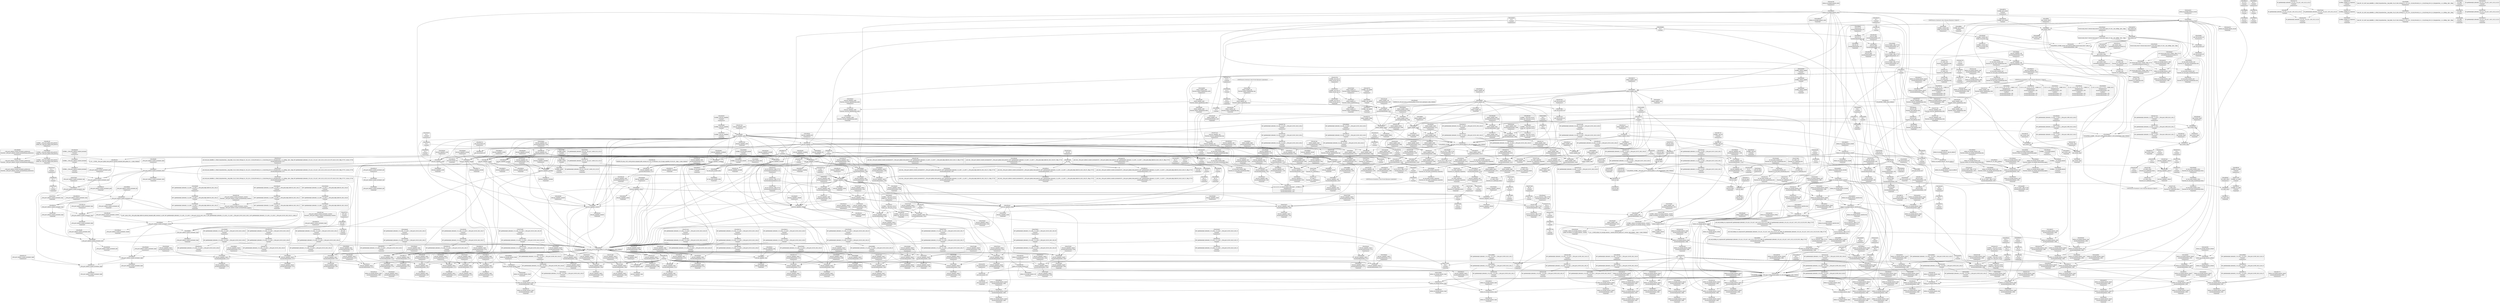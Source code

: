 digraph {
	CE0x3f28020 [shape=record,shape=Mrecord,label="{CE0x3f28020|cred_has_capability:_audit|Function::cred_has_capability&Arg::audit::|*SummSource*}"]
	CE0x3ee1f00 [shape=record,shape=Mrecord,label="{CE0x3ee1f00|selinux_vm_enough_memory:_tmp26|security/selinux/hooks.c,2093|*SummSink*}"]
	CE0x3f51830 [shape=record,shape=Mrecord,label="{CE0x3f51830|_ret_void|*SummSink*}"]
	CE0x3f7fdb0 [shape=record,shape=Mrecord,label="{CE0x3f7fdb0|GLOBAL:_printk|*Constant*}"]
	CE0x3f74470 [shape=record,shape=Mrecord,label="{CE0x3f74470|_ret_i32_%retval.0,_!dbg_!27732|security/selinux/include/avc.h,142|*SummSource*}"]
	CE0x3ed44f0 [shape=record,shape=Mrecord,label="{CE0x3ed44f0|selinux_vm_enough_memory:_if.then5}"]
	CE0x3efa2b0 [shape=record,shape=Mrecord,label="{CE0x3efa2b0|i32_1|*Constant*}"]
	CE0x3f08b30 [shape=record,shape=Mrecord,label="{CE0x3f08b30|i64*_getelementptr_inbounds_(_21_x_i64_,_21_x_i64_*___llvm_gcov_ctr143,_i64_0,_i64_8)|*Constant*}"]
	CE0x3ee8eb0 [shape=record,shape=Mrecord,label="{CE0x3ee8eb0|selinux_vm_enough_memory:_tmp22|security/selinux/hooks.c,2090|*SummSource*}"]
	CE0x3f2fff0 [shape=record,shape=Mrecord,label="{CE0x3f2fff0|_call_void_mcount()_#3}"]
	CE0x3eda7f0 [shape=record,shape=Mrecord,label="{CE0x3eda7f0|selinux_vm_enough_memory:_tmp1|*SummSource*}"]
	CE0x3f2f7c0 [shape=record,shape=Mrecord,label="{CE0x3f2f7c0|cred_sid:_tmp3}"]
	CE0x3f8a0e0 [shape=record,shape=Mrecord,label="{CE0x3f8a0e0|i64*_null|*Constant*|*SummSink*}"]
	CE0x3f752b0 [shape=record,shape=Mrecord,label="{CE0x3f752b0|i64_16|*Constant*|*SummSource*}"]
	CE0x3f48bf0 [shape=record,shape=Mrecord,label="{CE0x3f48bf0|avc_has_perm_noaudit:_entry|*SummSource*}"]
	CE0x3f55c90 [shape=record,shape=Mrecord,label="{CE0x3f55c90|cred_has_capability:_if.end|*SummSink*}"]
	CE0x3f4a170 [shape=record,shape=Mrecord,label="{CE0x3f4a170|avc_has_perm_noaudit:_requested|Function::avc_has_perm_noaudit&Arg::requested::|*SummSink*}"]
	CE0x3f5cd10 [shape=record,shape=Mrecord,label="{CE0x3f5cd10|cred_has_capability:_tmp14|security/selinux/hooks.c,1575|*SummSink*}"]
	CE0x3f02390 [shape=record,shape=Mrecord,label="{CE0x3f02390|selinux_vm_enough_memory:_tmp16|security/selinux/hooks.c,2088|*SummSink*}"]
	CE0x3eed2e0 [shape=record,shape=Mrecord,label="{CE0x3eed2e0|_ret_i32_%retval.0,_!dbg_!27725|security/selinux/hooks.c,2012|*SummSource*}"]
	CE0x3f7a210 [shape=record,shape=Mrecord,label="{CE0x3f7a210|cred_has_capability:_tmp31|security/selinux/hooks.c,1585|*SummSink*}"]
	CE0x3f60480 [shape=record,shape=Mrecord,label="{CE0x3f60480|selinux_capable:_tmp9|security/selinux/hooks.c,2011}"]
	CE0x3ee6dd0 [shape=record,shape=Mrecord,label="{CE0x3ee6dd0|i64*_getelementptr_inbounds_(_14_x_i64_,_14_x_i64_*___llvm_gcov_ctr160,_i64_0,_i64_9)|*Constant*}"]
	CE0x3ee1b70 [shape=record,shape=Mrecord,label="{CE0x3ee1b70|selinux_vm_enough_memory:_tmp26|security/selinux/hooks.c,2093}"]
	CE0x3ef4d50 [shape=record,shape=Mrecord,label="{CE0x3ef4d50|i32_0|*Constant*|*SummSource*}"]
	CE0x3eef220 [shape=record,shape=Mrecord,label="{CE0x3eef220|get_current:_bb|*SummSource*}"]
	CE0x3ef2d60 [shape=record,shape=Mrecord,label="{CE0x3ef2d60|cred_has_capability:_if.end10|*SummSource*}"]
	CE0x3f8daa0 [shape=record,shape=Mrecord,label="{CE0x3f8daa0|__llvm_gcov_indirect_counter_increment:_counter|*SummSink*}"]
	CE0x3f49ff0 [shape=record,shape=Mrecord,label="{CE0x3f49ff0|avc_has_perm_noaudit:_requested|Function::avc_has_perm_noaudit&Arg::requested::|*SummSource*}"]
	CE0x3edb630 [shape=record,shape=Mrecord,label="{CE0x3edb630|selinux_vm_enough_memory:_entry|*SummSink*}"]
	CE0x3f0c680 [shape=record,shape=Mrecord,label="{CE0x3f0c680|i64**_getelementptr_inbounds_(_3_x_i64*_,_3_x_i64*_*___llvm_gcda_edge_table144,_i64_0,_i64_2)|*Constant*}"]
	CE0x3f73540 [shape=record,shape=Mrecord,label="{CE0x3f73540|avc_audit:_requested|Function::avc_audit&Arg::requested::|*SummSink*}"]
	CE0x3edae20 [shape=record,shape=Mrecord,label="{CE0x3edae20|selinux_vm_enough_memory:_if.end}"]
	CE0x3ece4c0 [shape=record,shape=Mrecord,label="{CE0x3ece4c0|i64_4|*Constant*|*SummSource*}"]
	CE0x3f077b0 [shape=record,shape=Mrecord,label="{CE0x3f077b0|i64*_getelementptr_inbounds_(_6_x_i64_,_6_x_i64_*___llvm_gcov_ctr142,_i64_0,_i64_4)|*Constant*|*SummSource*}"]
	CE0x3f57920 [shape=record,shape=Mrecord,label="{CE0x3f57920|_call_void_mcount()_#3|*SummSource*}"]
	CE0x3f7b840 [shape=record,shape=Mrecord,label="{CE0x3f7b840|cred_has_capability:_retval.0|*SummSource*}"]
	CE0x3ece620 [shape=record,shape=Mrecord,label="{CE0x3ece620|selinux_vm_enough_memory:_do.end|*SummSource*}"]
	CE0x3f76f10 [shape=record,shape=Mrecord,label="{CE0x3f76f10|cred_has_capability:_tmp26|security/selinux/hooks.c,1583}"]
	CE0x3f72a70 [shape=record,shape=Mrecord,label="{CE0x3f72a70|avc_audit:_tsid|Function::avc_audit&Arg::tsid::}"]
	CE0x3eff290 [shape=record,shape=Mrecord,label="{CE0x3eff290|_call_void_lockdep_rcu_suspicious(i8*_getelementptr_inbounds_(_25_x_i8_,_25_x_i8_*_.str3,_i32_0,_i32_0),_i32_2088,_i8*_getelementptr_inbounds_(_45_x_i8_,_45_x_i8_*_.str12,_i32_0,_i32_0))_#10,_!dbg_!27730|security/selinux/hooks.c,2088|*SummSink*}"]
	CE0x3eff730 [shape=record,shape=Mrecord,label="{CE0x3eff730|GLOBAL:_get_current|*Constant*|*SummSource*}"]
	CE0x3f2c7c0 [shape=record,shape=Mrecord,label="{CE0x3f2c7c0|selinux_capable:_tmp3|security/selinux/hooks.c,2008|*SummSink*}"]
	CE0x3f54660 [shape=record,shape=Mrecord,label="{CE0x3f54660|cred_has_capability:_tmp12|security/selinux/hooks.c,1575}"]
	CE0x3efce40 [shape=record,shape=Mrecord,label="{CE0x3efce40|selinux_vm_enough_memory:_tmp13|security/selinux/hooks.c,2088|*SummSink*}"]
	CE0x3f27230 [shape=record,shape=Mrecord,label="{CE0x3f27230|cred_has_capability:_cred|Function::cred_has_capability&Arg::cred::|*SummSink*}"]
	CE0x3f5ebb0 [shape=record,shape=Mrecord,label="{CE0x3f5ebb0|selinux_capable:_call1|security/selinux/hooks.c,2011|*SummSource*}"]
	CE0x3f7f1e0 [shape=record,shape=Mrecord,label="{CE0x3f7f1e0|cred_sid:_entry|*SummSource*}"]
	CE0x3ee3340 [shape=record,shape=Mrecord,label="{CE0x3ee3340|selinux_vm_enough_memory:_tmp8|security/selinux/hooks.c,2088|*SummSource*}"]
	CE0x3f55300 [shape=record,shape=Mrecord,label="{CE0x3f55300|cred_has_capability:_tmp14|security/selinux/hooks.c,1575}"]
	CE0x3f8f940 [shape=record,shape=Mrecord,label="{CE0x3f8f940|cred_sid:_sid|security/selinux/hooks.c,197}"]
	CE0x3f27e90 [shape=record,shape=Mrecord,label="{CE0x3f27e90|cred_has_capability:_cap|Function::cred_has_capability&Arg::cap::|*SummSink*}"]
	CE0x3f69480 [shape=record,shape=Mrecord,label="{CE0x3f69480|_call_void___llvm_gcov_indirect_counter_increment(i32*___llvm_gcov_global_state_pred145,_i64**_getelementptr_inbounds_(_3_x_i64*_,_3_x_i64*_*___llvm_gcda_edge_table144,_i64_0,_i64_0)),_!dbg_!27734|security/selinux/hooks.c,1574|*SummSource*}"]
	CE0x3ee4e80 [shape=record,shape=Mrecord,label="{CE0x3ee4e80|selinux_capable:_entry}"]
	CE0x3ef3580 [shape=record,shape=Mrecord,label="{CE0x3ef3580|cred_sid:_tmp1}"]
	CE0x3f4ef20 [shape=record,shape=Mrecord,label="{CE0x3f4ef20|GLOBAL:___llvm_gcov_ctr143|Global_var:__llvm_gcov_ctr143|*SummSource*}"]
	CE0x3f6e230 [shape=record,shape=Mrecord,label="{CE0x3f6e230|_call_void___llvm_gcov_indirect_counter_increment(i32*___llvm_gcov_global_state_pred145,_i64**_getelementptr_inbounds_(_3_x_i64*_,_3_x_i64*_*___llvm_gcda_edge_table144,_i64_0,_i64_1)),_!dbg_!27728|security/selinux/hooks.c,1567|*SummSink*}"]
	CE0x3f7ef50 [shape=record,shape=Mrecord,label="{CE0x3f7ef50|__llvm_gcov_indirect_counter_increment:_tmp1|*SummSink*}"]
	CE0x3f2cf40 [shape=record,shape=Mrecord,label="{CE0x3f2cf40|%struct.task_struct*_(%struct.task_struct**)*_asm_movq_%gs:$_1:P_,$0_,_r,im,_dirflag_,_fpsr_,_flags_}"]
	CE0x3f0a250 [shape=record,shape=Mrecord,label="{CE0x3f0a250|_ret_i32_%call7,_!dbg_!27749|security/selinux/hooks.c,2093}"]
	CE0x3f8f130 [shape=record,shape=Mrecord,label="{CE0x3f8f130|cred_has_capability:_tmp5|security/selinux/hooks.c,1570|*SummSink*}"]
	CE0x3f4a7d0 [shape=record,shape=Mrecord,label="{CE0x3f4a7d0|avc_has_perm_noaudit:_avd|Function::avc_has_perm_noaudit&Arg::avd::|*SummSink*}"]
	CE0x3f0ae90 [shape=record,shape=Mrecord,label="{CE0x3f0ae90|cred_has_capability:_tmp4|security/selinux/hooks.c,1570|*SummSink*}"]
	CE0x3edf140 [shape=record,shape=Mrecord,label="{CE0x3edf140|i64_1|*Constant*|*SummSink*}"]
	CE0x47a8fb0 [shape=record,shape=Mrecord,label="{CE0x47a8fb0|GLOBAL:___llvm_gcov_ctr160|Global_var:__llvm_gcov_ctr160}"]
	CE0x3f74030 [shape=record,shape=Mrecord,label="{CE0x3f74030|avc_audit:_a|Function::avc_audit&Arg::a::|*SummSource*}"]
	CE0x3f05ba0 [shape=record,shape=Mrecord,label="{CE0x3f05ba0|i64_11|*Constant*|*SummSource*}"]
	CE0x3f88f90 [shape=record,shape=Mrecord,label="{CE0x3f88f90|i32_1575|*Constant*}"]
	CE0x3f785c0 [shape=record,shape=Mrecord,label="{CE0x3f785c0|i64*_getelementptr_inbounds_(_21_x_i64_,_21_x_i64_*___llvm_gcov_ctr143,_i64_0,_i64_18)|*Constant*}"]
	CE0x3f4a760 [shape=record,shape=Mrecord,label="{CE0x3f4a760|_ret_i32_%rc.0,_!dbg_!27793|security/selinux/avc.c,744}"]
	CE0x3ecf460 [shape=record,shape=Mrecord,label="{CE0x3ecf460|selinux_vm_enough_memory:_tmp|*SummSink*}"]
	CE0x3ef4f50 [shape=record,shape=Mrecord,label="{CE0x3ef4f50|selinux_vm_enough_memory:_tmp17|security/selinux/hooks.c,2088}"]
	CE0x3f10b40 [shape=record,shape=Mrecord,label="{CE0x3f10b40|selinux_capable:_ns|Function::selinux_capable&Arg::ns::|*SummSource*}"]
	CE0x3f486c0 [shape=record,shape=Mrecord,label="{CE0x3f486c0|GLOBAL:_avc_has_perm_noaudit|*Constant*}"]
	CE0x3f019c0 [shape=record,shape=Mrecord,label="{CE0x3f019c0|selinux_vm_enough_memory:_tmp27|security/selinux/hooks.c,2093|*SummSource*}"]
	CE0x3f0f4d0 [shape=record,shape=Mrecord,label="{CE0x3f0f4d0|GLOBAL:_current_task|Global_var:current_task}"]
	CE0x3f7d190 [shape=record,shape=Mrecord,label="{CE0x3f7d190|cred_sid:_bb}"]
	CE0x3f54d60 [shape=record,shape=Mrecord,label="{CE0x3f54d60|cred_has_capability:_tmp13|security/selinux/hooks.c,1575|*SummSource*}"]
	CE0x3f828c0 [shape=record,shape=Mrecord,label="{CE0x3f828c0|GLOBAL:_cred_sid|*Constant*|*SummSink*}"]
	CE0x3ed7590 [shape=record,shape=Mrecord,label="{CE0x3ed7590|0:_i8,_:_GCMR_selinux_vm_enough_memory.__warned_internal_global_i8_0,_section_.data.unlikely_,_align_1:_elem_0:default:}"]
	CE0x3f05c10 [shape=record,shape=Mrecord,label="{CE0x3f05c10|i64_11|*Constant*|*SummSink*}"]
	CE0x3f087a0 [shape=record,shape=Mrecord,label="{CE0x3f087a0|i64_12|*Constant*}"]
	CE0x3f74e20 [shape=record,shape=Mrecord,label="{CE0x3f74e20|i64_15|*Constant*}"]
	CE0x3f764c0 [shape=record,shape=Mrecord,label="{CE0x3f764c0|cred_has_capability:_tmp24|security/selinux/hooks.c,1582|*SummSource*}"]
	CE0x3f01d30 [shape=record,shape=Mrecord,label="{CE0x3f01d30|selinux_vm_enough_memory:_pages|Function::selinux_vm_enough_memory&Arg::pages::|*SummSink*}"]
	CE0x3f27b20 [shape=record,shape=Mrecord,label="{CE0x3f27b20|cred_has_capability:_cap|Function::cred_has_capability&Arg::cap::}"]
	CE0x3f73800 [shape=record,shape=Mrecord,label="{CE0x3f73800|avc_audit:_avd|Function::avc_audit&Arg::avd::|*SummSource*}"]
	CE0x3f27350 [shape=record,shape=Mrecord,label="{CE0x3f27350|cred_has_capability:_entry|*SummSource*}"]
	CE0x3f2e410 [shape=record,shape=Mrecord,label="{CE0x3f2e410|cred_sid:_tmp1|*SummSink*}"]
	CE0x3ef15f0 [shape=record,shape=Mrecord,label="{CE0x3ef15f0|cred_has_capability:_tmp3|security/selinux/hooks.c,1567|*SummSource*}"]
	CE0x3f78a40 [shape=record,shape=Mrecord,label="{CE0x3f78a40|cred_has_capability:_tmp28|security/selinux/hooks.c,1584|*SummSink*}"]
	CE0x3f73d60 [shape=record,shape=Mrecord,label="{CE0x3f73d60|avc_audit:_result|Function::avc_audit&Arg::result::|*SummSink*}"]
	CE0x3eefe30 [shape=record,shape=Mrecord,label="{CE0x3eefe30|cred_has_capability:_u|security/selinux/hooks.c,1563|*SummSink*}"]
	CE0x3ee1610 [shape=record,shape=Mrecord,label="{CE0x3ee1610|selinux_vm_enough_memory:_tmp19|security/selinux/hooks.c,2088|*SummSink*}"]
	CE0x3f059f0 [shape=record,shape=Mrecord,label="{CE0x3f059f0|i64_10|*Constant*|*SummSink*}"]
	CE0x3f81bd0 [shape=record,shape=Mrecord,label="{CE0x3f81bd0|cred_has_capability:_tmp7|security/selinux/hooks.c,1574|*SummSink*}"]
	CE0x3eeff10 [shape=record,shape=Mrecord,label="{CE0x3eeff10|cred_has_capability:_cap1|security/selinux/hooks.c,1563}"]
	CE0x3f7e550 [shape=record,shape=Mrecord,label="{CE0x3f7e550|cred_has_capability:_tmp9|security/selinux/hooks.c,1575}"]
	CE0x3ef4620 [shape=record,shape=Mrecord,label="{CE0x3ef4620|cred_has_capability:_return|*SummSink*}"]
	CE0x3f47be0 [shape=record,shape=Mrecord,label="{CE0x3f47be0|i16_47|*Constant*}"]
	CE0x3f6f310 [shape=record,shape=Mrecord,label="{CE0x3f6f310|GLOBAL:_avc_audit|*Constant*|*SummSink*}"]
	CE0x3ee8c60 [shape=record,shape=Mrecord,label="{CE0x3ee8c60|selinux_vm_enough_memory:_tmp22|security/selinux/hooks.c,2090}"]
	CE0x47a9020 [shape=record,shape=Mrecord,label="{CE0x47a9020|i64_0|*Constant*|*SummSource*}"]
	CE0x3f65250 [shape=record,shape=Mrecord,label="{CE0x3f65250|cred_has_capability:_tmp3|security/selinux/hooks.c,1567|*SummSink*}"]
	CE0x3f819a0 [shape=record,shape=Mrecord,label="{CE0x3f819a0|cred_has_capability:_tmp6|security/selinux/hooks.c,1574|*SummSink*}"]
	CE0x3f583d0 [shape=record,shape=Mrecord,label="{CE0x3f583d0|i64*_getelementptr_inbounds_(_2_x_i64_,_2_x_i64_*___llvm_gcov_ctr98,_i64_0,_i64_1)|*Constant*|*SummSink*}"]
	CE0x3f5e8b0 [shape=record,shape=Mrecord,label="{CE0x3f5e8b0|GLOBAL:_cred_has_capability|*Constant*}"]
	CE0x3f0bc00 [shape=record,shape=Mrecord,label="{CE0x3f0bc00|cred_sid:_tmp5|security/selinux/hooks.c,196}"]
	CE0x3edb6e0 [shape=record,shape=Mrecord,label="{CE0x3edb6e0|selinux_vm_enough_memory:_if.end|*SummSource*}"]
	CE0x3f682e0 [shape=record,shape=Mrecord,label="{CE0x3f682e0|GLOBAL:___llvm_gcov_global_state_pred145|Global_var:__llvm_gcov_global_state_pred145}"]
	CE0x3f090e0 [shape=record,shape=Mrecord,label="{CE0x3f090e0|selinux_vm_enough_memory:_call7|security/selinux/hooks.c,2093|*SummSource*}"]
	CE0x3f27ab0 [shape=record,shape=Mrecord,label="{CE0x3f27ab0|_ret_i32_%retval.0,_!dbg_!27765|security/selinux/hooks.c,1586}"]
	CE0x3edf8b0 [shape=record,shape=Mrecord,label="{CE0x3edf8b0|i64*_getelementptr_inbounds_(_14_x_i64_,_14_x_i64_*___llvm_gcov_ctr160,_i64_0,_i64_1)|*Constant*|*SummSource*}"]
	CE0x3f05770 [shape=record,shape=Mrecord,label="{CE0x3f05770|selinux_vm_enough_memory:_tmp24|security/selinux/hooks.c,2091|*SummSource*}"]
	CE0x3f799c0 [shape=record,shape=Mrecord,label="{CE0x3f799c0|cred_has_capability:_tmp30|security/selinux/hooks.c,1585|*SummSource*}"]
	CE0x3f02aa0 [shape=record,shape=Mrecord,label="{CE0x3f02aa0|cred_has_capability:_tmp11|security/selinux/hooks.c,1575}"]
	CE0x3ee6fa0 [shape=record,shape=Mrecord,label="{CE0x3ee6fa0|i64*_getelementptr_inbounds_(_14_x_i64_,_14_x_i64_*___llvm_gcov_ctr160,_i64_0,_i64_9)|*Constant*|*SummSource*}"]
	CE0x3f76ba0 [shape=record,shape=Mrecord,label="{CE0x3f76ba0|cred_has_capability:_tmp25|security/selinux/hooks.c,1582|*SummSink*}"]
	CE0x3f81c40 [shape=record,shape=Mrecord,label="{CE0x3f81c40|cred_has_capability:_call3|security/selinux/hooks.c,1573}"]
	CE0x3f89dc0 [shape=record,shape=Mrecord,label="{CE0x3f89dc0|GLOBAL:___llvm_gcov_indirect_counter_increment|*Constant*}"]
	CE0x3fa09a0 [shape=record,shape=Mrecord,label="{CE0x3fa09a0|cred_sid:_bb|*SummSink*}"]
	CE0x3f5e060 [shape=record,shape=Mrecord,label="{CE0x3f5e060|cred_has_capability:_tmp17|security/selinux/hooks.c,1576|*SummSink*}"]
	CE0x3f27810 [shape=record,shape=Mrecord,label="{CE0x3f27810|cred_has_capability:_cred|Function::cred_has_capability&Arg::cred::|*SummSource*}"]
	CE0x3f601b0 [shape=record,shape=Mrecord,label="{CE0x3f601b0|selinux_capable:_tmp9|security/selinux/hooks.c,2011|*SummSink*}"]
	CE0x3f8cad0 [shape=record,shape=Mrecord,label="{CE0x3f8cad0|__llvm_gcov_indirect_counter_increment:_tmp2}"]
	CE0x3f10020 [shape=record,shape=Mrecord,label="{CE0x3f10020|selinux_capable:_if.end|*SummSink*}"]
	CE0x3ef32a0 [shape=record,shape=Mrecord,label="{CE0x3ef32a0|cred_has_capability:_type|security/selinux/hooks.c,1562|*SummSink*}"]
	CE0x3f48800 [shape=record,shape=Mrecord,label="{CE0x3f48800|GLOBAL:_avc_has_perm_noaudit|*Constant*|*SummSource*}"]
	CE0x3f78260 [shape=record,shape=Mrecord,label="{CE0x3f78260|cred_has_capability:_tmp28|security/selinux/hooks.c,1584|*SummSource*}"]
	CE0x3f65450 [shape=record,shape=Mrecord,label="{CE0x3f65450|i64*_getelementptr_inbounds_(_6_x_i64_,_6_x_i64_*___llvm_gcov_ctr142,_i64_0,_i64_0)|*Constant*|*SummSink*}"]
	CE0x3efb970 [shape=record,shape=Mrecord,label="{CE0x3efb970|i8_1|*Constant*}"]
	CE0x3ede410 [shape=record,shape=Mrecord,label="{CE0x3ede410|selinux_capable:_tmp7|security/selinux/hooks.c,2009}"]
	CE0x3ef90a0 [shape=record,shape=Mrecord,label="{CE0x3ef90a0|selinux_vm_enough_memory:_tmp10|security/selinux/hooks.c,2088}"]
	CE0x3f4ded0 [shape=record,shape=Mrecord,label="{CE0x3f4ded0|i64_13|*Constant*}"]
	CE0x3f58640 [shape=record,shape=Mrecord,label="{CE0x3f58640|cred_has_capability:_sw.bb|*SummSink*}"]
	CE0x3ef9980 [shape=record,shape=Mrecord,label="{CE0x3ef9980|selinux_vm_enough_memory:_tmp25|security/selinux/hooks.c,2091}"]
	CE0x3f48af0 [shape=record,shape=Mrecord,label="{CE0x3f48af0|avc_has_perm_noaudit:_entry}"]
	CE0x3f8cc30 [shape=record,shape=Mrecord,label="{CE0x3f8cc30|__llvm_gcov_indirect_counter_increment:_tmp2|*SummSource*}"]
	CE0x3efacf0 [shape=record,shape=Mrecord,label="{CE0x3efacf0|i32_78|*Constant*}"]
	CE0x3ef0c70 [shape=record,shape=Mrecord,label="{CE0x3ef0c70|i64*_getelementptr_inbounds_(_6_x_i64_,_6_x_i64_*___llvm_gcov_ctr142,_i64_0,_i64_3)|*Constant*}"]
	CE0x3f0b3d0 [shape=record,shape=Mrecord,label="{CE0x3f0b3d0|cred_sid:_tmp4|*LoadInst*|security/selinux/hooks.c,196}"]
	CE0x3efa470 [shape=record,shape=Mrecord,label="{CE0x3efa470|i32_1|*Constant*|*SummSource*}"]
	CE0x3f09860 [shape=record,shape=Mrecord,label="{CE0x3f09860|selinux_vm_enough_memory:_mm|Function::selinux_vm_enough_memory&Arg::mm::|*SummSink*}"]
	CE0x3f6a790 [shape=record,shape=Mrecord,label="{CE0x3f6a790|GLOBAL:_cred_sid|*Constant*}"]
	CE0x3f6a520 [shape=record,shape=Mrecord,label="{CE0x3f6a520|cred_sid:_tmp6|security/selinux/hooks.c,197|*SummSink*}"]
	CE0x3f30e80 [shape=record,shape=Mrecord,label="{CE0x3f30e80|i64*_getelementptr_inbounds_(_21_x_i64_,_21_x_i64_*___llvm_gcov_ctr143,_i64_0,_i64_6)|*Constant*|*SummSink*}"]
	CE0x3f31170 [shape=record,shape=Mrecord,label="{CE0x3f31170|i64*_getelementptr_inbounds_(_2_x_i64_,_2_x_i64_*___llvm_gcov_ctr131,_i64_0,_i64_0)|*Constant*|*SummSource*}"]
	CE0x3f02100 [shape=record,shape=Mrecord,label="{CE0x3f02100|selinux_vm_enough_memory:_tmp16|security/selinux/hooks.c,2088}"]
	CE0x3efd140 [shape=record,shape=Mrecord,label="{CE0x3efd140|selinux_vm_enough_memory:_tmp14|security/selinux/hooks.c,2088}"]
	CE0x3f484a0 [shape=record,shape=Mrecord,label="{CE0x3f484a0|cred_has_capability:_call7|security/selinux/hooks.c,1579|*SummSink*}"]
	CE0x3f75870 [shape=record,shape=Mrecord,label="{CE0x3f75870|cred_has_capability:_tmp22|security/selinux/hooks.c,1582}"]
	CE0x3efcf40 [shape=record,shape=Mrecord,label="{CE0x3efcf40|i64*_getelementptr_inbounds_(_14_x_i64_,_14_x_i64_*___llvm_gcov_ctr160,_i64_0,_i64_8)|*Constant*}"]
	CE0x3f789d0 [shape=record,shape=Mrecord,label="{CE0x3f789d0|i64*_getelementptr_inbounds_(_21_x_i64_,_21_x_i64_*___llvm_gcov_ctr143,_i64_0,_i64_18)|*Constant*|*SummSink*}"]
	CE0x3f65a50 [shape=record,shape=Mrecord,label="{CE0x3f65a50|i32_-1|*Constant*}"]
	CE0x3f48d50 [shape=record,shape=Mrecord,label="{CE0x3f48d50|avc_has_perm_noaudit:_entry|*SummSink*}"]
	CE0x3f2cd70 [shape=record,shape=Mrecord,label="{CE0x3f2cd70|cred_has_capability:_sw.bb}"]
	CE0x3f08910 [shape=record,shape=Mrecord,label="{CE0x3f08910|i64_12|*Constant*|*SummSink*}"]
	CE0x3eea710 [shape=record,shape=Mrecord,label="{CE0x3eea710|i8*_getelementptr_inbounds_(_25_x_i8_,_25_x_i8_*_.str3,_i32_0,_i32_0)|*Constant*|*SummSource*}"]
	CE0x3f0ab30 [shape=record,shape=Mrecord,label="{CE0x3f0ab30|cred_sid:_tmp6|security/selinux/hooks.c,197}"]
	CE0x3f027c0 [shape=record,shape=Mrecord,label="{CE0x3f027c0|i64*_getelementptr_inbounds_(_21_x_i64_,_21_x_i64_*___llvm_gcov_ctr143,_i64_0,_i64_9)|*Constant*|*SummSink*}"]
	CE0x3eea520 [shape=record,shape=Mrecord,label="{CE0x3eea520|selinux_vm_enough_memory:_do.end|*SummSink*}"]
	CE0x3ee4f80 [shape=record,shape=Mrecord,label="{CE0x3ee4f80|selinux_capable:_audit|Function::selinux_capable&Arg::audit::|*SummSink*}"]
	CE0x3f0b520 [shape=record,shape=Mrecord,label="{CE0x3f0b520|cred_sid:_cred|Function::cred_sid&Arg::cred::}"]
	CE0x3edc7e0 [shape=record,shape=Mrecord,label="{CE0x3edc7e0|selinux_vm_enough_memory:_tmp|*SummSource*}"]
	CE0x3f8c300 [shape=record,shape=Mrecord,label="{CE0x3f8c300|cred_has_capability:_call3|security/selinux/hooks.c,1573|*SummSource*}"]
	CE0x3f6c1f0 [shape=record,shape=Mrecord,label="{CE0x3f6c1f0|GLOBAL:___llvm_gcov_global_state_pred145|Global_var:__llvm_gcov_global_state_pred145|*SummSource*}"]
	CE0x3f4de60 [shape=record,shape=Mrecord,label="{CE0x3f4de60|cred_has_capability:_cmp|security/selinux/hooks.c,1580|*SummSink*}"]
	CE0x3f7cd80 [shape=record,shape=Mrecord,label="{CE0x3f7cd80|cred_has_capability:_tmp33|security/selinux/hooks.c,1586|*SummSource*}"]
	CE0x3f13150 [shape=record,shape=Mrecord,label="{CE0x3f13150|selinux_vm_enough_memory:_tmp6|security/selinux/hooks.c,2088|*SummSource*}"]
	CE0x3f27630 [shape=record,shape=Mrecord,label="{CE0x3f27630|cred_has_capability:_audit|Function::cred_has_capability&Arg::audit::}"]
	CE0x3f044c0 [shape=record,shape=Mrecord,label="{CE0x3f044c0|selinux_vm_enough_memory:_tmp11|security/selinux/hooks.c,2088|*SummSource*}"]
	CE0x3f743a0 [shape=record,shape=Mrecord,label="{CE0x3f743a0|_ret_i32_%retval.0,_!dbg_!27732|security/selinux/include/avc.h,142}"]
	CE0x3f72830 [shape=record,shape=Mrecord,label="{CE0x3f72830|avc_audit:_ssid|Function::avc_audit&Arg::ssid::|*SummSource*}"]
	CE0x3f5a330 [shape=record,shape=Mrecord,label="{CE0x3f5a330|i64*_getelementptr_inbounds_(_21_x_i64_,_21_x_i64_*___llvm_gcov_ctr143,_i64_0,_i64_8)|*Constant*|*SummSink*}"]
	CE0x3f546d0 [shape=record,shape=Mrecord,label="{CE0x3f546d0|cred_has_capability:_tmp12|security/selinux/hooks.c,1575|*SummSource*}"]
	CE0x3f80a40 [shape=record,shape=Mrecord,label="{CE0x3f80a40|0:_i32,_4:_i32,_8:_i32,_12:_i32,_:_CMRE_0,4_|*MultipleSource*|security/selinux/hooks.c,196|*LoadInst*|security/selinux/hooks.c,196|security/selinux/hooks.c,197}"]
	CE0x3f62f00 [shape=record,shape=Mrecord,label="{CE0x3f62f00|i64*_getelementptr_inbounds_(_21_x_i64_,_21_x_i64_*___llvm_gcov_ctr143,_i64_0,_i64_7)|*Constant*|*SummSource*}"]
	CE0x3f5d880 [shape=record,shape=Mrecord,label="{CE0x3f5d880|cred_has_capability:_tmp16|security/selinux/hooks.c,1576}"]
	CE0x3f77620 [shape=record,shape=Mrecord,label="{CE0x3f77620|i64*_getelementptr_inbounds_(_21_x_i64_,_21_x_i64_*___llvm_gcov_ctr143,_i64_0,_i64_17)|*Constant*|*SummSource*}"]
	CE0x3f262c0 [shape=record,shape=Mrecord,label="{CE0x3f262c0|cred_has_capability:_tmp19|security/selinux/hooks.c,1580|*SummSource*}"]
	CE0x3f491b0 [shape=record,shape=Mrecord,label="{CE0x3f491b0|avc_has_perm_noaudit:_ssid|Function::avc_has_perm_noaudit&Arg::ssid::|*SummSink*}"]
	CE0x3f300c0 [shape=record,shape=Mrecord,label="{CE0x3f300c0|i32_31|*Constant*}"]
	CE0x3f5db70 [shape=record,shape=Mrecord,label="{CE0x3f5db70|i64*_getelementptr_inbounds_(_21_x_i64_,_21_x_i64_*___llvm_gcov_ctr143,_i64_0,_i64_12)|*Constant*}"]
	CE0x3f452c0 [shape=record,shape=Mrecord,label="{CE0x3f452c0|i64*_getelementptr_inbounds_(_6_x_i64_,_6_x_i64_*___llvm_gcov_ctr142,_i64_0,_i64_5)|*Constant*}"]
	CE0x3f46f40 [shape=record,shape=Mrecord,label="{CE0x3f46f40|cred_has_capability:_if.then|*SummSink*}"]
	CE0x3f69730 [shape=record,shape=Mrecord,label="{CE0x3f69730|i64*_getelementptr_inbounds_(_21_x_i64_,_21_x_i64_*___llvm_gcov_ctr143,_i64_0,_i64_6)|*Constant*|*SummSource*}"]
	CE0x3edc100 [shape=record,shape=Mrecord,label="{CE0x3edc100|selinux_vm_enough_memory:_land.lhs.true2}"]
	CE0x3f4ab80 [shape=record,shape=Mrecord,label="{CE0x3f4ab80|avc_has_perm_noaudit:_avd|Function::avc_has_perm_noaudit&Arg::avd::|*SummSource*}"]
	CE0x3f49ab0 [shape=record,shape=Mrecord,label="{CE0x3f49ab0|avc_has_perm_noaudit:_tclass|Function::avc_has_perm_noaudit&Arg::tclass::|*SummSource*}"]
	CE0x3f8f470 [shape=record,shape=Mrecord,label="{CE0x3f8f470|cred_has_capability:_tmp5|security/selinux/hooks.c,1570|*SummSource*}"]
	CE0x3f2b650 [shape=record,shape=Mrecord,label="{CE0x3f2b650|i8_3|*Constant*|*SummSource*}"]
	CE0x3f8aec0 [shape=record,shape=Mrecord,label="{CE0x3f8aec0|__llvm_gcov_indirect_counter_increment:_entry}"]
	CE0x3f0ee20 [shape=record,shape=Mrecord,label="{CE0x3f0ee20|GLOBAL:___llvm_gcov_ctr142|Global_var:__llvm_gcov_ctr142|*SummSink*}"]
	CE0x3ed4660 [shape=record,shape=Mrecord,label="{CE0x3ed4660|selinux_vm_enough_memory:_do.body|*SummSource*}"]
	CE0x3f64ed0 [shape=record,shape=Mrecord,label="{CE0x3f64ed0|VOIDTB_TE:_GCE_init_user_ns_external_global_%struct.user_namespace:_elem_0:default:}"]
	CE0x3f72ec0 [shape=record,shape=Mrecord,label="{CE0x3f72ec0|avc_audit:_tclass|Function::avc_audit&Arg::tclass::}"]
	CE0x3f8ac70 [shape=record,shape=Mrecord,label="{CE0x3f8ac70|GLOBAL:___llvm_gcov_indirect_counter_increment|*Constant*|*SummSink*}"]
	CE0x3f661b0 [shape=record,shape=Mrecord,label="{CE0x3f661b0|__llvm_gcov_indirect_counter_increment:_pred}"]
	CE0x3f48210 [shape=record,shape=Mrecord,label="{CE0x3f48210|cred_has_capability:_call7|security/selinux/hooks.c,1579}"]
	CE0x3ee8180 [shape=record,shape=Mrecord,label="{CE0x3ee8180|selinux_vm_enough_memory:_if.then|*SummSource*}"]
	CE0x3eed5b0 [shape=record,shape=Mrecord,label="{CE0x3eed5b0|selinux_vm_enough_memory:_cmp|security/selinux/hooks.c,2090|*SummSink*}"]
	CE0x3f6c440 [shape=record,shape=Mrecord,label="{CE0x3f6c440|0:_i32,_:_GCMR___llvm_gcov_global_state_pred145_internal_unnamed_addr_global_i32_-1:_elem_0:default:}"]
	CE0x3f47fb0 [shape=record,shape=Mrecord,label="{CE0x3f47fb0|cred_has_capability:_sclass.0|*SummSink*}"]
	CE0x3f46a40 [shape=record,shape=Mrecord,label="{CE0x3f46a40|i64*_getelementptr_inbounds_(_21_x_i64_,_21_x_i64_*___llvm_gcov_ctr143,_i64_0,_i64_0)|*Constant*}"]
	CE0x3f037c0 [shape=record,shape=Mrecord,label="{CE0x3f037c0|GLOBAL:_current_task|Global_var:current_task|*SummSink*}"]
	CE0x3edef00 [shape=record,shape=Mrecord,label="{CE0x3edef00|GLOBAL:_lockdep_rcu_suspicious|*Constant*|*SummSink*}"]
	CE0x3eeffa0 [shape=record,shape=Mrecord,label="{CE0x3eeffa0|cred_has_capability:_cap1|security/selinux/hooks.c,1563|*SummSource*}"]
	CE0x3f46b10 [shape=record,shape=Mrecord,label="{CE0x3f46b10|i64*_getelementptr_inbounds_(_21_x_i64_,_21_x_i64_*___llvm_gcov_ctr143,_i64_0,_i64_0)|*Constant*|*SummSource*}"]
	CE0x3ef97f0 [shape=record,shape=Mrecord,label="{CE0x3ef97f0|selinux_vm_enough_memory:_tmp25|security/selinux/hooks.c,2091|*SummSink*}"]
	CE0x3f63330 [shape=record,shape=Mrecord,label="{CE0x3f63330|get_current:_tmp2}"]
	CE0x3f57d90 [shape=record,shape=Mrecord,label="{CE0x3f57d90|__llvm_gcov_indirect_counter_increment:_predecessor|Function::__llvm_gcov_indirect_counter_increment&Arg::predecessor::}"]
	CE0x3f081c0 [shape=record,shape=Mrecord,label="{CE0x3f081c0|i32_1575|*Constant*|*SummSource*}"]
	CE0x3f09520 [shape=record,shape=Mrecord,label="{CE0x3f09520|selinux_vm_enough_memory:_mm|Function::selinux_vm_enough_memory&Arg::mm::}"]
	CE0x3ef27c0 [shape=record,shape=Mrecord,label="{CE0x3ef27c0|selinux_capable:_tmp11|security/selinux/hooks.c,2012|*SummSource*}"]
	CE0x3efbde0 [shape=record,shape=Mrecord,label="{CE0x3efbde0|selinux_vm_enough_memory:_if.end6|*SummSink*}"]
	CE0x3f7b480 [shape=record,shape=Mrecord,label="{CE0x3f7b480|i32_-22|*Constant*|*SummSink*}"]
	CE0x3f2e0a0 [shape=record,shape=Mrecord,label="{CE0x3f2e0a0|_call_void___llvm_gcov_indirect_counter_increment(i32*___llvm_gcov_global_state_pred145,_i64**_getelementptr_inbounds_(_3_x_i64*_,_3_x_i64*_*___llvm_gcda_edge_table144,_i64_0,_i64_1)),_!dbg_!27728|security/selinux/hooks.c,1567}"]
	CE0x3ee60b0 [shape=record,shape=Mrecord,label="{CE0x3ee60b0|i64_2|*Constant*|*SummSource*}"]
	CE0x3f10d00 [shape=record,shape=Mrecord,label="{CE0x3f10d00|selinux_capable:_ns|Function::selinux_capable&Arg::ns::|*SummSink*}"]
	CE0x3edd0d0 [shape=record,shape=Mrecord,label="{CE0x3edd0d0|i64*_getelementptr_inbounds_(_14_x_i64_,_14_x_i64_*___llvm_gcov_ctr160,_i64_0,_i64_0)|*Constant*|*SummSource*}"]
	CE0x3f28ae0 [shape=record,shape=Mrecord,label="{CE0x3f28ae0|%struct.task_struct*_(%struct.task_struct**)*_asm_movq_%gs:$_1:P_,$0_,_r,im,_dirflag_,_fpsr_,_flags_|*SummSource*}"]
	CE0x3f63850 [shape=record,shape=Mrecord,label="{CE0x3f63850|cred_has_capability:_tmp6|security/selinux/hooks.c,1574}"]
	CE0x3f4df40 [shape=record,shape=Mrecord,label="{CE0x3f4df40|i64_14|*Constant*|*SummSource*}"]
	CE0x3f6aaf0 [shape=record,shape=Mrecord,label="{CE0x3f6aaf0|__llvm_gcov_indirect_counter_increment:_bb|*SummSink*}"]
	CE0x3f6d210 [shape=record,shape=Mrecord,label="{CE0x3f6d210|__llvm_gcov_indirect_counter_increment:_counters|Function::__llvm_gcov_indirect_counter_increment&Arg::counters::}"]
	CE0x3f5df80 [shape=record,shape=Mrecord,label="{CE0x3f5df80|i64*_getelementptr_inbounds_(_21_x_i64_,_21_x_i64_*___llvm_gcov_ctr143,_i64_0,_i64_12)|*Constant*|*SummSink*}"]
	CE0x3f0b660 [shape=record,shape=Mrecord,label="{CE0x3f0b660|cred_sid:_cred|Function::cred_sid&Arg::cred::|*SummSink*}"]
	CE0x3f30d30 [shape=record,shape=Mrecord,label="{CE0x3f30d30|i64**_getelementptr_inbounds_(_3_x_i64*_,_3_x_i64*_*___llvm_gcda_edge_table144,_i64_0,_i64_0)|*Constant*|*SummSource*}"]
	CE0x523baf0 [shape=record,shape=Mrecord,label="{CE0x523baf0|selinux_vm_enough_memory:_tmp6|security/selinux/hooks.c,2088|*SummSink*}"]
	CE0x3eec930 [shape=record,shape=Mrecord,label="{CE0x3eec930|i32_21|*Constant*|*SummSink*}"]
	CE0x3f58210 [shape=record,shape=Mrecord,label="{CE0x3f58210|selinux_capable:_tmp|*SummSource*}"]
	CE0x3f8b7e0 [shape=record,shape=Mrecord,label="{CE0x3f8b7e0|cred_has_capability:_tmp8|security/selinux/hooks.c,1575|*SummSource*}"]
	CE0x3ef9780 [shape=record,shape=Mrecord,label="{CE0x3ef9780|selinux_vm_enough_memory:_tmp24|security/selinux/hooks.c,2091|*SummSink*}"]
	CE0x3f5f2c0 [shape=record,shape=Mrecord,label="{CE0x3f5f2c0|COLLAPSED:_GCMRE___llvm_gcov_ctr131_internal_global_2_x_i64_zeroinitializer:_elem_0:default:}"]
	CE0x3f31480 [shape=record,shape=Mrecord,label="{CE0x3f31480|i64*_getelementptr_inbounds_(_6_x_i64_,_6_x_i64_*___llvm_gcov_ctr142,_i64_0,_i64_0)|*Constant*|*SummSource*}"]
	CE0x3f68a10 [shape=record,shape=Mrecord,label="{CE0x3f68a10|__llvm_gcov_indirect_counter_increment:_tmp5}"]
	CE0x3edb160 [shape=record,shape=Mrecord,label="{CE0x3edb160|selinux_vm_enough_memory:_tmp1|*SummSink*}"]
	CE0x3edfd70 [shape=record,shape=Mrecord,label="{CE0x3edfd70|selinux_vm_enough_memory:_tmp3}"]
	CE0x3ee3f30 [shape=record,shape=Mrecord,label="{CE0x3ee3f30|COLLAPSED:_GCMRE_current_task_external_global_%struct.task_struct*:_elem_0::|security/selinux/hooks.c,2088}"]
	CE0x3f03950 [shape=record,shape=Mrecord,label="{CE0x3f03950|selinux_capable:_if.then|*SummSink*}"]
	CE0x3f6bb80 [shape=record,shape=Mrecord,label="{CE0x3f6bb80|__llvm_gcov_indirect_counter_increment:_predecessor|Function::__llvm_gcov_indirect_counter_increment&Arg::predecessor::|*SummSource*}"]
	CE0x3ef8c50 [shape=record,shape=Mrecord,label="{CE0x3ef8c50|selinux_vm_enough_memory:_tmp14|security/selinux/hooks.c,2088|*SummSink*}"]
	CE0x3f2b940 [shape=record,shape=Mrecord,label="{CE0x3f2b940|cred_sid:_security|security/selinux/hooks.c,196}"]
	CE0x3eea030 [shape=record,shape=Mrecord,label="{CE0x3eea030|i1_true|*Constant*|*SummSource*}"]
	CE0x3f07440 [shape=record,shape=Mrecord,label="{CE0x3f07440|selinux_vm_enough_memory:_cap_sys_admin.0}"]
	CE0x3efbd70 [shape=record,shape=Mrecord,label="{CE0x3efbd70|selinux_vm_enough_memory:_if.end6|*SummSource*}"]
	CE0x3ee00f0 [shape=record,shape=Mrecord,label="{CE0x3ee00f0|selinux_vm_enough_memory:_tmp10|security/selinux/hooks.c,2088|*SummSink*}"]
	CE0x3f593a0 [shape=record,shape=Mrecord,label="{CE0x3f593a0|selinux_capable:_bb|*SummSource*}"]
	CE0x3f31390 [shape=record,shape=Mrecord,label="{CE0x3f31390|i64*_getelementptr_inbounds_(_6_x_i64_,_6_x_i64_*___llvm_gcov_ctr142,_i64_0,_i64_0)|*Constant*}"]
	CE0x3ef7880 [shape=record,shape=Mrecord,label="{CE0x3ef7880|selinux_capable:_tmp|*SummSink*}"]
	CE0x3f5fea0 [shape=record,shape=Mrecord,label="{CE0x3f5fea0|selinux_capable:_tmp8|security/selinux/hooks.c,2011|*SummSink*}"]
	CE0x3f2a4a0 [shape=record,shape=Mrecord,label="{CE0x3f2a4a0|cred_sid:_security|security/selinux/hooks.c,196|*SummSource*}"]
	CE0x3f28cf0 [shape=record,shape=Mrecord,label="{CE0x3f28cf0|GLOBAL:_current_task|Global_var:current_task|*SummSource*}"]
	CE0x3effc30 [shape=record,shape=Mrecord,label="{CE0x3effc30|selinux_vm_enough_memory:_tobool|security/selinux/hooks.c,2088|*SummSink*}"]
	CE0x3ee9060 [shape=record,shape=Mrecord,label="{CE0x3ee9060|selinux_vm_enough_memory:_tmp22|security/selinux/hooks.c,2090|*SummSink*}"]
	CE0x3ee4d20 [shape=record,shape=Mrecord,label="{CE0x3ee4d20|GLOBAL:_selinux_capable|*Constant*|*SummSource*}"]
	CE0x3f55720 [shape=record,shape=Mrecord,label="{CE0x3f55720|cred_has_capability:_bb}"]
	CE0x3f78ab0 [shape=record,shape=Mrecord,label="{CE0x3f78ab0|cred_has_capability:_tmp29|security/selinux/hooks.c,1584|*SummSink*}"]
	CE0x3f0fe60 [shape=record,shape=Mrecord,label="{CE0x3f0fe60|selinux_capable:_if.end}"]
	CE0x3f82730 [shape=record,shape=Mrecord,label="{CE0x3f82730|GLOBAL:_cred_sid|*Constant*|*SummSource*}"]
	CE0x3f76630 [shape=record,shape=Mrecord,label="{CE0x3f76630|cred_has_capability:_tmp24|security/selinux/hooks.c,1582|*SummSink*}"]
	CE0x3f59fd0 [shape=record,shape=Mrecord,label="{CE0x3f59fd0|void_(i8*,_i32,_i64)*_asm_sideeffect_1:_09ud2_0A.pushsection___bug_table,_22a_22_0A2:_09.long_1b_-_2b,_$_0:c_-_2b_0A_09.word_$_1:c_,_0_0A_09.org_2b+$_2:c_0A.popsection_,_i,i,i,_dirflag_,_fpsr_,_flags_|*SummSource*}"]
	CE0x3eecdb0 [shape=record,shape=Mrecord,label="{CE0x3eecdb0|_ret_i32_%retval.0,_!dbg_!27725|security/selinux/hooks.c,2012}"]
	CE0x3f08440 [shape=record,shape=Mrecord,label="{CE0x3f08440|i32_1575|*Constant*|*SummSink*}"]
	CE0x3f2ef60 [shape=record,shape=Mrecord,label="{CE0x3f2ef60|cred_sid:_tmp2|*SummSink*}"]
	CE0x3f6dfa0 [shape=record,shape=Mrecord,label="{CE0x3f6dfa0|__llvm_gcov_indirect_counter_increment:_bb|*SummSource*}"]
	CE0x3ee75e0 [shape=record,shape=Mrecord,label="{CE0x3ee75e0|_call_void_lockdep_rcu_suspicious(i8*_getelementptr_inbounds_(_25_x_i8_,_25_x_i8_*_.str3,_i32_0,_i32_0),_i32_2088,_i8*_getelementptr_inbounds_(_45_x_i8_,_45_x_i8_*_.str12,_i32_0,_i32_0))_#10,_!dbg_!27730|security/selinux/hooks.c,2088}"]
	CE0x3f2ce40 [shape=record,shape=Mrecord,label="{CE0x3f2ce40|get_current:_tmp4|./arch/x86/include/asm/current.h,14|*SummSink*}"]
	CE0x3edef70 [shape=record,shape=Mrecord,label="{CE0x3edef70|i32_2088|*Constant*}"]
	CE0x3ee18d0 [shape=record,shape=Mrecord,label="{CE0x3ee18d0|selinux_vm_enough_memory:_cap_sys_admin.0|*SummSink*}"]
	CE0x3f5cf00 [shape=record,shape=Mrecord,label="{CE0x3f5cf00|cred_has_capability:_tmp15|security/selinux/hooks.c,1575}"]
	CE0x3f6a0d0 [shape=record,shape=Mrecord,label="{CE0x3f6a0d0|cred_has_capability:_if.then}"]
	CE0x3f4e3b0 [shape=record,shape=Mrecord,label="{CE0x3f4e3b0|i64_13|*Constant*|*SummSource*}"]
	CE0x3ed6c70 [shape=record,shape=Mrecord,label="{CE0x3ed6c70|selinux_vm_enough_memory:_tmp12|security/selinux/hooks.c,2088}"]
	CE0x3f50570 [shape=record,shape=Mrecord,label="{CE0x3f50570|cred_has_capability:_sw.default|*SummSink*}"]
	CE0x3f261b0 [shape=record,shape=Mrecord,label="{CE0x3f261b0|cred_has_capability:_tobool|security/selinux/hooks.c,1582|*SummSink*}"]
	CE0x3f59440 [shape=record,shape=Mrecord,label="{CE0x3f59440|selinux_capable:_bb|*SummSink*}"]
	CE0x3f28eb0 [shape=record,shape=Mrecord,label="{CE0x3f28eb0|_call_void_mcount()_#3}"]
	CE0x3f4dba0 [shape=record,shape=Mrecord,label="{CE0x3f4dba0|cred_has_capability:_cmp|security/selinux/hooks.c,1580}"]
	CE0x3ee2ff0 [shape=record,shape=Mrecord,label="{CE0x3ee2ff0|_call_void_mcount()_#3|*SummSink*}"]
	CE0x3ee2ea0 [shape=record,shape=Mrecord,label="{CE0x3ee2ea0|i64*_getelementptr_inbounds_(_14_x_i64_,_14_x_i64_*___llvm_gcov_ctr160,_i64_0,_i64_8)|*Constant*|*SummSource*}"]
	CE0x3ee8b60 [shape=record,shape=Mrecord,label="{CE0x3ee8b60|selinux_vm_enough_memory:_tmp21|security/selinux/hooks.c,2090|*SummSink*}"]
	CE0x3f27ce0 [shape=record,shape=Mrecord,label="{CE0x3f27ce0|cred_has_capability:_cap|Function::cred_has_capability&Arg::cap::|*SummSource*}"]
	CE0x3f8fef0 [shape=record,shape=Mrecord,label="{CE0x3f8fef0|cred_has_capability:_do.body4}"]
	CE0x3f0cd00 [shape=record,shape=Mrecord,label="{CE0x3f0cd00|cred_has_capability:_tmp|*SummSink*}"]
	CE0x3effae0 [shape=record,shape=Mrecord,label="{CE0x3effae0|get_current:_entry}"]
	CE0x3f4f9a0 [shape=record,shape=Mrecord,label="{CE0x3f4f9a0|cred_has_capability:_tmp4|security/selinux/hooks.c,1570}"]
	CE0x3f7ff80 [shape=record,shape=Mrecord,label="{CE0x3f7ff80|GLOBAL:_printk|*Constant*|*SummSource*}"]
	CE0x3ed4390 [shape=record,shape=Mrecord,label="{CE0x3ed4390|selinux_vm_enough_memory:_if.then5|*SummSource*}"]
	CE0x3f2c650 [shape=record,shape=Mrecord,label="{CE0x3f2c650|selinux_capable:_tmp3|security/selinux/hooks.c,2008|*SummSource*}"]
	CE0x3f67b90 [shape=record,shape=Mrecord,label="{CE0x3f67b90|i64**_getelementptr_inbounds_(_3_x_i64*_,_3_x_i64*_*___llvm_gcda_edge_table144,_i64_0,_i64_1)|*Constant*}"]
	CE0x3f05b30 [shape=record,shape=Mrecord,label="{CE0x3f05b30|i64_11|*Constant*}"]
	CE0x3f565d0 [shape=record,shape=Mrecord,label="{CE0x3f565d0|i64**_getelementptr_inbounds_(_3_x_i64*_,_3_x_i64*_*___llvm_gcda_edge_table144,_i64_0,_i64_0)|*Constant*}"]
	CE0x3f66310 [shape=record,shape=Mrecord,label="{CE0x3f66310|__llvm_gcov_indirect_counter_increment:_pred|*SummSource*}"]
	CE0x3ee1f70 [shape=record,shape=Mrecord,label="{CE0x3ee1f70|selinux_vm_enough_memory:_tmp27|security/selinux/hooks.c,2093|*SummSink*}"]
	CE0x3f79210 [shape=record,shape=Mrecord,label="{CE0x3f79210|cred_has_capability:_tmp29|security/selinux/hooks.c,1584|*SummSource*}"]
	CE0x3f7a970 [shape=record,shape=Mrecord,label="{CE0x3f7a970|cred_has_capability:_tmp31|security/selinux/hooks.c,1585|*SummSource*}"]
	CE0x3eecaa0 [shape=record,shape=Mrecord,label="{CE0x3eecaa0|selinux_capable:_cap|Function::selinux_capable&Arg::cap::|*SummSource*}"]
	CE0x3ed33a0 [shape=record,shape=Mrecord,label="{CE0x3ed33a0|selinux_vm_enough_memory:_do.body|*SummSink*}"]
	CE0x3eff980 [shape=record,shape=Mrecord,label="{CE0x3eff980|GLOBAL:_get_current|*Constant*|*SummSink*}"]
	CE0x3f581a0 [shape=record,shape=Mrecord,label="{CE0x3f581a0|COLLAPSED:_GCMRE___llvm_gcov_ctr142_internal_global_6_x_i64_zeroinitializer:_elem_0:default:}"]
	CE0x3eed430 [shape=record,shape=Mrecord,label="{CE0x3eed430|_ret_i32_%retval.0,_!dbg_!27725|security/selinux/hooks.c,2012|*SummSink*}"]
	CE0x3f7c010 [shape=record,shape=Mrecord,label="{CE0x3f7c010|cred_has_capability:_tmp32|security/selinux/hooks.c,1586}"]
	CE0x3f70e80 [shape=record,shape=Mrecord,label="{CE0x3f70e80|cred_has_capability:_call8|security/selinux/hooks.c,1581}"]
	CE0x3f73190 [shape=record,shape=Mrecord,label="{CE0x3f73190|avc_audit:_tclass|Function::avc_audit&Arg::tclass::|*SummSink*}"]
	CE0x3edd710 [shape=record,shape=Mrecord,label="{CE0x3edd710|i64_5|*Constant*}"]
	CE0x3f54a50 [shape=record,shape=Mrecord,label="{CE0x3f54a50|cred_has_capability:_tmp14|security/selinux/hooks.c,1575|*SummSource*}"]
	CE0x3f05dd0 [shape=record,shape=Mrecord,label="{CE0x3f05dd0|selinux_vm_enough_memory:_tmp20|security/selinux/hooks.c,2090|*SummSource*}"]
	CE0x3ee3860 [shape=record,shape=Mrecord,label="{CE0x3ee3860|selinux_capable:_tmp5|security/selinux/hooks.c,2008}"]
	CE0x3f7e6c0 [shape=record,shape=Mrecord,label="{CE0x3f7e6c0|cred_has_capability:_tmp9|security/selinux/hooks.c,1575|*SummSource*}"]
	CE0x3f816d0 [shape=record,shape=Mrecord,label="{CE0x3f816d0|cred_sid:_tmp6|security/selinux/hooks.c,197|*SummSource*}"]
	CE0x3f27700 [shape=record,shape=Mrecord,label="{CE0x3f27700|cred_has_capability:_cred|Function::cred_has_capability&Arg::cred::}"]
	CE0x532d6b0 [shape=record,shape=Mrecord,label="{CE0x532d6b0|selinux_vm_enough_memory:_tmp2|*SummSource*}"]
	CE0x3f7a1a0 [shape=record,shape=Mrecord,label="{CE0x3f7a1a0|cred_has_capability:_tmp30|security/selinux/hooks.c,1585|*SummSink*}"]
	CE0x3f70b30 [shape=record,shape=Mrecord,label="{CE0x3f70b30|i64*_getelementptr_inbounds_(_21_x_i64_,_21_x_i64_*___llvm_gcov_ctr143,_i64_0,_i64_0)|*Constant*|*SummSink*}"]
	CE0x3f310d0 [shape=record,shape=Mrecord,label="{CE0x3f310d0|i64*_getelementptr_inbounds_(_2_x_i64_,_2_x_i64_*___llvm_gcov_ctr131,_i64_0,_i64_0)|*Constant*}"]
	CE0x3f2f090 [shape=record,shape=Mrecord,label="{CE0x3f2f090|_ret_i32_%tmp6,_!dbg_!27716|security/selinux/hooks.c,197|*SummSource*}"]
	CE0x3f7e3a0 [shape=record,shape=Mrecord,label="{CE0x3f7e3a0|cred_has_capability:_tmp9|security/selinux/hooks.c,1575|*SummSink*}"]
	CE0x3f46460 [shape=record,shape=Mrecord,label="{CE0x3f46460|selinux_capable:_tmp11|security/selinux/hooks.c,2012|*SummSink*}"]
	CE0x3f6a720 [shape=record,shape=Mrecord,label="{CE0x3f6a720|_call_void_mcount()_#3|*SummSource*}"]
	CE0x3f6ab80 [shape=record,shape=Mrecord,label="{CE0x3f6ab80|__llvm_gcov_indirect_counter_increment:_exit|*SummSink*}"]
	CE0x3f04020 [shape=record,shape=Mrecord,label="{CE0x3f04020|selinux_capable:_if.then}"]
	CE0x3eeec60 [shape=record,shape=Mrecord,label="{CE0x3eeec60|_ret_i32_%call7,_!dbg_!27749|security/selinux/hooks.c,2093|*SummSource*}"]
	CE0x3f782d0 [shape=record,shape=Mrecord,label="{CE0x3f782d0|cred_has_capability:_tmp28|security/selinux/hooks.c,1584}"]
	CE0x3ef3640 [shape=record,shape=Mrecord,label="{CE0x3ef3640|cred_sid:_tmp1|*SummSource*}"]
	CE0x3f75de0 [shape=record,shape=Mrecord,label="{CE0x3f75de0|cred_has_capability:_tmp23|security/selinux/hooks.c,1582}"]
	CE0x3f8fda0 [shape=record,shape=Mrecord,label="{CE0x3f8fda0|cred_has_capability:_do.end|*SummSource*}"]
	CE0x3ef1ef0 [shape=record,shape=Mrecord,label="{CE0x3ef1ef0|selinux_capable:_call|security/selinux/hooks.c,2007|*SummSink*}"]
	CE0x3f8f1a0 [shape=record,shape=Mrecord,label="{CE0x3f8f1a0|_call_void___llvm_gcov_indirect_counter_increment(i32*___llvm_gcov_global_state_pred145,_i64**_getelementptr_inbounds_(_3_x_i64*_,_3_x_i64*_*___llvm_gcda_edge_table144,_i64_0,_i64_0)),_!dbg_!27734|security/selinux/hooks.c,1574}"]
	CE0x3f476c0 [shape=record,shape=Mrecord,label="{CE0x3f476c0|i16_4|*Constant*|*SummSource*}"]
	CE0x3f49e60 [shape=record,shape=Mrecord,label="{CE0x3f49e60|avc_has_perm_noaudit:_requested|Function::avc_has_perm_noaudit&Arg::requested::}"]
	CE0x3f8e740 [shape=record,shape=Mrecord,label="{CE0x3f8e740|cred_has_capability:_sw.bb2}"]
	CE0x3edded0 [shape=record,shape=Mrecord,label="{CE0x3edded0|selinux_capable:_tmp6|security/selinux/hooks.c,2009|*SummSink*}"]
	CE0x532d720 [shape=record,shape=Mrecord,label="{CE0x532d720|selinux_vm_enough_memory:_tmp2}"]
	"CONST[source:0(mediator),value:0(static)][purpose:{operation}]"
	CE0x3f15640 [shape=record,shape=Mrecord,label="{CE0x3f15640|selinux_vm_enough_memory:_tmp7|security/selinux/hooks.c,2088|*SummSink*}"]
	CE0x3ee14a0 [shape=record,shape=Mrecord,label="{CE0x3ee14a0|selinux_vm_enough_memory:_cred|security/selinux/hooks.c,2088|*SummSource*}"]
	CE0x3f30490 [shape=record,shape=Mrecord,label="{CE0x3f30490|_call_void_mcount()_#3|*SummSource*}"]
	CE0x3f10a10 [shape=record,shape=Mrecord,label="{CE0x3f10a10|selinux_capable:_ns|Function::selinux_capable&Arg::ns::}"]
	CE0x3f45fe0 [shape=record,shape=Mrecord,label="{CE0x3f45fe0|selinux_capable:_tmp10|security/selinux/hooks.c,2012|*SummSource*}"]
	CE0x3f7d120 [shape=record,shape=Mrecord,label="{CE0x3f7d120|i64*_getelementptr_inbounds_(_2_x_i64_,_2_x_i64_*___llvm_gcov_ctr131,_i64_0,_i64_0)|*Constant*|*SummSink*}"]
	CE0x3f65d30 [shape=record,shape=Mrecord,label="{CE0x3f65d30|__llvm_gcov_indirect_counter_increment:_tmp}"]
	CE0x3f074b0 [shape=record,shape=Mrecord,label="{CE0x3f074b0|selinux_vm_enough_memory:_cap_sys_admin.0|*SummSource*}"]
	CE0x3ee4f10 [shape=record,shape=Mrecord,label="{CE0x3ee4f10|selinux_capable:_entry|*SummSink*}"]
	CE0x3ee3990 [shape=record,shape=Mrecord,label="{CE0x3ee3990|selinux_capable:_tmp5|security/selinux/hooks.c,2008|*SummSource*}"]
	CE0x3f79d20 [shape=record,shape=Mrecord,label="{CE0x3f79d20|i64*_getelementptr_inbounds_(_21_x_i64_,_21_x_i64_*___llvm_gcov_ctr143,_i64_0,_i64_19)|*Constant*}"]
	CE0x3edc890 [shape=record,shape=Mrecord,label="{CE0x3edc890|selinux_vm_enough_memory:_land.lhs.true|*SummSink*}"]
	CE0x3f826c0 [shape=record,shape=Mrecord,label="{CE0x3f826c0|cred_sid:_entry}"]
	CE0x3f7c5e0 [shape=record,shape=Mrecord,label="{CE0x3f7c5e0|cred_has_capability:_tmp33|security/selinux/hooks.c,1586|*SummSink*}"]
	CE0x3f77740 [shape=record,shape=Mrecord,label="{CE0x3f77740|cred_has_capability:_tmp26|security/selinux/hooks.c,1583|*SummSink*}"]
	CE0x3f81d80 [shape=record,shape=Mrecord,label="{CE0x3f81d80|cred_has_capability:_tmp7|security/selinux/hooks.c,1574}"]
	CE0x3f47d00 [shape=record,shape=Mrecord,label="{CE0x3f47d00|i16_47|*Constant*|*SummSink*}"]
	CE0x3f7b2d0 [shape=record,shape=Mrecord,label="{CE0x3f7b2d0|i32_-22|*Constant*|*SummSource*}"]
	CE0x3ee5c10 [shape=record,shape=Mrecord,label="{CE0x3ee5c10|selinux_vm_enough_memory:_tmp4|security/selinux/hooks.c,2088|*SummSink*}"]
	CE0x3f58130 [shape=record,shape=Mrecord,label="{CE0x3f58130|selinux_capable:_tmp}"]
	CE0x3f62c00 [shape=record,shape=Mrecord,label="{CE0x3f62c00|VOIDTB_TE_array:_GCE_.str49_private_unnamed_addr_constant_40_x_i8_c_013SELinux:_out_of_range_capability_%d_0A_00_,_align_1:_elem_0:default:}"]
	CE0x3f54740 [shape=record,shape=Mrecord,label="{CE0x3f54740|cred_has_capability:_tmp12|security/selinux/hooks.c,1575|*SummSink*}"]
	CE0x3ee63e0 [shape=record,shape=Mrecord,label="{CE0x3ee63e0|GLOBAL:_get_current|*Constant*}"]
	CE0x3f73f00 [shape=record,shape=Mrecord,label="{CE0x3f73f00|avc_audit:_a|Function::avc_audit&Arg::a::}"]
	CE0x3f78920 [shape=record,shape=Mrecord,label="{CE0x3f78920|i64*_getelementptr_inbounds_(_21_x_i64_,_21_x_i64_*___llvm_gcov_ctr143,_i64_0,_i64_18)|*Constant*|*SummSource*}"]
	CE0x3eece90 [shape=record,shape=Mrecord,label="{CE0x3eece90|selinux_capable:_audit|Function::selinux_capable&Arg::audit::}"]
	CE0x3f81080 [shape=record,shape=Mrecord,label="{CE0x3f81080|cred_has_capability:_tmp1|*SummSink*}"]
	CE0x3ef6b10 [shape=record,shape=Mrecord,label="{CE0x3ef6b10|selinux_vm_enough_memory:_tmp18|security/selinux/hooks.c,2088}"]
	CE0x3f2cbc0 [shape=record,shape=Mrecord,label="{CE0x3f2cbc0|selinux_capable:_tmp4|security/selinux/hooks.c,2008|*SummSink*}"]
	CE0x3ef9ed0 [shape=record,shape=Mrecord,label="{CE0x3ef9ed0|selinux_vm_enough_memory:_tmp25|security/selinux/hooks.c,2091|*SummSource*}"]
	CE0x3ee9e40 [shape=record,shape=Mrecord,label="{CE0x3ee9e40|i1_true|*Constant*}"]
	CE0x3ef1e80 [shape=record,shape=Mrecord,label="{CE0x3ef1e80|selinux_capable:_call|security/selinux/hooks.c,2007|*SummSource*}"]
	CE0x3f5ea40 [shape=record,shape=Mrecord,label="{CE0x3f5ea40|selinux_capable:_call1|security/selinux/hooks.c,2011}"]
	CE0x3f829a0 [shape=record,shape=Mrecord,label="{CE0x3f829a0|cred_has_capability:_and|security/selinux/hooks.c,1559|*SummSource*}"]
	CE0x3ef5400 [shape=record,shape=Mrecord,label="{CE0x3ef5400|selinux_vm_enough_memory:_call3|security/selinux/hooks.c,2088}"]
	CE0x3f46e40 [shape=record,shape=Mrecord,label="{CE0x3f46e40|get_current:_tmp}"]
	CE0x3f8a7c0 [shape=record,shape=Mrecord,label="{CE0x3f8a7c0|i32_0|*Constant*}"]
	CE0x3f2cb50 [shape=record,shape=Mrecord,label="{CE0x3f2cb50|selinux_capable:_tmp4|security/selinux/hooks.c,2008|*SummSource*}"]
	CE0x3f7a080 [shape=record,shape=Mrecord,label="{CE0x3f7a080|i64*_getelementptr_inbounds_(_21_x_i64_,_21_x_i64_*___llvm_gcov_ctr143,_i64_0,_i64_19)|*Constant*|*SummSource*}"]
	CE0x3ee7380 [shape=record,shape=Mrecord,label="{CE0x3ee7380|get_current:_tmp1|*SummSource*}"]
	CE0x3eef350 [shape=record,shape=Mrecord,label="{CE0x3eef350|get_current:_bb|*SummSink*}"]
	CE0x3f8dfb0 [shape=record,shape=Mrecord,label="{CE0x3f8dfb0|cred_has_capability:_call|security/selinux/hooks.c,1558|*SummSource*}"]
	CE0x3ede850 [shape=record,shape=Mrecord,label="{CE0x3ede850|_call_void___llvm_gcov_indirect_counter_increment(i32*___llvm_gcov_global_state_pred145,_i64**_getelementptr_inbounds_(_3_x_i64*_,_3_x_i64*_*___llvm_gcda_edge_table144,_i64_0,_i64_2)),_!dbg_!27732|security/selinux/hooks.c,1570|*SummSink*}"]
	CE0x3f777b0 [shape=record,shape=Mrecord,label="{CE0x3f777b0|cred_has_capability:_tmp27|security/selinux/hooks.c,1583|*SummSink*}"]
	CE0x3edf750 [shape=record,shape=Mrecord,label="{CE0x3edf750|COLLAPSED:_GCMRE___llvm_gcov_ctr160_internal_global_14_x_i64_zeroinitializer:_elem_0:default:}"]
	CE0x3f305a0 [shape=record,shape=Mrecord,label="{CE0x3f305a0|_call_void_mcount()_#3|*SummSink*}"]
	CE0x3f7c900 [shape=record,shape=Mrecord,label="{CE0x3f7c900|cred_has_capability:_tmp33|security/selinux/hooks.c,1586}"]
	CE0x3ee7650 [shape=record,shape=Mrecord,label="{CE0x3ee7650|i8_1|*Constant*|*SummSource*}"]
	CE0x3f7fff0 [shape=record,shape=Mrecord,label="{CE0x3f7fff0|GLOBAL:_printk|*Constant*|*SummSink*}"]
	CE0x3f50fa0 [shape=record,shape=Mrecord,label="{CE0x3f50fa0|cred_has_capability:_tmp2|security/selinux/hooks.c,1567|*SummSource*}"]
	CE0x3f28fb0 [shape=record,shape=Mrecord,label="{CE0x3f28fb0|_call_void_mcount()_#3|*SummSource*}"]
	CE0x3f44ac0 [shape=record,shape=Mrecord,label="{CE0x3f44ac0|_ret_i32_%retval.0,_!dbg_!27765|security/selinux/hooks.c,1586|*SummSource*}"]
	CE0x48164e0 [shape=record,shape=Mrecord,label="{CE0x48164e0|selinux_vm_enough_memory:_tmp13|security/selinux/hooks.c,2088|*SummSource*}"]
	CE0x3f4e830 [shape=record,shape=Mrecord,label="{CE0x3f4e830|cred_has_capability:_tmp18|security/selinux/hooks.c,1580|*SummSource*}"]
	CE0x3f096e0 [shape=record,shape=Mrecord,label="{CE0x3f096e0|selinux_vm_enough_memory:_mm|Function::selinux_vm_enough_memory&Arg::mm::|*SummSource*}"]
	CE0x3f09ed0 [shape=record,shape=Mrecord,label="{CE0x3f09ed0|selinux_vm_enough_memory:_pages|Function::selinux_vm_enough_memory&Arg::pages::}"]
	CE0x3f667d0 [shape=record,shape=Mrecord,label="{CE0x3f667d0|cred_has_capability:_shr|security/selinux/hooks.c,1565}"]
	CE0x3f5cbf0 [shape=record,shape=Mrecord,label="{CE0x3f5cbf0|i64*_getelementptr_inbounds_(_21_x_i64_,_21_x_i64_*___llvm_gcov_ctr143,_i64_0,_i64_11)|*Constant*|*SummSource*}"]
	CE0x3f7c450 [shape=record,shape=Mrecord,label="{CE0x3f7c450|i64*_getelementptr_inbounds_(_21_x_i64_,_21_x_i64_*___llvm_gcov_ctr143,_i64_0,_i64_20)|*Constant*|*SummSource*}"]
	CE0x3f5ef20 [shape=record,shape=Mrecord,label="{CE0x3f5ef20|GLOBAL:_cred_has_capability|*Constant*|*SummSource*}"]
	CE0x3f7ecc0 [shape=record,shape=Mrecord,label="{CE0x3f7ecc0|i32_-1|*Constant*|*SummSource*}"]
	CE0x3ee3260 [shape=record,shape=Mrecord,label="{CE0x3ee3260|selinux_vm_enough_memory:_tmp8|security/selinux/hooks.c,2088}"]
	CE0x3f2de70 [shape=record,shape=Mrecord,label="{CE0x3f2de70|i32_5|*Constant*|*SummSource*}"]
	CE0x3f0ded0 [shape=record,shape=Mrecord,label="{CE0x3f0ded0|__llvm_gcov_indirect_counter_increment:_tmp5|*SummSource*}"]
	CE0x3ee3b00 [shape=record,shape=Mrecord,label="{CE0x3ee3b00|selinux_capable:_tmp5|security/selinux/hooks.c,2008|*SummSink*}"]
	CE0x3eede40 [shape=record,shape=Mrecord,label="{CE0x3eede40|i64_5|*Constant*|*SummSource*}"]
	CE0x3f65cc0 [shape=record,shape=Mrecord,label="{CE0x3f65cc0|__llvm_gcov_indirect_counter_increment:_exit|*SummSource*}"]
	CE0x3ef7970 [shape=record,shape=Mrecord,label="{CE0x3ef7970|i32_2088|*Constant*|*SummSource*}"]
	CE0x3efb890 [shape=record,shape=Mrecord,label="{CE0x3efb890|selinux_vm_enough_memory:_tmp15|security/selinux/hooks.c,2088|*SummSink*}"]
	CE0x3f2e5e0 [shape=record,shape=Mrecord,label="{CE0x3f2e5e0|i64*_getelementptr_inbounds_(_2_x_i64_,_2_x_i64_*___llvm_gcov_ctr131,_i64_0,_i64_1)|*Constant*|*SummSource*}"]
	CE0x3f51090 [shape=record,shape=Mrecord,label="{CE0x3f51090|cred_has_capability:_tmp2|security/selinux/hooks.c,1567|*SummSink*}"]
	CE0x3f7eb50 [shape=record,shape=Mrecord,label="{CE0x3f7eb50|_call_void_asm_sideeffect_1:_09ud2_0A.pushsection___bug_table,_22a_22_0A2:_09.long_1b_-_2b,_$_0:c_-_2b_0A_09.word_$_1:c_,_0_0A_09.org_2b+$_2:c_0A.popsection_,_i,i,i,_dirflag_,_fpsr_,_flags_(i8*_getelementptr_inbounds_(_25_x_i8_,_25_x_i8_*_.str3,_i32_0,_i32_0),_i32_1575,_i64_12)_#3,_!dbg_!27737,_!srcloc_!27740|security/selinux/hooks.c,1575|*SummSink*}"]
	CE0x3f5eeb0 [shape=record,shape=Mrecord,label="{CE0x3f5eeb0|cred_has_capability:_entry}"]
	CE0x3f72dd0 [shape=record,shape=Mrecord,label="{CE0x3f72dd0|avc_audit:_tsid|Function::avc_audit&Arg::tsid::|*SummSink*}"]
	CE0x3f44810 [shape=record,shape=Mrecord,label="{CE0x3f44810|i64*_getelementptr_inbounds_(_6_x_i64_,_6_x_i64_*___llvm_gcov_ctr142,_i64_0,_i64_5)|*Constant*|*SummSink*}"]
	CE0x3ee89e0 [shape=record,shape=Mrecord,label="{CE0x3ee89e0|selinux_vm_enough_memory:_tmp21|security/selinux/hooks.c,2090|*SummSource*}"]
	CE0x3f59b90 [shape=record,shape=Mrecord,label="{CE0x3f59b90|void_(i8*,_i32,_i64)*_asm_sideeffect_1:_09ud2_0A.pushsection___bug_table,_22a_22_0A2:_09.long_1b_-_2b,_$_0:c_-_2b_0A_09.word_$_1:c_,_0_0A_09.org_2b+$_2:c_0A.popsection_,_i,i,i,_dirflag_,_fpsr_,_flags_}"]
	CE0x3eedfa0 [shape=record,shape=Mrecord,label="{CE0x3eedfa0|i64_5|*Constant*|*SummSink*}"]
	CE0x3f0cd90 [shape=record,shape=Mrecord,label="{CE0x3f0cd90|cred_has_capability:_tmp1|*SummSource*}"]
	CE0x3f4ec60 [shape=record,shape=Mrecord,label="{CE0x3f4ec60|i64_0|*Constant*}"]
	CE0x3f0c1a0 [shape=record,shape=Mrecord,label="{CE0x3f0c1a0|i32_1|*Constant*}"]
	CE0x3eea780 [shape=record,shape=Mrecord,label="{CE0x3eea780|i8*_getelementptr_inbounds_(_25_x_i8_,_25_x_i8_*_.str3,_i32_0,_i32_0)|*Constant*|*SummSink*}"]
	CE0x3f47c50 [shape=record,shape=Mrecord,label="{CE0x3f47c50|i16_47|*Constant*|*SummSource*}"]
	CE0x3f26430 [shape=record,shape=Mrecord,label="{CE0x3f26430|cred_has_capability:_tmp19|security/selinux/hooks.c,1580|*SummSink*}"]
	CE0x3f8f9d0 [shape=record,shape=Mrecord,label="{CE0x3f8f9d0|cred_sid:_sid|security/selinux/hooks.c,197|*SummSink*}"]
	CE0x3ee4780 [shape=record,shape=Mrecord,label="{CE0x3ee4780|selinux_vm_enough_memory:_call4|security/selinux/hooks.c,2088|*SummSink*}"]
	CE0x3ee7a90 [shape=record,shape=Mrecord,label="{CE0x3ee7a90|_call_void_mcount()_#3}"]
	CE0x3f75990 [shape=record,shape=Mrecord,label="{CE0x3f75990|cred_has_capability:_tmp22|security/selinux/hooks.c,1582|*SummSource*}"]
	CE0x3ef02a0 [shape=record,shape=Mrecord,label="{CE0x3ef02a0|__llvm_gcov_indirect_counter_increment:_tmp6|*SummSink*}"]
	CE0x3f49950 [shape=record,shape=Mrecord,label="{CE0x3f49950|avc_has_perm_noaudit:_tclass|Function::avc_has_perm_noaudit&Arg::tclass::}"]
	CE0x3f63410 [shape=record,shape=Mrecord,label="{CE0x3f63410|get_current:_tmp2|*SummSink*}"]
	CE0x3f26f40 [shape=record,shape=Mrecord,label="{CE0x3f26f40|cred_has_capability:_tmp21|security/selinux/hooks.c,1580|*SummSink*}"]
	CE0x3f46d30 [shape=record,shape=Mrecord,label="{CE0x3f46d30|cred_has_capability:_do.body}"]
	CE0x3ecef90 [shape=record,shape=Mrecord,label="{CE0x3ecef90|selinux_vm_enough_memory:_land.lhs.true2|*SummSink*}"]
	CE0x3f8e070 [shape=record,shape=Mrecord,label="{CE0x3f8e070|cred_has_capability:_call|security/selinux/hooks.c,1558|*SummSink*}"]
	CE0x3f78dd0 [shape=record,shape=Mrecord,label="{CE0x3f78dd0|cred_has_capability:_tmp29|security/selinux/hooks.c,1584}"]
	CE0x3efe570 [shape=record,shape=Mrecord,label="{CE0x3efe570|selinux_capable:_entry|*SummSource*}"]
	CE0x3f50490 [shape=record,shape=Mrecord,label="{CE0x3f50490|cred_has_capability:_sw.default|*SummSource*}"]
	CE0x3f49090 [shape=record,shape=Mrecord,label="{CE0x3f49090|avc_has_perm_noaudit:_ssid|Function::avc_has_perm_noaudit&Arg::ssid::|*SummSource*}"]
	CE0x3f7f4e0 [shape=record,shape=Mrecord,label="{CE0x3f7f4e0|__llvm_gcov_indirect_counter_increment:_tmp|*SummSource*}"]
	"CONST[source:2(external),value:2(dynamic)][purpose:{subject}]"
	CE0x3f0ef00 [shape=record,shape=Mrecord,label="{CE0x3f0ef00|selinux_capable:_tmp3|security/selinux/hooks.c,2008}"]
	CE0x3f49420 [shape=record,shape=Mrecord,label="{CE0x3f49420|avc_has_perm_noaudit:_tsid|Function::avc_has_perm_noaudit&Arg::tsid::}"]
	CE0x3f760a0 [shape=record,shape=Mrecord,label="{CE0x3f760a0|cred_has_capability:_tmp23|security/selinux/hooks.c,1582|*SummSink*}"]
	CE0x3ee1430 [shape=record,shape=Mrecord,label="{CE0x3ee1430|selinux_vm_enough_memory:_cred|security/selinux/hooks.c,2088}"]
	CE0x3f08810 [shape=record,shape=Mrecord,label="{CE0x3f08810|i64_12|*Constant*|*SummSource*}"]
	CE0x3f5dff0 [shape=record,shape=Mrecord,label="{CE0x3f5dff0|cred_has_capability:_tmp16|security/selinux/hooks.c,1576|*SummSink*}"]
	CE0x3f4a640 [shape=record,shape=Mrecord,label="{CE0x3f4a640|avc_has_perm_noaudit:_flags|Function::avc_has_perm_noaudit&Arg::flags::|*SummSource*}"]
	CE0x3f08bf0 [shape=record,shape=Mrecord,label="{CE0x3f08bf0|i64*_getelementptr_inbounds_(_21_x_i64_,_21_x_i64_*___llvm_gcov_ctr143,_i64_0,_i64_8)|*Constant*|*SummSource*}"]
	CE0x3f8deb0 [shape=record,shape=Mrecord,label="{CE0x3f8deb0|cred_has_capability:_call|security/selinux/hooks.c,1558}"]
	CE0x3f733d0 [shape=record,shape=Mrecord,label="{CE0x3f733d0|avc_audit:_requested|Function::avc_audit&Arg::requested::|*SummSource*}"]
	CE0x3f73c30 [shape=record,shape=Mrecord,label="{CE0x3f73c30|avc_audit:_result|Function::avc_audit&Arg::result::|*SummSource*}"]
	CE0x3f45f70 [shape=record,shape=Mrecord,label="{CE0x3f45f70|selinux_capable:_tmp10|security/selinux/hooks.c,2012}"]
	CE0x3f0ec60 [shape=record,shape=Mrecord,label="{CE0x3f0ec60|GLOBAL:___llvm_gcov_ctr142|Global_var:__llvm_gcov_ctr142|*SummSource*}"]
	CE0x3f269d0 [shape=record,shape=Mrecord,label="{CE0x3f269d0|cred_has_capability:_tmp20|security/selinux/hooks.c,1580|*SummSink*}"]
	CE0x3f5fe30 [shape=record,shape=Mrecord,label="{CE0x3f5fe30|selinux_capable:_tmp8|security/selinux/hooks.c,2011|*SummSource*}"]
	CE0x3ef2a50 [shape=record,shape=Mrecord,label="{CE0x3ef2a50|cred_has_capability:_if.end10|*SummSink*}"]
	CE0x3f7e410 [shape=record,shape=Mrecord,label="{CE0x3f7e410|_call_void_asm_sideeffect_1:_09ud2_0A.pushsection___bug_table,_22a_22_0A2:_09.long_1b_-_2b,_$_0:c_-_2b_0A_09.word_$_1:c_,_0_0A_09.org_2b+$_2:c_0A.popsection_,_i,i,i,_dirflag_,_fpsr_,_flags_(i8*_getelementptr_inbounds_(_25_x_i8_,_25_x_i8_*_.str3,_i32_0,_i32_0),_i32_1575,_i64_12)_#3,_!dbg_!27737,_!srcloc_!27740|security/selinux/hooks.c,1575}"]
	CE0x3f77a50 [shape=record,shape=Mrecord,label="{CE0x3f77a50|cred_has_capability:_tmp27|security/selinux/hooks.c,1583}"]
	CE0x3f73ad0 [shape=record,shape=Mrecord,label="{CE0x3f73ad0|avc_audit:_result|Function::avc_audit&Arg::result::}"]
	CE0x3ecdde0 [shape=record,shape=Mrecord,label="{CE0x3ecdde0|i64*_getelementptr_inbounds_(_14_x_i64_,_14_x_i64_*___llvm_gcov_ctr160,_i64_0,_i64_0)|*Constant*|*SummSink*}"]
	CE0x3f7c2b0 [shape=record,shape=Mrecord,label="{CE0x3f7c2b0|i64*_getelementptr_inbounds_(_21_x_i64_,_21_x_i64_*___llvm_gcov_ctr143,_i64_0,_i64_20)|*Constant*}"]
	CE0x3f2c290 [shape=record,shape=Mrecord,label="{CE0x3f2c290|cred_has_capability:_shl|security/selinux/hooks.c,1559|*SummSource*}"]
	CE0x3f6c330 [shape=record,shape=Mrecord,label="{CE0x3f6c330|GLOBAL:___llvm_gcov_global_state_pred145|Global_var:__llvm_gcov_global_state_pred145|*SummSink*}"]
	CE0x3f50f30 [shape=record,shape=Mrecord,label="{CE0x3f50f30|cred_has_capability:_tmp2|security/selinux/hooks.c,1567}"]
	CE0x3ef19b0 [shape=record,shape=Mrecord,label="{CE0x3ef19b0|get_current:_tmp3}"]
	CE0x3f4f100 [shape=record,shape=Mrecord,label="{CE0x3f4f100|GLOBAL:___llvm_gcov_ctr143|Global_var:__llvm_gcov_ctr143|*SummSink*}"]
	CE0x3f7c500 [shape=record,shape=Mrecord,label="{CE0x3f7c500|i64*_getelementptr_inbounds_(_21_x_i64_,_21_x_i64_*___llvm_gcov_ctr143,_i64_0,_i64_20)|*Constant*|*SummSink*}"]
	CE0x3f633a0 [shape=record,shape=Mrecord,label="{CE0x3f633a0|get_current:_tmp2|*SummSource*}"]
	CE0x3efc2c0 [shape=record,shape=Mrecord,label="{CE0x3efc2c0|i64_1|*Constant*}"]
	CE0x3f7c570 [shape=record,shape=Mrecord,label="{CE0x3f7c570|cred_has_capability:_tmp32|security/selinux/hooks.c,1586|*SummSink*}"]
	CE0x3f09a00 [shape=record,shape=Mrecord,label="{CE0x3f09a00|GLOBAL:___vm_enough_memory|*Constant*}"]
	CE0x3eff220 [shape=record,shape=Mrecord,label="{CE0x3eff220|_call_void_lockdep_rcu_suspicious(i8*_getelementptr_inbounds_(_25_x_i8_,_25_x_i8_*_.str3,_i32_0,_i32_0),_i32_2088,_i8*_getelementptr_inbounds_(_45_x_i8_,_45_x_i8_*_.str12,_i32_0,_i32_0))_#10,_!dbg_!27730|security/selinux/hooks.c,2088|*SummSource*}"]
	CE0x3f8e810 [shape=record,shape=Mrecord,label="{CE0x3f8e810|cred_has_capability:_sw.bb2|*SummSource*}"]
	CE0x3f8a210 [shape=record,shape=Mrecord,label="{CE0x3f8a210|__llvm_gcov_indirect_counter_increment:_tmp3|*SummSink*}"]
	CE0x3eec560 [shape=record,shape=Mrecord,label="{CE0x3eec560|i64*_getelementptr_inbounds_(_14_x_i64_,_14_x_i64_*___llvm_gcov_ctr160,_i64_0,_i64_1)|*Constant*|*SummSink*}"]
	CE0x3ee7cc0 [shape=record,shape=Mrecord,label="{CE0x3ee7cc0|i64_1|*Constant*}"]
	CE0x3f516a0 [shape=record,shape=Mrecord,label="{CE0x3f516a0|_ret_void|*SummSource*}"]
	CE0x3f4afa0 [shape=record,shape=Mrecord,label="{CE0x3f4afa0|_ret_i32_%rc.0,_!dbg_!27793|security/selinux/avc.c,744|*SummSink*}"]
	CE0x3f776d0 [shape=record,shape=Mrecord,label="{CE0x3f776d0|i64*_getelementptr_inbounds_(_21_x_i64_,_21_x_i64_*___llvm_gcov_ctr143,_i64_0,_i64_17)|*Constant*|*SummSink*}"]
	CE0x3ee2b70 [shape=record,shape=Mrecord,label="{CE0x3ee2b70|i1_true|*Constant*|*SummSink*}"]
	CE0x3edad70 [shape=record,shape=Mrecord,label="{CE0x3edad70|selinux_vm_enough_memory:_land.lhs.true}"]
	CE0x3ef1360 [shape=record,shape=Mrecord,label="{CE0x3ef1360|selinux_capable:_tmp6|security/selinux/hooks.c,2009}"]
	CE0x3ee5ba0 [shape=record,shape=Mrecord,label="{CE0x3ee5ba0|i64_0|*Constant*}"]
	CE0x3ee5fd0 [shape=record,shape=Mrecord,label="{CE0x3ee5fd0|i64_2|*Constant*}"]
	CE0x3ef9320 [shape=record,shape=Mrecord,label="{CE0x3ef9320|i64*_getelementptr_inbounds_(_14_x_i64_,_14_x_i64_*___llvm_gcov_ctr160,_i64_0,_i64_12)|*Constant*}"]
	CE0x3f8fe30 [shape=record,shape=Mrecord,label="{CE0x3f8fe30|cred_has_capability:_do.end|*SummSink*}"]
	CE0x3f8c440 [shape=record,shape=Mrecord,label="{CE0x3f8c440|cred_has_capability:_call3|security/selinux/hooks.c,1573|*SummSink*}"]
	CE0x3ef4ce0 [shape=record,shape=Mrecord,label="{CE0x3ef4ce0|i32_0|*Constant*}"]
	CE0x3f811a0 [shape=record,shape=Mrecord,label="{CE0x3f811a0|i32_1|*Constant*}"]
	CE0x3f58770 [shape=record,shape=Mrecord,label="{CE0x3f58770|i64_2|*Constant*}"]
	CE0x3f2bc90 [shape=record,shape=Mrecord,label="{CE0x3f2bc90|cred_has_capability:_sw.epilog|*SummSource*}"]
	CE0x3ee6780 [shape=record,shape=Mrecord,label="{CE0x3ee6780|i32_0|*Constant*|*SummSink*}"]
	CE0x3f09ad0 [shape=record,shape=Mrecord,label="{CE0x3f09ad0|GLOBAL:___vm_enough_memory|*Constant*|*SummSource*}"]
	CE0x3f74db0 [shape=record,shape=Mrecord,label="{CE0x3f74db0|cred_has_capability:_tmp26|security/selinux/hooks.c,1583|*SummSource*}"]
	CE0x3ef1490 [shape=record,shape=Mrecord,label="{CE0x3ef1490|cred_has_capability:_tmp3|security/selinux/hooks.c,1567}"]
	CE0x3ece150 [shape=record,shape=Mrecord,label="{CE0x3ece150|GLOBAL:___llvm_gcov_ctr160|Global_var:__llvm_gcov_ctr160|*SummSource*}"]
	CE0x3ef8e50 [shape=record,shape=Mrecord,label="{CE0x3ef8e50|selinux_vm_enough_memory:_entry}"]
	CE0x3f28c80 [shape=record,shape=Mrecord,label="{CE0x3f28c80|%struct.task_struct*_(%struct.task_struct**)*_asm_movq_%gs:$_1:P_,$0_,_r,im,_dirflag_,_fpsr_,_flags_|*SummSink*}"]
	CE0x3eff370 [shape=record,shape=Mrecord,label="{CE0x3eff370|i8*_getelementptr_inbounds_(_25_x_i8_,_25_x_i8_*_.str3,_i32_0,_i32_0)|*Constant*}"]
	CE0x4816470 [shape=record,shape=Mrecord,label="{CE0x4816470|selinux_vm_enough_memory:_tmp13|security/selinux/hooks.c,2088}"]
	CE0x3f6af30 [shape=record,shape=Mrecord,label="{CE0x3f6af30|cred_has_capability:_if.then9|*SummSource*}"]
	CE0x3ef1ab0 [shape=record,shape=Mrecord,label="{CE0x3ef1ab0|cred_has_capability:_do.end6}"]
	CE0x3f90240 [shape=record,shape=Mrecord,label="{CE0x3f90240|cred_has_capability:_tmp1}"]
	CE0x3f652c0 [shape=record,shape=Mrecord,label="{CE0x3f652c0|_call_void___llvm_gcov_indirect_counter_increment(i32*___llvm_gcov_global_state_pred145,_i64**_getelementptr_inbounds_(_3_x_i64*_,_3_x_i64*_*___llvm_gcda_edge_table144,_i64_0,_i64_2)),_!dbg_!27732|security/selinux/hooks.c,1570}"]
	CE0x3f7e9a0 [shape=record,shape=Mrecord,label="{CE0x3f7e9a0|i8*_getelementptr_inbounds_(_25_x_i8_,_25_x_i8_*_.str3,_i32_0,_i32_0)|*Constant*}"]
	CE0x3f8c290 [shape=record,shape=Mrecord,label="{CE0x3f8c290|i8*_getelementptr_inbounds_(_40_x_i8_,_40_x_i8_*_.str49,_i32_0,_i32_0)|*Constant*}"]
	CE0x3f70fc0 [shape=record,shape=Mrecord,label="{CE0x3f70fc0|cred_has_capability:_call8|security/selinux/hooks.c,1581|*SummSource*}"]
	CE0x3f0e3e0 [shape=record,shape=Mrecord,label="{CE0x3f0e3e0|selinux_capable:_tmp2|security/selinux/hooks.c,2008}"]
	CE0x3f74590 [shape=record,shape=Mrecord,label="{CE0x3f74590|_ret_i32_%retval.0,_!dbg_!27732|security/selinux/include/avc.h,142|*SummSink*}"]
	CE0x3edaf50 [shape=record,shape=Mrecord,label="{CE0x3edaf50|i64_4|*Constant*|*SummSink*}"]
	CE0x3f7f2f0 [shape=record,shape=Mrecord,label="{CE0x3f7f2f0|cred_sid:_entry|*SummSink*}"]
	CE0x3f2aa90 [shape=record,shape=Mrecord,label="{CE0x3f2aa90|i64*_getelementptr_inbounds_(_21_x_i64_,_21_x_i64_*___llvm_gcov_ctr143,_i64_0,_i64_4)|*Constant*|*SummSink*}"]
	CE0x3f4aa00 [shape=record,shape=Mrecord,label="{CE0x3f4aa00|avc_has_perm_noaudit:_avd|Function::avc_has_perm_noaudit&Arg::avd::}"]
	CE0x3f68420 [shape=record,shape=Mrecord,label="{CE0x3f68420|cred_has_capability:_ad|security/selinux/hooks.c, 1555}"]
	CE0x3eded90 [shape=record,shape=Mrecord,label="{CE0x3eded90|selinux_capable:_tmp1|*SummSource*}"]
	CE0x3f26c50 [shape=record,shape=Mrecord,label="{CE0x3f26c50|cred_has_capability:_tmp21|security/selinux/hooks.c,1580}"]
	CE0x3f6f710 [shape=record,shape=Mrecord,label="{CE0x3f6f710|avc_audit:_entry|*SummSink*}"]
	CE0x3efb460 [shape=record,shape=Mrecord,label="{CE0x3efb460|i64*_getelementptr_inbounds_(_14_x_i64_,_14_x_i64_*___llvm_gcov_ctr160,_i64_0,_i64_6)|*Constant*|*SummSource*}"]
	CE0x3f62d80 [shape=record,shape=Mrecord,label="{CE0x3f62d80|i64*_getelementptr_inbounds_(_21_x_i64_,_21_x_i64_*___llvm_gcov_ctr143,_i64_0,_i64_7)|*Constant*}"]
	CE0x3efe470 [shape=record,shape=Mrecord,label="{CE0x3efe470|selinux_vm_enough_memory:_tmp19|security/selinux/hooks.c,2088|*SummSource*}"]
	CE0x3f75240 [shape=record,shape=Mrecord,label="{CE0x3f75240|i64_16|*Constant*}"]
	CE0x3efb2a0 [shape=record,shape=Mrecord,label="{CE0x3efb2a0|i64*_getelementptr_inbounds_(_14_x_i64_,_14_x_i64_*___llvm_gcov_ctr160,_i64_0,_i64_6)|*Constant*}"]
	CE0x3f46260 [shape=record,shape=Mrecord,label="{CE0x3f46260|selinux_capable:_tmp10|security/selinux/hooks.c,2012|*SummSink*}"]
	CE0x3f05cb0 [shape=record,shape=Mrecord,label="{CE0x3f05cb0|selinux_vm_enough_memory:_tmp20|security/selinux/hooks.c,2090}"]
	CE0x3f7a530 [shape=record,shape=Mrecord,label="{CE0x3f7a530|cred_has_capability:_tmp31|security/selinux/hooks.c,1585}"]
	CE0x3efaaa0 [shape=record,shape=Mrecord,label="{CE0x3efaaa0|_ret_%struct.task_struct*_%tmp4,_!dbg_!27714|./arch/x86/include/asm/current.h,14|*SummSource*}"]
	CE0x3f518d0 [shape=record,shape=Mrecord,label="{CE0x3f518d0|_ret_void}"]
	CE0x3f5d0a0 [shape=record,shape=Mrecord,label="{CE0x3f5d0a0|cred_has_capability:_tmp15|security/selinux/hooks.c,1575|*SummSource*}"]
	CE0x3f47870 [shape=record,shape=Mrecord,label="{CE0x3f47870|i16_4|*Constant*|*SummSink*}"]
	CE0x3f801b0 [shape=record,shape=Mrecord,label="{CE0x3f801b0|__llvm_gcov_indirect_counter_increment:_tmp1}"]
	CE0x3f0a850 [shape=record,shape=Mrecord,label="{CE0x3f0a850|0:_i32,_4:_i32,_8:_i32,_12:_i32,_:_CMRE_16,20_|*MultipleSource*|security/selinux/hooks.c,196|*LoadInst*|security/selinux/hooks.c,196|security/selinux/hooks.c,197}"]
	CE0x3ee92b0 [shape=record,shape=Mrecord,label="{CE0x3ee92b0|selinux_vm_enough_memory:_tmp23|security/selinux/hooks.c,2090}"]
	CE0x3f2a360 [shape=record,shape=Mrecord,label="{CE0x3f2a360|i32_22|*Constant*|*SummSource*}"]
	CE0x3f74f60 [shape=record,shape=Mrecord,label="{CE0x3f74f60|i64_15|*Constant*|*SummSource*}"]
	CE0x3f0ff30 [shape=record,shape=Mrecord,label="{CE0x3f0ff30|selinux_capable:_if.end|*SummSource*}"]
	CE0x3ee5b30 [shape=record,shape=Mrecord,label="{CE0x3ee5b30|selinux_vm_enough_memory:_tmp4|security/selinux/hooks.c,2088|*SummSource*}"]
	CE0x3ee84e0 [shape=record,shape=Mrecord,label="{CE0x3ee84e0|get_current:_tmp1}"]
	CE0x3f0d5c0 [shape=record,shape=Mrecord,label="{CE0x3f0d5c0|i64*_getelementptr_inbounds_(_2_x_i64_,_2_x_i64_*___llvm_gcov_ctr131,_i64_0,_i64_1)|*Constant*|*SummSink*}"]
	CE0x3f143d0 [shape=record,shape=Mrecord,label="{CE0x3f143d0|selinux_vm_enough_memory:_tmp7|security/selinux/hooks.c,2088}"]
	CE0x3f15570 [shape=record,shape=Mrecord,label="{CE0x3f15570|selinux_vm_enough_memory:_tmp7|security/selinux/hooks.c,2088|*SummSource*}"]
	CE0x3f47dd0 [shape=record,shape=Mrecord,label="{CE0x3f47dd0|cred_has_capability:_sclass.0}"]
	CE0x3f061e0 [shape=record,shape=Mrecord,label="{CE0x3f061e0|selinux_vm_enough_memory:_tmp21|security/selinux/hooks.c,2090}"]
	CE0x3f73970 [shape=record,shape=Mrecord,label="{CE0x3f73970|avc_audit:_avd|Function::avc_audit&Arg::avd::|*SummSink*}"]
	CE0x3ee25f0 [shape=record,shape=Mrecord,label="{CE0x3ee25f0|selinux_vm_enough_memory:_entry|*SummSource*}"]
	CE0x3f0b9a0 [shape=record,shape=Mrecord,label="{CE0x3f0b9a0|cred_sid:_tmp4|*LoadInst*|security/selinux/hooks.c,196|*SummSource*}"]
	CE0x3eeddd0 [shape=record,shape=Mrecord,label="{CE0x3eeddd0|i64_4|*Constant*}"]
	CE0x523ba80 [shape=record,shape=Mrecord,label="{CE0x523ba80|selinux_vm_enough_memory:_tmp5|security/selinux/hooks.c,2088|*SummSink*}"]
	CE0x3f8b770 [shape=record,shape=Mrecord,label="{CE0x3f8b770|cred_has_capability:_tmp8|security/selinux/hooks.c,1575}"]
	CE0x3f6bc90 [shape=record,shape=Mrecord,label="{CE0x3f6bc90|__llvm_gcov_indirect_counter_increment:_predecessor|Function::__llvm_gcov_indirect_counter_increment&Arg::predecessor::|*SummSink*}"]
	CE0x3ede740 [shape=record,shape=Mrecord,label="{CE0x3ede740|_call_void___llvm_gcov_indirect_counter_increment(i32*___llvm_gcov_global_state_pred145,_i64**_getelementptr_inbounds_(_3_x_i64*_,_3_x_i64*_*___llvm_gcda_edge_table144,_i64_0,_i64_2)),_!dbg_!27732|security/selinux/hooks.c,1570|*SummSource*}"]
	CE0x3efa240 [shape=record,shape=Mrecord,label="{CE0x3efa240|selinux_vm_enough_memory:_tmp26|security/selinux/hooks.c,2093|*SummSource*}"]
	CE0x3f2fc70 [shape=record,shape=Mrecord,label="{CE0x3f2fc70|cred_sid:_tmp3|*SummSource*}"]
	CE0x3ed6dd0 [shape=record,shape=Mrecord,label="{CE0x3ed6dd0|selinux_vm_enough_memory:_tmp12|security/selinux/hooks.c,2088|*SummSource*}"]
	CE0x3f51530 [shape=record,shape=Mrecord,label="{CE0x3f51530|i64**_getelementptr_inbounds_(_3_x_i64*_,_3_x_i64*_*___llvm_gcda_edge_table144,_i64_0,_i64_1)|*Constant*|*SummSink*}"]
	CE0x3f02d90 [shape=record,shape=Mrecord,label="{CE0x3f02d90|cred_has_capability:_tmp11|security/selinux/hooks.c,1575|*SummSink*}"]
	CE0x3f5e380 [shape=record,shape=Mrecord,label="{CE0x3f5e380|cred_has_capability:_tmp17|security/selinux/hooks.c,1576}"]
	CE0x3ef4ee0 [shape=record,shape=Mrecord,label="{CE0x3ef4ee0|i64*_getelementptr_inbounds_(_14_x_i64_,_14_x_i64_*___llvm_gcov_ctr160,_i64_0,_i64_9)|*Constant*|*SummSink*}"]
	CE0x3ef2bf0 [shape=record,shape=Mrecord,label="{CE0x3ef2bf0|cred_has_capability:_if.end10}"]
	CE0x3eea7f0 [shape=record,shape=Mrecord,label="{CE0x3eea7f0|GLOBAL:_lockdep_rcu_suspicious|*Constant*|*SummSource*}"]
	CE0x3ee23c0 [shape=record,shape=Mrecord,label="{CE0x3ee23c0|selinux_vm_enough_memory:_if.end6}"]
	CE0x3f2a790 [shape=record,shape=Mrecord,label="{CE0x3f2a790|i64*_getelementptr_inbounds_(_21_x_i64_,_21_x_i64_*___llvm_gcov_ctr143,_i64_0,_i64_4)|*Constant*|*SummSource*}"]
	CE0x3f80c00 [shape=record,shape=Mrecord,label="{CE0x3f80c00|0:_i32,_4:_i32,_8:_i32,_12:_i32,_:_CMRE_4,8_|*MultipleSource*|security/selinux/hooks.c,196|*LoadInst*|security/selinux/hooks.c,196|security/selinux/hooks.c,197}"]
	CE0x3f4adb0 [shape=record,shape=Mrecord,label="{CE0x3f4adb0|_ret_i32_%rc.0,_!dbg_!27793|security/selinux/avc.c,744|*SummSource*}"]
	CE0x3f10200 [shape=record,shape=Mrecord,label="{CE0x3f10200|selinux_capable:_cred|Function::selinux_capable&Arg::cred::}"]
	CE0x3f64650 [shape=record,shape=Mrecord,label="{CE0x3f64650|i64*_getelementptr_inbounds_(_2_x_i64_,_2_x_i64_*___llvm_gcov_ctr98,_i64_0,_i64_0)|*Constant*|*SummSource*}"]
	CE0x3f578b0 [shape=record,shape=Mrecord,label="{CE0x3f578b0|_call_void_mcount()_#3}"]
	CE0x3eea9d0 [shape=record,shape=Mrecord,label="{CE0x3eea9d0|i32_2088|*Constant*|*SummSink*}"]
	CE0x3f65790 [shape=record,shape=Mrecord,label="{CE0x3f65790|i64*_getelementptr_inbounds_(_21_x_i64_,_21_x_i64_*___llvm_gcov_ctr143,_i64_0,_i64_4)|*Constant*}"]
	CE0x3eded20 [shape=record,shape=Mrecord,label="{CE0x3eded20|selinux_capable:_tmp1}"]
	CE0x3f49610 [shape=record,shape=Mrecord,label="{CE0x3f49610|avc_has_perm_noaudit:_tsid|Function::avc_has_perm_noaudit&Arg::tsid::|*SummSource*}"]
	CE0x3f72c10 [shape=record,shape=Mrecord,label="{CE0x3f72c10|avc_audit:_tsid|Function::avc_audit&Arg::tsid::|*SummSource*}"]
	CE0x3f66d20 [shape=record,shape=Mrecord,label="{CE0x3f66d20|cred_has_capability:_avd|security/selinux/hooks.c, 1556|*SummSource*}"]
	CE0x3f8d4e0 [shape=record,shape=Mrecord,label="{CE0x3f8d4e0|__llvm_gcov_indirect_counter_increment:_counter}"]
	CE0x3f8d030 [shape=record,shape=Mrecord,label="{CE0x3f8d030|_call_void_mcount()_#3|*SummSink*}"]
	CE0x3f64df0 [shape=record,shape=Mrecord,label="{CE0x3f64df0|i32_0|*Constant*}"]
	CE0x3ede160 [shape=record,shape=Mrecord,label="{CE0x3ede160|selinux_capable:_tmp7|security/selinux/hooks.c,2009|*SummSink*}"]
	CE0x3ee1e90 [shape=record,shape=Mrecord,label="{CE0x3ee1e90|i64*_getelementptr_inbounds_(_14_x_i64_,_14_x_i64_*___llvm_gcov_ctr160,_i64_0,_i64_13)|*Constant*|*SummSink*}"]
	CE0x3f5cca0 [shape=record,shape=Mrecord,label="{CE0x3f5cca0|i64*_getelementptr_inbounds_(_21_x_i64_,_21_x_i64_*___llvm_gcov_ctr143,_i64_0,_i64_11)|*Constant*|*SummSink*}"]
	CE0x3f0b7f0 [shape=record,shape=Mrecord,label="{CE0x3f0b7f0|_ret_i32_%tmp6,_!dbg_!27716|security/selinux/hooks.c,197}"]
	CE0x3f48380 [shape=record,shape=Mrecord,label="{CE0x3f48380|cred_has_capability:_call7|security/selinux/hooks.c,1579|*SummSource*}"]
	CE0x3f2d400 [shape=record,shape=Mrecord,label="{CE0x3f2d400|cred_has_capability:_u|security/selinux/hooks.c,1563|*SummSource*}"]
	CE0x3f05250 [shape=record,shape=Mrecord,label="{CE0x3f05250|selinux_vm_enough_memory:_cmp|security/selinux/hooks.c,2090}"]
	CE0x3f5d510 [shape=record,shape=Mrecord,label="{CE0x3f5d510|cred_has_capability:_tmp15|security/selinux/hooks.c,1575|*SummSink*}"]
	CE0x3f49c30 [shape=record,shape=Mrecord,label="{CE0x3f49c30|avc_has_perm_noaudit:_tclass|Function::avc_has_perm_noaudit&Arg::tclass::|*SummSink*}"]
	CE0x3ee1d90 [shape=record,shape=Mrecord,label="{CE0x3ee1d90|i64*_getelementptr_inbounds_(_14_x_i64_,_14_x_i64_*___llvm_gcov_ctr160,_i64_0,_i64_13)|*Constant*|*SummSource*}"]
	CE0x3eefc90 [shape=record,shape=Mrecord,label="{CE0x3eefc90|get_current:_tmp1|*SummSink*}"]
	CE0x3f0e370 [shape=record,shape=Mrecord,label="{CE0x3f0e370|selinux_capable:_tmp2|security/selinux/hooks.c,2008|*SummSink*}"]
	CE0x3f0fc50 [shape=record,shape=Mrecord,label="{CE0x3f0fc50|cred_has_capability:_tmp|*SummSource*}"]
	CE0x3ef79e0 [shape=record,shape=Mrecord,label="{CE0x3ef79e0|i8*_getelementptr_inbounds_(_45_x_i8_,_45_x_i8_*_.str12,_i32_0,_i32_0)|*Constant*}"]
	CE0x3f0fbe0 [shape=record,shape=Mrecord,label="{CE0x3f0fbe0|COLLAPSED:_GCMRE___llvm_gcov_ctr143_internal_global_21_x_i64_zeroinitializer:_elem_0:default:}"]
	CE0x3f0c960 [shape=record,shape=Mrecord,label="{CE0x3f0c960|i64**_getelementptr_inbounds_(_3_x_i64*_,_3_x_i64*_*___llvm_gcda_edge_table144,_i64_0,_i64_2)|*Constant*|*SummSink*}"]
	CE0x3f2d5e0 [shape=record,shape=Mrecord,label="{CE0x3f2d5e0|cred_has_capability:_u|security/selinux/hooks.c,1563}"]
	CE0x3f2eef0 [shape=record,shape=Mrecord,label="{CE0x3f2eef0|cred_sid:_tmp2|*SummSource*}"]
	CE0x3edecb0 [shape=record,shape=Mrecord,label="{CE0x3edecb0|selinux_capable:_call|security/selinux/hooks.c,2007}"]
	CE0x3f46da0 [shape=record,shape=Mrecord,label="{CE0x3f46da0|cred_has_capability:_do.body|*SummSource*}"]
	CE0x3f551c0 [shape=record,shape=Mrecord,label="{CE0x3f551c0|i1_true|*Constant*}"]
	CE0x3f5f250 [shape=record,shape=Mrecord,label="{CE0x3f5f250|cred_sid:_tmp}"]
	CE0x3f640d0 [shape=record,shape=Mrecord,label="{CE0x3f640d0|GLOBAL:___llvm_gcov_ctr142|Global_var:__llvm_gcov_ctr142}"]
	CE0x3f46910 [shape=record,shape=Mrecord,label="{CE0x3f46910|cred_has_capability:_do.cond|*SummSink*}"]
	CE0x3ef7320 [shape=record,shape=Mrecord,label="{CE0x3ef7320|cred_has_capability:_type|security/selinux/hooks.c,1562}"]
	CE0x3f05910 [shape=record,shape=Mrecord,label="{CE0x3f05910|i64_10|*Constant*|*SummSource*}"]
	CE0x3f75770 [shape=record,shape=Mrecord,label="{CE0x3f75770|i64_16|*Constant*|*SummSink*}"]
	CE0x3f768b0 [shape=record,shape=Mrecord,label="{CE0x3f768b0|cred_has_capability:_tmp25|security/selinux/hooks.c,1582}"]
	CE0x3f4fc90 [shape=record,shape=Mrecord,label="{CE0x3f4fc90|cred_has_capability:_bb|*SummSink*}"]
	CE0x3ee9470 [shape=record,shape=Mrecord,label="{CE0x3ee9470|selinux_vm_enough_memory:_tmp23|security/selinux/hooks.c,2090|*SummSource*}"]
	CE0x3ecdf40 [shape=record,shape=Mrecord,label="{CE0x3ecdf40|i64_1|*Constant*|*SummSource*}"]
	CE0x3f66420 [shape=record,shape=Mrecord,label="{CE0x3f66420|__llvm_gcov_indirect_counter_increment:_pred|*SummSink*}"]
	CE0x3f057e0 [shape=record,shape=Mrecord,label="{CE0x3f057e0|i64_10|*Constant*}"]
	CE0x3f57a30 [shape=record,shape=Mrecord,label="{CE0x3f57a30|_call_void_mcount()_#3|*SummSink*}"]
	CE0x3f5cd80 [shape=record,shape=Mrecord,label="{CE0x3f5cd80|cred_has_capability:_tmp16|security/selinux/hooks.c,1576|*SummSource*}"]
	"CONST[source:0(mediator),value:2(dynamic)][purpose:{subject}]"
	CE0x3f90110 [shape=record,shape=Mrecord,label="{CE0x3f90110|cred_has_capability:_do.body4|*SummSink*}"]
	CE0x3f08eb0 [shape=record,shape=Mrecord,label="{CE0x3f08eb0|cred_has_capability:_tmp10|security/selinux/hooks.c,1575}"]
	CE0x3eea150 [shape=record,shape=Mrecord,label="{CE0x3eea150|selinux_vm_enough_memory:_tmp2|*SummSink*}"]
	CE0x3f26d90 [shape=record,shape=Mrecord,label="{CE0x3f26d90|cred_has_capability:_tmp21|security/selinux/hooks.c,1580|*SummSource*}"]
	CE0x3ef9110 [shape=record,shape=Mrecord,label="{CE0x3ef9110|selinux_vm_enough_memory:_tmp9|security/selinux/hooks.c,2088|*SummSink*}"]
	CE0x3f71170 [shape=record,shape=Mrecord,label="{CE0x3f71170|cred_has_capability:_call8|security/selinux/hooks.c,1581|*SummSink*}"]
	CE0x3ef7570 [shape=record,shape=Mrecord,label="{CE0x3ef7570|selinux_capable:_tmp1|*SummSink*}"]
	CE0x3f81560 [shape=record,shape=Mrecord,label="{CE0x3f81560|__llvm_gcov_indirect_counter_increment:_bb}"]
	CE0x3edacc0 [shape=record,shape=Mrecord,label="{CE0x3edacc0|GLOBAL:___llvm_gcov_ctr160|Global_var:__llvm_gcov_ctr160|*SummSink*}"]
	CE0x3ef7490 [shape=record,shape=Mrecord,label="{CE0x3ef7490|cred_has_capability:_type|security/selinux/hooks.c,1562|*SummSource*}"]
	CE0x3f72790 [shape=record,shape=Mrecord,label="{CE0x3f72790|avc_audit:_ssid|Function::avc_audit&Arg::ssid::}"]
	CE0x3ee72b0 [shape=record,shape=Mrecord,label="{CE0x3ee72b0|selinux_vm_enough_memory:_if.then|*SummSink*}"]
	CE0x3eef730 [shape=record,shape=Mrecord,label="{CE0x3eef730|GLOBAL:_cap_capable|*Constant*|*SummSource*}"]
	CE0x3f30da0 [shape=record,shape=Mrecord,label="{CE0x3f30da0|i64**_getelementptr_inbounds_(_3_x_i64*_,_3_x_i64*_*___llvm_gcda_edge_table144,_i64_0,_i64_0)|*Constant*|*SummSink*}"]
	CE0x3f7faf0 [shape=record,shape=Mrecord,label="{CE0x3f7faf0|i8*_getelementptr_inbounds_(_40_x_i8_,_40_x_i8_*_.str49,_i32_0,_i32_0)|*Constant*|*SummSink*}"]
	CE0x3f741a0 [shape=record,shape=Mrecord,label="{CE0x3f741a0|avc_audit:_a|Function::avc_audit&Arg::a::|*SummSink*}"]
	CE0x3f0e040 [shape=record,shape=Mrecord,label="{CE0x3f0e040|__llvm_gcov_indirect_counter_increment:_tmp5|*SummSink*}"]
	CE0x3ef8ad0 [shape=record,shape=Mrecord,label="{CE0x3ef8ad0|selinux_vm_enough_memory:_tmp14|security/selinux/hooks.c,2088|*SummSource*}"]
	CE0x3f77ec0 [shape=record,shape=Mrecord,label="{CE0x3f77ec0|cred_has_capability:_tmp27|security/selinux/hooks.c,1583|*SummSource*}"]
	CE0x3f04640 [shape=record,shape=Mrecord,label="{CE0x3f04640|selinux_vm_enough_memory:_tmp11|security/selinux/hooks.c,2088|*SummSink*}"]
	CE0x3f7d2d0 [shape=record,shape=Mrecord,label="{CE0x3f7d2d0|cred_sid:_bb|*SummSource*}"]
	CE0x3f08f20 [shape=record,shape=Mrecord,label="{CE0x3f08f20|cred_has_capability:_tmp10|security/selinux/hooks.c,1575|*SummSource*}"]
	CE0x3f73720 [shape=record,shape=Mrecord,label="{CE0x3f73720|avc_audit:_avd|Function::avc_audit&Arg::avd::}"]
	CE0x3f6a140 [shape=record,shape=Mrecord,label="{CE0x3f6a140|cred_has_capability:_if.then|*SummSource*}"]
	CE0x3ee0020 [shape=record,shape=Mrecord,label="{CE0x3ee0020|selinux_vm_enough_memory:_tmp10|security/selinux/hooks.c,2088|*SummSource*}"]
	CE0x3f2fd50 [shape=record,shape=Mrecord,label="{CE0x3f2fd50|cred_sid:_tmp3|*SummSink*}"]
	CE0x3f654c0 [shape=record,shape=Mrecord,label="{CE0x3f654c0|selinux_capable:_return}"]
	CE0x3f03040 [shape=record,shape=Mrecord,label="{CE0x3f03040|i64*_getelementptr_inbounds_(_21_x_i64_,_21_x_i64_*___llvm_gcov_ctr143,_i64_0,_i64_9)|*Constant*}"]
	CE0x3f09260 [shape=record,shape=Mrecord,label="{CE0x3f09260|selinux_vm_enough_memory:_call7|security/selinux/hooks.c,2093|*SummSink*}"]
	CE0x3f6adf0 [shape=record,shape=Mrecord,label="{CE0x3f6adf0|__llvm_gcov_indirect_counter_increment:_bb4|*SummSource*}"]
	CE0x3f0c370 [shape=record,shape=Mrecord,label="{CE0x3f0c370|cred_sid:_tmp5|security/selinux/hooks.c,196|*SummSource*}"]
	CE0x3f03180 [shape=record,shape=Mrecord,label="{CE0x3f03180|i64*_getelementptr_inbounds_(_21_x_i64_,_21_x_i64_*___llvm_gcov_ctr143,_i64_0,_i64_9)|*Constant*|*SummSource*}"]
	CE0x3edcf70 [shape=record,shape=Mrecord,label="{CE0x3edcf70|i64_3|*Constant*}"]
	CE0x3f6d970 [shape=record,shape=Mrecord,label="{CE0x3f6d970|cred_has_capability:_sw.bb2|*SummSink*}"]
	CE0x3f47ea0 [shape=record,shape=Mrecord,label="{CE0x3f47ea0|cred_has_capability:_sclass.0|*SummSource*}"]
	CE0x3f901d0 [shape=record,shape=Mrecord,label="{CE0x3f901d0|i64_1|*Constant*}"]
	CE0x3ee8070 [shape=record,shape=Mrecord,label="{CE0x3ee8070|get_current:_tmp|*SummSink*}"]
	CE0x3ee7c50 [shape=record,shape=Mrecord,label="{CE0x3ee7c50|i64*_getelementptr_inbounds_(_2_x_i64_,_2_x_i64_*___llvm_gcov_ctr98,_i64_0,_i64_1)|*Constant*|*SummSource*}"]
	CE0x3eeed80 [shape=record,shape=Mrecord,label="{CE0x3eeed80|get_current:_bb}"]
	CE0x3f6f5b0 [shape=record,shape=Mrecord,label="{CE0x3f6f5b0|avc_audit:_entry|*SummSource*}"]
	CE0x3f75080 [shape=record,shape=Mrecord,label="{CE0x3f75080|i64_15|*Constant*|*SummSink*}"]
	CE0x3edd1d0 [shape=record,shape=Mrecord,label="{CE0x3edd1d0|selinux_vm_enough_memory:_bb|*SummSource*}"]
	CE0x3efe920 [shape=record,shape=Mrecord,label="{CE0x3efe920|selinux_vm_enough_memory:_call4|security/selinux/hooks.c,2088}"]
	CE0x3f8a750 [shape=record,shape=Mrecord,label="{CE0x3f8a750|_call_void_mcount()_#3}"]
	CE0x3f4b150 [shape=record,shape=Mrecord,label="{CE0x3f4b150|cred_has_capability:_cmp|security/selinux/hooks.c,1580|*SummSource*}"]
	CE0x3f7b190 [shape=record,shape=Mrecord,label="{CE0x3f7b190|i32_-22|*Constant*}"]
	CE0x3f0d2e0 [shape=record,shape=Mrecord,label="{CE0x3f0d2e0|cred_has_capability:_do.cond}"]
	CE0x3ee2f30 [shape=record,shape=Mrecord,label="{CE0x3ee2f30|_call_void_mcount()_#3|*SummSource*}"]
	CE0x3f45030 [shape=record,shape=Mrecord,label="{CE0x3f45030|selinux_capable:_retval.0|*SummSink*}"]
	CE0x3f2c400 [shape=record,shape=Mrecord,label="{CE0x3f2c400|cred_has_capability:_shl|security/selinux/hooks.c,1559|*SummSink*}"]
	CE0x3f7d7c0 [shape=record,shape=Mrecord,label="{CE0x3f7d7c0|i64*_null|*Constant*|*SummSource*}"]
	CE0x3f6da80 [shape=record,shape=Mrecord,label="{CE0x3f6da80|cred_has_capability:_sw.default}"]
	CE0x3f10610 [shape=record,shape=Mrecord,label="{CE0x3f10610|GLOBAL:_init_user_ns|Global_var:init_user_ns}"]
	CE0x3f72940 [shape=record,shape=Mrecord,label="{CE0x3f72940|avc_audit:_ssid|Function::avc_audit&Arg::ssid::|*SummSink*}"]
	CE0x3ed4020 [shape=record,shape=Mrecord,label="{CE0x3ed4020|selinux_vm_enough_memory:_if.then5|*SummSink*}"]
	CE0x3f0fb70 [shape=record,shape=Mrecord,label="{CE0x3f0fb70|cred_has_capability:_tmp}"]
	CE0x3f02be0 [shape=record,shape=Mrecord,label="{CE0x3f02be0|cred_has_capability:_tmp11|security/selinux/hooks.c,1575|*SummSource*}"]
	CE0x3f6aa80 [shape=record,shape=Mrecord,label="{CE0x3f6aa80|__llvm_gcov_indirect_counter_increment:_bb4}"]
	CE0x3ee95f0 [shape=record,shape=Mrecord,label="{CE0x3ee95f0|selinux_vm_enough_memory:_tmp23|security/selinux/hooks.c,2090|*SummSink*}"]
	CE0x3f7b7d0 [shape=record,shape=Mrecord,label="{CE0x3f7b7d0|cred_has_capability:_retval.0}"]
	CE0x3f27430 [shape=record,shape=Mrecord,label="{CE0x3f27430|cred_has_capability:_entry|*SummSink*}"]
	CE0x3ee8820 [shape=record,shape=Mrecord,label="{CE0x3ee8820|selinux_vm_enough_memory:_bb|*SummSink*}"]
	CE0x3f05ea0 [shape=record,shape=Mrecord,label="{CE0x3f05ea0|selinux_vm_enough_memory:_tmp20|security/selinux/hooks.c,2090|*SummSink*}"]
	CE0x3f66a80 [shape=record,shape=Mrecord,label="{CE0x3f66a80|cred_has_capability:_ad|security/selinux/hooks.c, 1555|*SummSource*}"]
	CE0x3edcaa0 [shape=record,shape=Mrecord,label="{CE0x3edcaa0|selinux_vm_enough_memory:_tmp}"]
	CE0x3f07240 [shape=record,shape=Mrecord,label="{CE0x3f07240|i64*_getelementptr_inbounds_(_2_x_i64_,_2_x_i64_*___llvm_gcov_ctr98,_i64_0,_i64_1)|*Constant*}"]
	CE0x3f7ee20 [shape=record,shape=Mrecord,label="{CE0x3f7ee20|i32_-1|*Constant*|*SummSink*}"]
	CE0x3ef1940 [shape=record,shape=Mrecord,label="{CE0x3ef1940|get_current:_tmp4|./arch/x86/include/asm/current.h,14}"]
	CE0x3f2bbc0 [shape=record,shape=Mrecord,label="{CE0x3f2bbc0|cred_has_capability:_sw.epilog}"]
	CE0x3f0aba0 [shape=record,shape=Mrecord,label="{CE0x3f0aba0|cred_has_capability:_tmp4|security/selinux/hooks.c,1570|*SummSource*}"]
	CE0x3f64d30 [shape=record,shape=Mrecord,label="{CE0x3f64d30|COLLAPSED:_CMRE:_elem_0:default:}"]
	CE0x3f8d380 [shape=record,shape=Mrecord,label="{CE0x3f8d380|i64*_null|*Constant*}"]
	CE0x3f4d2a0 [shape=record,shape=Mrecord,label="{CE0x3f4d2a0|i64_13|*Constant*|*SummSink*}"]
	CE0x3ef8680 [shape=record,shape=Mrecord,label="{CE0x3ef8680|selinux_vm_enough_memory:_tmp12|security/selinux/hooks.c,2088|*SummSink*}"]
	CE0x3f4a5d0 [shape=record,shape=Mrecord,label="{CE0x3f4a5d0|avc_has_perm_noaudit:_flags|Function::avc_has_perm_noaudit&Arg::flags::|*SummSink*}"]
	"CONST[source:2(external),value:0(static)][purpose:{operation}]"
	CE0x3f0d3d0 [shape=record,shape=Mrecord,label="{CE0x3f0d3d0|cred_has_capability:_do.cond|*SummSource*}"]
	CE0x3f47170 [shape=record,shape=Mrecord,label="{CE0x3f47170|cred_has_capability:_tmp17|security/selinux/hooks.c,1576|*SummSource*}"]
	CE0x3ecdff0 [shape=record,shape=Mrecord,label="{CE0x3ecdff0|selinux_vm_enough_memory:_tobool|security/selinux/hooks.c,2088}"]
	CE0x3ef5230 [shape=record,shape=Mrecord,label="{CE0x3ef5230|selinux_vm_enough_memory:_tmp17|security/selinux/hooks.c,2088|*SummSink*}"]
	CE0x3eef810 [shape=record,shape=Mrecord,label="{CE0x3eef810|GLOBAL:_cap_capable|*Constant*|*SummSink*}"]
	CE0x3f5f330 [shape=record,shape=Mrecord,label="{CE0x3f5f330|cred_sid:_tmp|*SummSource*}"]
	CE0x3f63aa0 [shape=record,shape=Mrecord,label="{CE0x3f63aa0|cred_has_capability:_tmp6|security/selinux/hooks.c,1574|*SummSource*}"]
	CE0x3f0b590 [shape=record,shape=Mrecord,label="{CE0x3f0b590|cred_sid:_cred|Function::cred_sid&Arg::cred::|*SummSource*}"]
	CE0x3f63230 [shape=record,shape=Mrecord,label="{CE0x3f63230|i64*_getelementptr_inbounds_(_21_x_i64_,_21_x_i64_*___llvm_gcov_ctr143,_i64_0,_i64_7)|*Constant*|*SummSink*}"]
	CE0x3f77200 [shape=record,shape=Mrecord,label="{CE0x3f77200|i64*_getelementptr_inbounds_(_21_x_i64_,_21_x_i64_*___llvm_gcov_ctr143,_i64_0,_i64_17)|*Constant*}"]
	CE0x3efa5f0 [shape=record,shape=Mrecord,label="{CE0x3efa5f0|i32_1|*Constant*|*SummSink*}"]
	CE0x3f4f790 [shape=record,shape=Mrecord,label="{CE0x3f4f790|i64*_getelementptr_inbounds_(_21_x_i64_,_21_x_i64_*___llvm_gcov_ctr143,_i64_0,_i64_5)|*Constant*|*SummSink*}"]
	CE0x3f55bb0 [shape=record,shape=Mrecord,label="{CE0x3f55bb0|cred_has_capability:_if.end|*SummSource*}"]
	CE0x3efa8b0 [shape=record,shape=Mrecord,label="{CE0x3efa8b0|get_current:_entry|*SummSink*}"]
	CE0x3f88290 [shape=record,shape=Mrecord,label="{CE0x3f88290|void_(i8*,_i32,_i64)*_asm_sideeffect_1:_09ud2_0A.pushsection___bug_table,_22a_22_0A2:_09.long_1b_-_2b,_$_0:c_-_2b_0A_09.word_$_1:c_,_0_0A_09.org_2b+$_2:c_0A.popsection_,_i,i,i,_dirflag_,_fpsr_,_flags_|*SummSink*}"]
	CE0x3f4e080 [shape=record,shape=Mrecord,label="{CE0x3f4e080|i64_14|*Constant*|*SummSink*}"]
	CE0x3f70ba0 [shape=record,shape=Mrecord,label="{CE0x3f70ba0|cred_has_capability:_do.end}"]
	CE0x3f301d0 [shape=record,shape=Mrecord,label="{CE0x3f301d0|i32_31|*Constant*|*SummSource*}"]
	CE0x3eed7d0 [shape=record,shape=Mrecord,label="{CE0x3eed7d0|selinux_vm_enough_memory:_tmp3|*SummSink*}"]
	CE0x3f51470 [shape=record,shape=Mrecord,label="{CE0x3f51470|__llvm_gcov_indirect_counter_increment:_tmp6|*SummSource*}"]
	CE0x3ef9710 [shape=record,shape=Mrecord,label="{CE0x3ef9710|i64*_getelementptr_inbounds_(_14_x_i64_,_14_x_i64_*___llvm_gcov_ctr160,_i64_0,_i64_12)|*Constant*|*SummSink*}"]
	CE0x3f29730 [shape=record,shape=Mrecord,label="{CE0x3f29730|i32_31|*Constant*|*SummSink*}"]
	CE0x3f18c00 [shape=record,shape=Mrecord,label="{CE0x3f18c00|GLOBAL:_selinux_vm_enough_memory.__warned|Global_var:selinux_vm_enough_memory.__warned|*SummSink*}"]
	CE0x3eea1c0 [shape=record,shape=Mrecord,label="{CE0x3eea1c0|selinux_vm_enough_memory:_call|security/selinux/hooks.c,2088}"]
	CE0x3eed000 [shape=record,shape=Mrecord,label="{CE0x3eed000|selinux_capable:_audit|Function::selinux_capable&Arg::audit::|*SummSource*}"]
	CE0x3f57d20 [shape=record,shape=Mrecord,label="{CE0x3f57d20|cred_has_capability:_shr|security/selinux/hooks.c,1565|*SummSink*}"]
	CE0x3f8ae50 [shape=record,shape=Mrecord,label="{CE0x3f8ae50|i64**_getelementptr_inbounds_(_3_x_i64*_,_3_x_i64*_*___llvm_gcda_edge_table144,_i64_0,_i64_1)|*Constant*|*SummSource*}"]
	CE0x3edf330 [shape=record,shape=Mrecord,label="{CE0x3edf330|selinux_vm_enough_memory:_tmp1}"]
	CE0x3f71650 [shape=record,shape=Mrecord,label="{CE0x3f71650|GLOBAL:_avc_audit|*Constant*}"]
	CE0x5e07a80 [shape=record,shape=Mrecord,label="{CE0x5e07a80|selinux_vm_enough_memory:_tmp5|security/selinux/hooks.c,2088|*SummSource*}"]
	CE0x3ef9030 [shape=record,shape=Mrecord,label="{CE0x3ef9030|selinux_vm_enough_memory:_tmp9|security/selinux/hooks.c,2088|*SummSource*}"]
	CE0x3f04300 [shape=record,shape=Mrecord,label="{CE0x3f04300|selinux_vm_enough_memory:_tmp11|security/selinux/hooks.c,2088}"]
	CE0x3f687b0 [shape=record,shape=Mrecord,label="{CE0x3f687b0|__llvm_gcov_indirect_counter_increment:_tmp3|*SummSource*}"]
	CE0x3eedb70 [shape=record,shape=Mrecord,label="{CE0x3eedb70|selinux_vm_enough_memory:_tmp9|security/selinux/hooks.c,2088}"]
	CE0x3f6b960 [shape=record,shape=Mrecord,label="{CE0x3f6b960|__llvm_gcov_indirect_counter_increment:_entry|*SummSink*}"]
	CE0x3f0ba80 [shape=record,shape=Mrecord,label="{CE0x3f0ba80|cred_sid:_tmp4|*LoadInst*|security/selinux/hooks.c,196|*SummSink*}"]
	CE0x3f64470 [shape=record,shape=Mrecord,label="{CE0x3f64470|i64_0|*Constant*}"]
	CE0x3ed7950 [shape=record,shape=Mrecord,label="{CE0x3ed7950|selinux_vm_enough_memory:_bb}"]
	CE0x3f515a0 [shape=record,shape=Mrecord,label="{CE0x3f515a0|__llvm_gcov_indirect_counter_increment:_counters|Function::__llvm_gcov_indirect_counter_increment&Arg::counters::|*SummSink*}"]
	CE0x3ee77e0 [shape=record,shape=Mrecord,label="{CE0x3ee77e0|i8_1|*Constant*|*SummSink*}"]
	CE0x3f0e1d0 [shape=record,shape=Mrecord,label="{CE0x3f0e1d0|cred_has_capability:_if.then9|*SummSink*}"]
	CE0x3f7f940 [shape=record,shape=Mrecord,label="{CE0x3f7f940|i8*_getelementptr_inbounds_(_40_x_i8_,_40_x_i8_*_.str49,_i32_0,_i32_0)|*Constant*|*SummSource*}"]
	CE0x3edea00 [shape=record,shape=Mrecord,label="{CE0x3edea00|i64*_getelementptr_inbounds_(_21_x_i64_,_21_x_i64_*___llvm_gcov_ctr143,_i64_0,_i64_5)|*Constant*|*SummSource*}"]
	CE0x3eec7c0 [shape=record,shape=Mrecord,label="{CE0x3eec7c0|i32_21|*Constant*|*SummSource*}"]
	CE0x3ede580 [shape=record,shape=Mrecord,label="{CE0x3ede580|selinux_capable:_tmp7|security/selinux/hooks.c,2009|*SummSource*}"]
	CE0x3ef26a0 [shape=record,shape=Mrecord,label="{CE0x3ef26a0|selinux_capable:_tmp11|security/selinux/hooks.c,2012}"]
	CE0x3f8f8d0 [shape=record,shape=Mrecord,label="{CE0x3f8f8d0|cred_sid:_sid|security/selinux/hooks.c,197|*SummSource*}"]
	CE0x3ee8430 [shape=record,shape=Mrecord,label="{CE0x3ee8430|selinux_vm_enough_memory:_if.then}"]
	CE0x3f2cc30 [shape=record,shape=Mrecord,label="{CE0x3f2cc30|cred_has_capability:_do.end6|*SummSink*}"]
	CE0x3ef4490 [shape=record,shape=Mrecord,label="{CE0x3ef4490|cred_has_capability:_return}"]
	CE0x3f69410 [shape=record,shape=Mrecord,label="{CE0x3f69410|i64*_getelementptr_inbounds_(_21_x_i64_,_21_x_i64_*___llvm_gcov_ctr143,_i64_0,_i64_6)|*Constant*}"]
	CE0x3f605f0 [shape=record,shape=Mrecord,label="{CE0x3f605f0|selinux_capable:_tmp9|security/selinux/hooks.c,2011|*SummSource*}"]
	CE0x3ef6ca0 [shape=record,shape=Mrecord,label="{CE0x3ef6ca0|selinux_vm_enough_memory:_tmp18|security/selinux/hooks.c,2088|*SummSource*}"]
	CE0x3ee12a0 [shape=record,shape=Mrecord,label="{CE0x3ee12a0|i32_78|*Constant*|*SummSink*}"]
	CE0x3f4da90 [shape=record,shape=Mrecord,label="{CE0x3f4da90|i64_14|*Constant*}"]
	CE0x3f75aa0 [shape=record,shape=Mrecord,label="{CE0x3f75aa0|cred_has_capability:_tmp22|security/selinux/hooks.c,1582|*SummSink*}"]
	CE0x3f6f160 [shape=record,shape=Mrecord,label="{CE0x3f6f160|GLOBAL:_avc_audit|*Constant*|*SummSource*}"]
	CE0x3f09e30 [shape=record,shape=Mrecord,label="{CE0x3f09e30|VOIDTB_TE:_CE:_elem_0:default:}"]
	CE0x3f74970 [shape=record,shape=Mrecord,label="{CE0x3f74970|cred_has_capability:_tobool|security/selinux/hooks.c,1582}"]
	CE0x3f4d3a0 [shape=record,shape=Mrecord,label="{CE0x3f4d3a0|cred_has_capability:_tmp18|security/selinux/hooks.c,1580}"]
	CE0x3f4e940 [shape=record,shape=Mrecord,label="{CE0x3f4e940|cred_has_capability:_tmp18|security/selinux/hooks.c,1580|*SummSink*}"]
	CE0x3f80e50 [shape=record,shape=Mrecord,label="{CE0x3f80e50|cred_has_capability:_ad|security/selinux/hooks.c, 1555|*SummSink*}"]
	CE0x3f58820 [shape=record,shape=Mrecord,label="{CE0x3f58820|selinux_capable:_tobool|security/selinux/hooks.c,2008|*SummSource*}"]
	CE0x3f8ca60 [shape=record,shape=Mrecord,label="{CE0x3f8ca60|__llvm_gcov_indirect_counter_increment:_counter|*SummSource*}"]
	CE0x3f45b70 [shape=record,shape=Mrecord,label="{CE0x3f45b70|i64*_getelementptr_inbounds_(_6_x_i64_,_6_x_i64_*___llvm_gcov_ctr142,_i64_0,_i64_5)|*Constant*|*SummSource*}"]
	CE0x3f0d550 [shape=record,shape=Mrecord,label="{CE0x3f0d550|cred_sid:_tmp|*SummSink*}"]
	CE0x3edbfa0 [shape=record,shape=Mrecord,label="{CE0x3edbfa0|i64*_getelementptr_inbounds_(_14_x_i64_,_14_x_i64_*___llvm_gcov_ctr160,_i64_0,_i64_1)|*Constant*}"]
	CE0x3f2efd0 [shape=record,shape=Mrecord,label="{CE0x3f2efd0|i32_22|*Constant*}"]
	CE0x3f4f4d0 [shape=record,shape=Mrecord,label="{CE0x3f4f4d0|0:_i32,_4:_i32,_8:_i32,_12:_i32,_:_CMRE_12,16_|*MultipleSource*|security/selinux/hooks.c,196|*LoadInst*|security/selinux/hooks.c,196|security/selinux/hooks.c,197}"]
	CE0x3f29050 [shape=record,shape=Mrecord,label="{CE0x3f29050|_call_void_mcount()_#3|*SummSink*}"]
	CE0x3ef4560 [shape=record,shape=Mrecord,label="{CE0x3ef4560|cred_has_capability:_return|*SummSource*}"]
	CE0x3f66ba0 [shape=record,shape=Mrecord,label="{CE0x3f66ba0|cred_has_capability:_avd|security/selinux/hooks.c, 1556}"]
	CE0x3f29a70 [shape=record,shape=Mrecord,label="{CE0x3f29a70|cred_has_capability:_and|security/selinux/hooks.c,1559}"]
	CE0x3ef6e00 [shape=record,shape=Mrecord,label="{CE0x3ef6e00|selinux_vm_enough_memory:_tmp18|security/selinux/hooks.c,2088|*SummSink*}"]
	CE0x3f2d150 [shape=record,shape=Mrecord,label="{CE0x3f2d150|get_current:_tmp4|./arch/x86/include/asm/current.h,14|*SummSource*}"]
	CE0x3eecb40 [shape=record,shape=Mrecord,label="{CE0x3eecb40|selinux_capable:_cap|Function::selinux_capable&Arg::cap::|*SummSink*}"]
	CE0x3f7f550 [shape=record,shape=Mrecord,label="{CE0x3f7f550|__llvm_gcov_indirect_counter_increment:_tmp|*SummSink*}"]
	CE0x3f65bb0 [shape=record,shape=Mrecord,label="{CE0x3f65bb0|__llvm_gcov_indirect_counter_increment:_exit}"]
	CE0x3f2a3d0 [shape=record,shape=Mrecord,label="{CE0x3f2a3d0|i32_22|*Constant*|*SummSink*}"]
	CE0x3f26750 [shape=record,shape=Mrecord,label="{CE0x3f26750|cred_has_capability:_tmp20|security/selinux/hooks.c,1580}"]
	CE0x3ede6d0 [shape=record,shape=Mrecord,label="{CE0x3ede6d0|i64*_getelementptr_inbounds_(_21_x_i64_,_21_x_i64_*___llvm_gcov_ctr143,_i64_0,_i64_5)|*Constant*}"]
	CE0x3f44d40 [shape=record,shape=Mrecord,label="{CE0x3f44d40|selinux_capable:_retval.0}"]
	CE0x3f79a30 [shape=record,shape=Mrecord,label="{CE0x3f79a30|cred_has_capability:_tmp30|security/selinux/hooks.c,1585}"]
	CE0x3f06630 [shape=record,shape=Mrecord,label="{CE0x3f06630|selinux_capable:_return|*SummSink*}"]
	CE0x3ee32d0 [shape=record,shape=Mrecord,label="{CE0x3ee32d0|selinux_vm_enough_memory:_tmp8|security/selinux/hooks.c,2088|*SummSink*}"]
	CE0x3f6f470 [shape=record,shape=Mrecord,label="{CE0x3f6f470|avc_audit:_entry}"]
	CE0x3f80c90 [shape=record,shape=Mrecord,label="{CE0x3f80c90|0:_i32,_4:_i32,_8:_i32,_12:_i32,_:_CMRE_8,12_|*MultipleSource*|security/selinux/hooks.c,196|*LoadInst*|security/selinux/hooks.c,196|security/selinux/hooks.c,197}"]
	CE0x3f7f820 [shape=record,shape=Mrecord,label="{CE0x3f7f820|0:_i64*,_array:_GCR___llvm_gcda_edge_table144_internal_unnamed_addr_constant_3_x_i64*_i64*_getelementptr_inbounds_(_21_x_i64_,_21_x_i64_*___llvm_gcov_ctr143,_i64_0,_i64_1),_i64*_getelementptr_inbounds_(_21_x_i64_,_21_x_i64_*___llvm_gcov_ctr143,_i64_0,_i64_2),_i64*_getelementptr_inbounds_(_21_x_i64_,_21_x_i64_*___llvm_gcov_ctr143,_i64_0,_i64_3)_:_elem_0::}"]
	CE0x3ece0a0 [shape=record,shape=Mrecord,label="{CE0x3ece0a0|selinux_vm_enough_memory:_call|security/selinux/hooks.c,2088|*SummSource*}"]
	CE0x3f44ed0 [shape=record,shape=Mrecord,label="{CE0x3f44ed0|selinux_capable:_retval.0|*SummSource*}"]
	CE0x3f09f90 [shape=record,shape=Mrecord,label="{CE0x3f09f90|selinux_vm_enough_memory:_pages|Function::selinux_vm_enough_memory&Arg::pages::|*SummSource*}"]
	CE0x3f07650 [shape=record,shape=Mrecord,label="{CE0x3f07650|i64*_getelementptr_inbounds_(_6_x_i64_,_6_x_i64_*___llvm_gcov_ctr142,_i64_0,_i64_4)|*Constant*}"]
	CE0x3f55ac0 [shape=record,shape=Mrecord,label="{CE0x3f55ac0|cred_has_capability:_if.end}"]
	CE0x3f54c20 [shape=record,shape=Mrecord,label="{CE0x3f54c20|cred_has_capability:_tmp13|security/selinux/hooks.c,1575}"]
	CE0x3f09cb0 [shape=record,shape=Mrecord,label="{CE0x3f09cb0|GLOBAL:___vm_enough_memory|*Constant*|*SummSink*}"]
	CE0x3ecdd00 [shape=record,shape=Mrecord,label="{CE0x3ecdd00|selinux_vm_enough_memory:_do.body}"]
	CE0x3ef9660 [shape=record,shape=Mrecord,label="{CE0x3ef9660|i64*_getelementptr_inbounds_(_14_x_i64_,_14_x_i64_*___llvm_gcov_ctr160,_i64_0,_i64_12)|*Constant*|*SummSource*}"]
	CE0x3f46c30 [shape=record,shape=Mrecord,label="{CE0x3f46c30|get_current:_tmp|*SummSource*}"]
	CE0x3f44c40 [shape=record,shape=Mrecord,label="{CE0x3f44c40|_ret_i32_%retval.0,_!dbg_!27765|security/selinux/hooks.c,1586|*SummSink*}"]
	CE0x3f2e820 [shape=record,shape=Mrecord,label="{CE0x3f2e820|i8_3|*Constant*|*SummSink*}"]
	CE0x3f2bae0 [shape=record,shape=Mrecord,label="{CE0x3f2bae0|cred_sid:_security|security/selinux/hooks.c,196|*SummSink*}"]
	CE0x3ee2e30 [shape=record,shape=Mrecord,label="{CE0x3ee2e30|selinux_vm_enough_memory:_tmp15|security/selinux/hooks.c,2088}"]
	CE0x3efb790 [shape=record,shape=Mrecord,label="{CE0x3efb790|i64*_getelementptr_inbounds_(_14_x_i64_,_14_x_i64_*___llvm_gcov_ctr160,_i64_0,_i64_8)|*Constant*|*SummSink*}"]
	CE0x3f0eaf0 [shape=record,shape=Mrecord,label="{CE0x3f0eaf0|i64*_getelementptr_inbounds_(_6_x_i64_,_6_x_i64_*___llvm_gcov_ctr142,_i64_0,_i64_3)|*Constant*|*SummSink*}"]
	CE0x3f4e1f0 [shape=record,shape=Mrecord,label="{CE0x3f4e1f0|cred_has_capability:_tmp19|security/selinux/hooks.c,1580}"]
	CE0x3f7b120 [shape=record,shape=Mrecord,label="{CE0x3f7b120|cred_has_capability:_tmp32|security/selinux/hooks.c,1586|*SummSource*}"]
	CE0x3ef71e0 [shape=record,shape=Mrecord,label="{CE0x3ef71e0|0:_i8,_8:_i32,_24:_%struct.selinux_audit_data*,_:_SCMRE_0,1_|*MultipleSource*|security/selinux/hooks.c, 1555|security/selinux/hooks.c,1562}"]
	CE0x3f47510 [shape=record,shape=Mrecord,label="{CE0x3f47510|avc_has_perm_noaudit:_flags|Function::avc_has_perm_noaudit&Arg::flags::}"]
	CE0x3f51310 [shape=record,shape=Mrecord,label="{CE0x3f51310|__llvm_gcov_indirect_counter_increment:_tmp6}"]
	CE0x3ee6040 [shape=record,shape=Mrecord,label="{CE0x3ee6040|i64_2|*Constant*|*SummSink*}"]
	CE0x3f6c110 [shape=record,shape=Mrecord,label="{CE0x3f6c110|cred_has_capability:_avd|security/selinux/hooks.c, 1556|*SummSink*}"]
	CE0x3ef0da0 [shape=record,shape=Mrecord,label="{CE0x3ef0da0|i64*_getelementptr_inbounds_(_6_x_i64_,_6_x_i64_*___llvm_gcov_ctr142,_i64_0,_i64_3)|*Constant*|*SummSource*}"]
	CE0x3ee49e0 [shape=record,shape=Mrecord,label="{CE0x3ee49e0|GLOBAL:_selinux_capable|*Constant*}"]
	CE0x3ef13d0 [shape=record,shape=Mrecord,label="{CE0x3ef13d0|selinux_capable:_tmp6|security/selinux/hooks.c,2009|*SummSource*}"]
	CE0x3f8f2e0 [shape=record,shape=Mrecord,label="{CE0x3f8f2e0|cred_has_capability:_tmp5|security/selinux/hooks.c,1570}"]
	CE0x3f686f0 [shape=record,shape=Mrecord,label="{CE0x3f686f0|__llvm_gcov_indirect_counter_increment:_tmp3}"]
	CE0x5e07a10 [shape=record,shape=Mrecord,label="{CE0x5e07a10|selinux_vm_enough_memory:_tmp5|security/selinux/hooks.c,2088}"]
	CE0x3f8cd40 [shape=record,shape=Mrecord,label="{CE0x3f8cd40|__llvm_gcov_indirect_counter_increment:_tmp2|*SummSink*}"]
	CE0x3ee6c20 [shape=record,shape=Mrecord,label="{CE0x3ee6c20|i8*_getelementptr_inbounds_(_45_x_i8_,_45_x_i8_*_.str12,_i32_0,_i32_0)|*Constant*|*SummSink*}"]
	CE0x3f103d0 [shape=record,shape=Mrecord,label="{CE0x3f103d0|selinux_capable:_cred|Function::selinux_capable&Arg::cred::|*SummSink*}"]
	CE0x3f67cb0 [shape=record,shape=Mrecord,label="{CE0x3f67cb0|__llvm_gcov_indirect_counter_increment:_counters|Function::__llvm_gcov_indirect_counter_increment&Arg::counters::|*SummSource*}"]
	CE0x3f80330 [shape=record,shape=Mrecord,label="{CE0x3f80330|__llvm_gcov_indirect_counter_increment:_tmp1|*SummSource*}"]
	CE0x3edd020 [shape=record,shape=Mrecord,label="{CE0x3edd020|selinux_vm_enough_memory:_land.lhs.true|*SummSource*}"]
	CE0x3ecdb50 [shape=record,shape=Mrecord,label="{CE0x3ecdb50|selinux_vm_enough_memory:_do.end}"]
	CE0x3f46eb0 [shape=record,shape=Mrecord,label="{CE0x3f46eb0|COLLAPSED:_GCMRE___llvm_gcov_ctr98_internal_global_2_x_i64_zeroinitializer:_elem_0:default:}"]
	CE0x3f763b0 [shape=record,shape=Mrecord,label="{CE0x3f763b0|cred_has_capability:_tmp24|security/selinux/hooks.c,1582}"]
	CE0x3f2e340 [shape=record,shape=Mrecord,label="{CE0x3f2e340|i64*_getelementptr_inbounds_(_2_x_i64_,_2_x_i64_*___llvm_gcov_ctr98,_i64_0,_i64_0)|*Constant*}"]
	CE0x3f17990 [shape=record,shape=Mrecord,label="{CE0x3f17990|GLOBAL:_selinux_vm_enough_memory.__warned|Global_var:selinux_vm_enough_memory.__warned|*SummSource*}"]
	CE0x3f0e560 [shape=record,shape=Mrecord,label="{CE0x3f0e560|selinux_capable:_tmp2|security/selinux/hooks.c,2008|*SummSource*}"]
	CE0x3f57e00 [shape=record,shape=Mrecord,label="{CE0x3f57e00|_call_void___llvm_gcov_indirect_counter_increment(i32*___llvm_gcov_global_state_pred145,_i64**_getelementptr_inbounds_(_3_x_i64*_,_3_x_i64*_*___llvm_gcda_edge_table144,_i64_0,_i64_1)),_!dbg_!27728|security/selinux/hooks.c,1567|*SummSource*}"]
	CE0x3f49790 [shape=record,shape=Mrecord,label="{CE0x3f49790|avc_has_perm_noaudit:_tsid|Function::avc_has_perm_noaudit&Arg::tsid::|*SummSink*}"]
	CE0x3f58560 [shape=record,shape=Mrecord,label="{CE0x3f58560|cred_has_capability:_sw.bb|*SummSource*}"]
	CE0x3ee15a0 [shape=record,shape=Mrecord,label="{CE0x3ee15a0|selinux_vm_enough_memory:_cred|security/selinux/hooks.c,2088|*SummSink*}"]
	CE0x3ecee60 [shape=record,shape=Mrecord,label="{CE0x3ecee60|selinux_vm_enough_memory:_if.end|*SummSink*}"]
	CE0x3f102c0 [shape=record,shape=Mrecord,label="{CE0x3f102c0|selinux_capable:_cred|Function::selinux_capable&Arg::cred::|*SummSource*}"]
	CE0x523bb60 [shape=record,shape=Mrecord,label="{CE0x523bb60|selinux_vm_enough_memory:_tmp6|security/selinux/hooks.c,2088}"]
	CE0x3ef52a0 [shape=record,shape=Mrecord,label="{CE0x3ef52a0|selinux_vm_enough_memory:_tmp17|security/selinux/hooks.c,2088|*SummSource*}"]
	CE0x3f07d60 [shape=record,shape=Mrecord,label="{CE0x3f07d60|selinux_vm_enough_memory:_tmp27|security/selinux/hooks.c,2093}"]
	CE0x3edfbd0 [shape=record,shape=Mrecord,label="{CE0x3edfbd0|selinux_vm_enough_memory:_tobool1|security/selinux/hooks.c,2088}"]
	CE0x3f5f050 [shape=record,shape=Mrecord,label="{CE0x3f5f050|GLOBAL:_cred_has_capability|*Constant*|*SummSink*}"]
	CE0x3f0a9c0 [shape=record,shape=Mrecord,label="{CE0x3f0a9c0|0:_i32,_4:_i32,_8:_i32,_12:_i32,_:_CMRE_20,24_|*MultipleSource*|security/selinux/hooks.c,196|*LoadInst*|security/selinux/hooks.c,196|security/selinux/hooks.c,197}"]
	CE0x3efac50 [shape=record,shape=Mrecord,label="{CE0x3efac50|_ret_%struct.task_struct*_%tmp4,_!dbg_!27714|./arch/x86/include/asm/current.h,14|*SummSink*}"]
	CE0x3ee6450 [shape=record,shape=Mrecord,label="{CE0x3ee6450|selinux_vm_enough_memory:_call3|security/selinux/hooks.c,2088|*SummSource*}"]
	CE0x3ee1c70 [shape=record,shape=Mrecord,label="{CE0x3ee1c70|i64*_getelementptr_inbounds_(_14_x_i64_,_14_x_i64_*___llvm_gcov_ctr160,_i64_0,_i64_13)|*Constant*}"]
	CE0x3f8afd0 [shape=record,shape=Mrecord,label="{CE0x3f8afd0|__llvm_gcov_indirect_counter_increment:_entry|*SummSource*}"]
	CE0x3f26860 [shape=record,shape=Mrecord,label="{CE0x3f26860|cred_has_capability:_tmp20|security/selinux/hooks.c,1580|*SummSource*}"]
	CE0x3efeb70 [shape=record,shape=Mrecord,label="{CE0x3efeb70|selinux_vm_enough_memory:_call4|security/selinux/hooks.c,2088|*SummSource*}"]
	CE0x3f72fd0 [shape=record,shape=Mrecord,label="{CE0x3f72fd0|avc_audit:_tclass|Function::avc_audit&Arg::tclass::|*SummSource*}"]
	CE0x3ee9930 [shape=record,shape=Mrecord,label="{CE0x3ee9930|selinux_vm_enough_memory:_tmp24|security/selinux/hooks.c,2091}"]
	CE0x3f5e840 [shape=record,shape=Mrecord,label="{CE0x3f5e840|selinux_capable:_call1|security/selinux/hooks.c,2011|*SummSink*}"]
	CE0x3eef5b0 [shape=record,shape=Mrecord,label="{CE0x3eef5b0|GLOBAL:_cap_capable|*Constant*}"]
	CE0x3f2d650 [shape=record,shape=Mrecord,label="{CE0x3f2d650|cred_has_capability:_shr|security/selinux/hooks.c,1565|*SummSource*}"]
	CE0x3f57030 [shape=record,shape=Mrecord,label="{CE0x3f57030|selinux_capable:_tobool|security/selinux/hooks.c,2008|*SummSink*}"]
	CE0x3ef3230 [shape=record,shape=Mrecord,label="{CE0x3ef3230|cred_has_capability:_and|security/selinux/hooks.c,1559|*SummSink*}"]
	CE0x3ece410 [shape=record,shape=Mrecord,label="{CE0x3ece410|selinux_vm_enough_memory:_call|security/selinux/hooks.c,2088|*SummSink*}"]
	CE0x3ee4ba0 [shape=record,shape=Mrecord,label="{CE0x3ee4ba0|GLOBAL:_selinux_capable|*Constant*|*SummSink*}"]
	CE0x3ef1ba0 [shape=record,shape=Mrecord,label="{CE0x3ef1ba0|cred_has_capability:_do.end6|*SummSource*}"]
	CE0x3ef00c0 [shape=record,shape=Mrecord,label="{CE0x3ef00c0|cred_has_capability:_cap1|security/selinux/hooks.c,1563|*SummSink*}"]
	CE0x3f55520 [shape=record,shape=Mrecord,label="{CE0x3f55520|i64*_getelementptr_inbounds_(_21_x_i64_,_21_x_i64_*___llvm_gcov_ctr143,_i64_0,_i64_11)|*Constant*}"]
	CE0x3efe2c0 [shape=record,shape=Mrecord,label="{CE0x3efe2c0|selinux_vm_enough_memory:_tmp19|security/selinux/hooks.c,2088}"]
	CE0x3f54f10 [shape=record,shape=Mrecord,label="{CE0x3f54f10|cred_has_capability:_tmp13|security/selinux/hooks.c,1575|*SummSink*}"]
	CE0x3f5a620 [shape=record,shape=Mrecord,label="{CE0x3f5a620|get_current:_tmp3|*SummSink*}"]
	CE0x3efb6e0 [shape=record,shape=Mrecord,label="{CE0x3efb6e0|selinux_vm_enough_memory:_tmp4|security/selinux/hooks.c,2088}"]
	CE0x3ee6c90 [shape=record,shape=Mrecord,label="{CE0x3ee6c90|i8*_getelementptr_inbounds_(_45_x_i8_,_45_x_i8_*_.str12,_i32_0,_i32_0)|*Constant*|*SummSource*}"]
	CE0x3eec6e0 [shape=record,shape=Mrecord,label="{CE0x3eec6e0|i32_21|*Constant*}"]
	CE0x3f2ca20 [shape=record,shape=Mrecord,label="{CE0x3f2ca20|selinux_capable:_tmp4|security/selinux/hooks.c,2008}"]
	CE0x3f90030 [shape=record,shape=Mrecord,label="{CE0x3f90030|cred_has_capability:_do.body4|*SummSource*}"]
	CE0x3ee1310 [shape=record,shape=Mrecord,label="{CE0x3ee1310|i32_78|*Constant*|*SummSource*}"]
	CE0x3f04150 [shape=record,shape=Mrecord,label="{CE0x3f04150|selinux_capable:_if.then|*SummSource*}"]
	CE0x3f44690 [shape=record,shape=Mrecord,label="{CE0x3f44690|cred_has_capability:_audit|Function::cred_has_capability&Arg::audit::|*SummSink*}"]
	CE0x3f2f1c0 [shape=record,shape=Mrecord,label="{CE0x3f2f1c0|_ret_i32_%tmp6,_!dbg_!27716|security/selinux/hooks.c,197|*SummSink*}"]
	CE0x3f47580 [shape=record,shape=Mrecord,label="{CE0x3f47580|i16_4|*Constant*}"]
	CE0x3f732a0 [shape=record,shape=Mrecord,label="{CE0x3f732a0|avc_audit:_requested|Function::avc_audit&Arg::requested::}"]
	CE0x3f5a560 [shape=record,shape=Mrecord,label="{CE0x3f5a560|get_current:_tmp3|*SummSource*}"]
	CE0x3f075e0 [shape=record,shape=Mrecord,label="{CE0x3f075e0|i64*_getelementptr_inbounds_(_6_x_i64_,_6_x_i64_*___llvm_gcov_ctr142,_i64_0,_i64_4)|*Constant*|*SummSink*}"]
	CE0x3f7e150 [shape=record,shape=Mrecord,label="{CE0x3f7e150|cred_has_capability:_tmp8|security/selinux/hooks.c,1575|*SummSink*}"]
	CE0x3edb970 [shape=record,shape=Mrecord,label="{CE0x3edb970|selinux_vm_enough_memory:_land.lhs.true2|*SummSource*}"]
	CE0x3f108d0 [shape=record,shape=Mrecord,label="{CE0x3f108d0|GLOBAL:_init_user_ns|Global_var:init_user_ns|*SummSink*}"]
	CE0x3f2bd70 [shape=record,shape=Mrecord,label="{CE0x3f2bd70|cred_has_capability:_sw.epilog|*SummSink*}"]
	CE0x3eff6c0 [shape=record,shape=Mrecord,label="{CE0x3eff6c0|get_current:_entry|*SummSource*}"]
	CE0x3f2df30 [shape=record,shape=Mrecord,label="{CE0x3f2df30|i32_5|*Constant*|*SummSink*}"]
	CE0x3f48970 [shape=record,shape=Mrecord,label="{CE0x3f48970|GLOBAL:_avc_has_perm_noaudit|*Constant*|*SummSink*}"]
	CE0x3f7ea10 [shape=record,shape=Mrecord,label="{CE0x3f7ea10|_call_void_asm_sideeffect_1:_09ud2_0A.pushsection___bug_table,_22a_22_0A2:_09.long_1b_-_2b,_$_0:c_-_2b_0A_09.word_$_1:c_,_0_0A_09.org_2b+$_2:c_0A.popsection_,_i,i,i,_dirflag_,_fpsr_,_flags_(i8*_getelementptr_inbounds_(_25_x_i8_,_25_x_i8_*_.str3,_i32_0,_i32_0),_i32_1575,_i64_12)_#3,_!dbg_!27737,_!srcloc_!27740|security/selinux/hooks.c,1575|*SummSource*}"]
	CE0x3f6e380 [shape=record,shape=Mrecord,label="{CE0x3f6e380|GLOBAL:___llvm_gcov_indirect_counter_increment|*Constant*|*SummSource*}"]
	CE0x3ee6610 [shape=record,shape=Mrecord,label="{CE0x3ee6610|selinux_vm_enough_memory:_call3|security/selinux/hooks.c,2088|*SummSink*}"]
	CE0x3f054b0 [shape=record,shape=Mrecord,label="{CE0x3f054b0|selinux_vm_enough_memory:_cmp|security/selinux/hooks.c,2090|*SummSource*}"]
	CE0x3f08f90 [shape=record,shape=Mrecord,label="{CE0x3f08f90|cred_has_capability:_tmp10|security/selinux/hooks.c,1575|*SummSink*}"]
	CE0x3f48f70 [shape=record,shape=Mrecord,label="{CE0x3f48f70|avc_has_perm_noaudit:_ssid|Function::avc_has_perm_noaudit&Arg::ssid::}"]
	CE0x3f066d0 [shape=record,shape=Mrecord,label="{CE0x3f066d0|selinux_capable:_bb}"]
	CE0x3f5fdc0 [shape=record,shape=Mrecord,label="{CE0x3f5fdc0|selinux_capable:_tmp8|security/selinux/hooks.c,2011}"]
	CE0x3f64770 [shape=record,shape=Mrecord,label="{CE0x3f64770|cred_has_capability:_do.body|*SummSink*}"]
	CE0x3f74af0 [shape=record,shape=Mrecord,label="{CE0x3f74af0|cred_has_capability:_tobool|security/selinux/hooks.c,1582|*SummSource*}"]
	CE0x3ef3310 [shape=record,shape=Mrecord,label="{CE0x3ef3310|cred_has_capability:_shl|security/selinux/hooks.c,1559}"]
	CE0x3f7a130 [shape=record,shape=Mrecord,label="{CE0x3f7a130|i64*_getelementptr_inbounds_(_21_x_i64_,_21_x_i64_*___llvm_gcov_ctr143,_i64_0,_i64_19)|*Constant*|*SummSink*}"]
	CE0x3f2ee80 [shape=record,shape=Mrecord,label="{CE0x3f2ee80|cred_sid:_tmp2}"]
	CE0x3f02200 [shape=record,shape=Mrecord,label="{CE0x3f02200|selinux_vm_enough_memory:_tmp16|security/selinux/hooks.c,2088|*SummSource*}"]
	CE0x3f7bd20 [shape=record,shape=Mrecord,label="{CE0x3f7bd20|cred_has_capability:_retval.0|*SummSink*}"]
	CE0x3ecf510 [shape=record,shape=Mrecord,label="{CE0x3ecf510|i64_3|*Constant*|*SummSink*}"]
	CE0x3f01da0 [shape=record,shape=Mrecord,label="{CE0x3f01da0|selinux_vm_enough_memory:_call7|security/selinux/hooks.c,2093}"]
	CE0x3edccb0 [shape=record,shape=Mrecord,label="{CE0x3edccb0|i64_3|*Constant*|*SummSource*}"]
	CE0x3efb900 [shape=record,shape=Mrecord,label="{CE0x3efb900|selinux_vm_enough_memory:_tmp15|security/selinux/hooks.c,2088|*SummSource*}"]
	CE0x3edf9f0 [shape=record,shape=Mrecord,label="{CE0x3edf9f0|selinux_vm_enough_memory:_tobool1|security/selinux/hooks.c,2088|*SummSource*}"]
	"CONST[source:0(mediator),value:2(dynamic)][purpose:{object}]"
	CE0x3f769f0 [shape=record,shape=Mrecord,label="{CE0x3f769f0|cred_has_capability:_tmp25|security/selinux/hooks.c,1582|*SummSource*}"]
	CE0x3f2b8d0 [shape=record,shape=Mrecord,label="{CE0x3f2b8d0|i32_0|*Constant*}"]
	CE0x3f5ded0 [shape=record,shape=Mrecord,label="{CE0x3f5ded0|i64*_getelementptr_inbounds_(_21_x_i64_,_21_x_i64_*___llvm_gcov_ctr143,_i64_0,_i64_12)|*Constant*|*SummSource*}"]
	CE0x3efaf00 [shape=record,shape=Mrecord,label="{CE0x3efaf00|selinux_vm_enough_memory:_tobool|security/selinux/hooks.c,2088|*SummSource*}"]
	CE0x3f4fc00 [shape=record,shape=Mrecord,label="{CE0x3f4fc00|cred_has_capability:_bb|*SummSource*}"]
	CE0x3f56fc0 [shape=record,shape=Mrecord,label="{CE0x3f56fc0|selinux_capable:_tobool|security/selinux/hooks.c,2008}"]
	CE0x3f65990 [shape=record,shape=Mrecord,label="{CE0x3f65990|__llvm_gcov_indirect_counter_increment:_bb4|*SummSink*}"]
	CE0x3edd780 [shape=record,shape=Mrecord,label="{CE0x3edd780|selinux_vm_enough_memory:_tobool1|security/selinux/hooks.c,2088|*SummSink*}"]
	CE0x3ef3450 [shape=record,shape=Mrecord,label="{CE0x3ef3450|i64_1|*Constant*}"]
	CE0x3f10760 [shape=record,shape=Mrecord,label="{CE0x3f10760|GLOBAL:_init_user_ns|Global_var:init_user_ns|*SummSource*}"]
	CE0x3f0c8f0 [shape=record,shape=Mrecord,label="{CE0x3f0c8f0|i64**_getelementptr_inbounds_(_3_x_i64*_,_3_x_i64*_*___llvm_gcda_edge_table144,_i64_0,_i64_2)|*Constant*|*SummSource*}"]
	CE0x3f2e570 [shape=record,shape=Mrecord,label="{CE0x3f2e570|i64*_getelementptr_inbounds_(_2_x_i64_,_2_x_i64_*___llvm_gcov_ctr131,_i64_0,_i64_1)|*Constant*}"]
	CE0x3f14360 [shape=record,shape=Mrecord,label="{CE0x3f14360|GLOBAL:_selinux_vm_enough_memory.__warned|Global_var:selinux_vm_enough_memory.__warned}"]
	CE0x3f8f7c0 [shape=record,shape=Mrecord,label="{CE0x3f8f7c0|cred_sid:_tmp5|security/selinux/hooks.c,196|*SummSink*}"]
	CE0x3f75ef0 [shape=record,shape=Mrecord,label="{CE0x3f75ef0|cred_has_capability:_tmp23|security/selinux/hooks.c,1582|*SummSource*}"]
	CE0x3f6ae90 [shape=record,shape=Mrecord,label="{CE0x3f6ae90|cred_has_capability:_if.then9}"]
	CE0x3edffb0 [shape=record,shape=Mrecord,label="{CE0x3edffb0|i64*_getelementptr_inbounds_(_14_x_i64_,_14_x_i64_*___llvm_gcov_ctr160,_i64_0,_i64_6)|*Constant*|*SummSink*}"]
	CE0x3f2d550 [shape=record,shape=Mrecord,label="{CE0x3f2d550|i32_5|*Constant*}"]
	CE0x3edfe30 [shape=record,shape=Mrecord,label="{CE0x3edfe30|selinux_vm_enough_memory:_tmp3|*SummSource*}"]
	CE0x3eeca30 [shape=record,shape=Mrecord,label="{CE0x3eeca30|selinux_capable:_cap|Function::selinux_capable&Arg::cap::}"]
	CE0x3f695c0 [shape=record,shape=Mrecord,label="{CE0x3f695c0|_call_void___llvm_gcov_indirect_counter_increment(i32*___llvm_gcov_global_state_pred145,_i64**_getelementptr_inbounds_(_3_x_i64*_,_3_x_i64*_*___llvm_gcda_edge_table144,_i64_0,_i64_0)),_!dbg_!27734|security/selinux/hooks.c,1574|*SummSink*}"]
	CE0x3f81ef0 [shape=record,shape=Mrecord,label="{CE0x3f81ef0|cred_has_capability:_tmp7|security/selinux/hooks.c,1574|*SummSource*}"]
	CE0x5270c00 [shape=record,shape=Mrecord,label="{CE0x5270c00|i64_0|*Constant*|*SummSink*}"]
	CE0x3ece2b0 [shape=record,shape=Mrecord,label="{CE0x3ece2b0|i64*_getelementptr_inbounds_(_14_x_i64_,_14_x_i64_*___llvm_gcov_ctr160,_i64_0,_i64_0)|*Constant*}"]
	CE0x3f2e1c0 [shape=record,shape=Mrecord,label="{CE0x3f2e1c0|selinux_capable:_return|*SummSource*}"]
	CE0x3f4ed70 [shape=record,shape=Mrecord,label="{CE0x3f4ed70|GLOBAL:___llvm_gcov_ctr143|Global_var:__llvm_gcov_ctr143}"]
	CE0x3ee1120 [shape=record,shape=Mrecord,label="{CE0x3ee1120|GLOBAL:_lockdep_rcu_suspicious|*Constant*}"]
	CE0x3f2b4c0 [shape=record,shape=Mrecord,label="{CE0x3f2b4c0|i8_3|*Constant*}"]
	CE0x3eeebf0 [shape=record,shape=Mrecord,label="{CE0x3eeebf0|_ret_i32_%call7,_!dbg_!27749|security/selinux/hooks.c,2093|*SummSink*}"]
	CE0x3eeedf0 [shape=record,shape=Mrecord,label="{CE0x3eeedf0|i64*_getelementptr_inbounds_(_2_x_i64_,_2_x_i64_*___llvm_gcov_ctr98,_i64_0,_i64_0)|*Constant*|*SummSink*}"]
	CE0x3efab40 [shape=record,shape=Mrecord,label="{CE0x3efab40|_ret_%struct.task_struct*_%tmp4,_!dbg_!27714|./arch/x86/include/asm/current.h,14}"]
	"CONST[source:0(mediator),value:2(dynamic)][purpose:{subject}]" -> CE0x3f0a850
	CE0x3f8deb0 -> CE0x3f72790
	CE0x3f077b0 -> CE0x3f07650
	CE0x3f5fdc0 -> CE0x3f60480
	CE0x3f81560 -> CE0x3f801b0
	CE0x3f47fb0 -> "CONST[source:0(mediator),value:2(dynamic)][purpose:{object}]"
	CE0x3f901d0 -> CE0x3f54c20
	CE0x3f8d4e0 -> CE0x3f8daa0
	CE0x3f78dd0 -> CE0x3f78ab0
	CE0x3f901d0 -> CE0x3f26c50
	CE0x3f687b0 -> CE0x3f686f0
	CE0x3eec6e0 -> CE0x3eec930
	CE0x3f066d0 -> CE0x3f2ca20
	CE0x3f49ab0 -> CE0x3f49950
	"CONST[source:0(mediator),value:2(dynamic)][purpose:{subject}]" -> CE0x3f4f4d0
	CE0x3f2e340 -> CE0x3eeedf0
	CE0x3ee8430 -> CE0x3f02100
	CE0x3f0c8f0 -> CE0x3f0c680
	CE0x3f8fda0 -> CE0x3f70ba0
	CE0x3f51470 -> CE0x3f51310
	CE0x3f49420 -> CE0x3f49790
	CE0x3f17990 -> CE0x3f14360
	CE0x3f6da80 -> CE0x3f63850
	CE0x3f07d60 -> CE0x3ee1f70
	CE0x3f6da80 -> CE0x3f8f1a0
	CE0x3f667d0 -> CE0x3f2cd70
	CE0x3f77a50 -> CE0x3f0fbe0
	CE0x3f2fc70 -> CE0x3f2f7c0
	CE0x3ee4e80 -> CE0x3ee4f10
	CE0x3f4b150 -> CE0x3f4dba0
	CE0x3eede40 -> CE0x3edd710
	CE0x3ee5fd0 -> CE0x3efb6e0
	CE0x3f2a360 -> CE0x3f2efd0
	CE0x3eff370 -> CE0x3eea780
	CE0x3f801b0 -> CE0x3f7ef50
	CE0x3f07240 -> CE0x3f63330
	CE0x3f2bbc0 -> CE0x3f26750
	CE0x3f6adf0 -> CE0x3f6aa80
	CE0x3edf8b0 -> CE0x3edbfa0
	CE0x3ef4560 -> CE0x3ef4490
	CE0x3f4dba0 -> CE0x3f4de60
	CE0x3edcf70 -> CE0x3ecf510
	CE0x3f8cad0 -> CE0x3f8cd40
	CE0x3f5ef20 -> CE0x3f5e8b0
	CE0x3f55720 -> CE0x3f2d5e0
	CE0x3f5fe30 -> CE0x3f5fdc0
	CE0x3f8d380 -> CE0x3f686f0
	CE0x3f66ba0 -> CE0x3f6c110
	CE0x3f7d190 -> CE0x3f2fff0
	CE0x3f64df0 -> CE0x3ee6780
	CE0x3f72fd0 -> CE0x3f72ec0
	CE0x3edcaa0 -> CE0x3edf330
	CE0x3f05770 -> CE0x3ee9930
	CE0x3f90030 -> CE0x3f8fef0
	CE0x3f50490 -> CE0x3f6da80
	CE0x3f811a0 -> CE0x3f4dba0
	CE0x3f6a0d0 -> CE0x3f74970
	CE0x3f80c00 -> CE0x3f0ab30
	CE0x3f733d0 -> CE0x3f732a0
	CE0x3f8e740 -> CE0x3f8aec0
	CE0x3f743a0 -> CE0x3f70e80
	CE0x3edc100 -> CE0x3efd140
	CE0x3f7d190 -> CE0x3f5f2c0
	CE0x3f75ef0 -> CE0x3f75de0
	CE0x3f7d190 -> CE0x3f2f7c0
	CE0x3ecdb50 -> CE0x3ef5400
	CE0x3edbfa0 -> CE0x532d720
	CE0x3f2e340 -> CE0x3f46e40
	CE0x3f8aec0 -> CE0x3f6aa80
	CE0x3f682e0 -> CE0x3f6c330
	CE0x3f27b20 -> CE0x3f29a70
	CE0x3ef4490 -> CE0x3f0fbe0
	CE0x3ecdd00 -> CE0x3efb6e0
	CE0x3f2e1c0 -> CE0x3f654c0
	CE0x3f4ed70 -> CE0x3f4f100
	CE0x3f2a4a0 -> CE0x3f2b940
	CE0x3ef19b0 -> CE0x3f46eb0
	CE0x3f47be0 -> CE0x3f47d00
	CE0x3ee7cc0 -> CE0x3f60480
	CE0x3eef220 -> CE0x3eeed80
	CE0x3f81ef0 -> CE0x3f81d80
	CE0x3f0b9a0 -> CE0x3f0b3d0
	CE0x3f785c0 -> CE0x3f782d0
	CE0x3f901d0 -> CE0x3f02aa0
	CE0x3f7a530 -> CE0x3f7a210
	CE0x3ecdf40 -> CE0x3ee7cc0
	CE0x3eeed80 -> CE0x3efab40
	CE0x3f48210 -> CE0x3f484a0
	CE0x3f667d0 -> CE0x3f57d20
	CE0x3ee49e0 -> CE0x3ee4e80
	CE0x3ee5ba0 -> CE0x5e07a10
	CE0x3f49090 -> CE0x3f48f70
	CE0x3ee14a0 -> CE0x3ee1430
	CE0x3ee7c50 -> CE0x3f07240
	CE0x3f8afd0 -> CE0x3f8aec0
	CE0x4816470 -> CE0x3efd140
	CE0x3f0fbe0 -> CE0x3f63850
	CE0x3f47170 -> CE0x3f5e380
	CE0x3f8d4e0 -> CE0x3f0fbe0
	CE0x3f5f250 -> CE0x3f0d550
	CE0x3ef4d50 -> CE0x3f64df0
	CE0x3ee49e0 -> CE0x3ee4ba0
	CE0x3f76f10 -> CE0x3f77a50
	CE0x3eeddd0 -> CE0x3edaf50
	CE0x3f2e570 -> CE0x3f0d5c0
	CE0x3f0d2e0 -> CE0x3f54660
	CE0x3f72c10 -> CE0x3f72a70
	CE0x3f63330 -> CE0x3f63410
	CE0x3efcf40 -> CE0x3ee2e30
	CE0x3f4d3a0 -> CE0x3f4e940
	CE0x3ed7950 -> CE0x3edf750
	CE0x3f551c0 -> CE0x3f8fef0
	CE0x3f4ec60 -> CE0x5270c00
	CE0x3ee23c0 -> CE0x3f01da0
	CE0x3f55720 -> CE0x3ef7320
	CE0x3ed4660 -> CE0x3ecdd00
	CE0x3f0d2e0 -> CE0x3f54c20
	CE0x3f6da80 -> CE0x3f81c40
	CE0x3ece150 -> CE0x47a8fb0
	CE0x3f0f4d0 -> CE0x3ef1940
	CE0x3eeddd0 -> CE0x3eedb70
	CE0x3f51310 -> CE0x3ef02a0
	CE0x3edf750 -> CE0x523bb60
	CE0x3f829a0 -> CE0x3f29a70
	CE0x3f46d30 -> CE0x3f0fbe0
	CE0x3f811a0 -> CE0x3f2d5e0
	CE0x3f6f470 -> CE0x3f6f710
	CE0x3f4e3b0 -> CE0x3f4ded0
	CE0x3f72830 -> CE0x3f72790
	CE0x3f667d0 -> CE0x3f6da80
	CE0x3eece90 -> CE0x3ee4f80
	CE0x3eec6e0 -> CE0x3eeca30
	CE0x3f4a760 -> CE0x3f48210
	CE0x3f0fe60 -> CE0x3f60480
	CE0x3ee4e80 -> CE0x3f0fe60
	CE0x3f73720 -> CE0x3f73970
	CE0x3f5cf00 -> CE0x3f5d510
	CE0x3f8a7c0 -> CE0x3f6ae90
	CE0x47a8fb0 -> CE0x3edacc0
	CE0x3f6a790 -> CE0x3f828c0
	CE0x3f5e380 -> CE0x3f0fbe0
	CE0x3f51310 -> CE0x3f0fbe0
	CE0x532d720 -> CE0x3edfd70
	CE0x3ee4e80 -> CE0x3f04020
	CE0x3f64df0 -> CE0x3f56fc0
	CE0x3f0d3d0 -> CE0x3f0d2e0
	CE0x3f2efd0 -> CE0x3f2b940
	CE0x3f2cd70 -> CE0x3f58640
	CE0x3efc2c0 -> CE0x3efd140
	CE0x3f811a0 -> CE0x3efa5f0
	CE0x3f55720 -> CE0x3f70ba0
	CE0x5e07a80 -> CE0x5e07a10
	CE0x3f8f940 -> CE0x3f0ab30
	CE0x3f4e1f0 -> CE0x3f26750
	CE0x3f066d0 -> CE0x3f0e3e0
	CE0x3ee8c60 -> CE0x3ee92b0
	CE0x3ee9930 -> CE0x3ef9980
	CE0x3f5d0a0 -> CE0x3f5cf00
	CE0x3f74e20 -> CE0x3f75870
	CE0x3f7d190 -> CE0x3f0b7f0
	CE0x3f5db70 -> CE0x3f5d880
	CE0x3ef90a0 -> CE0x3edf750
	CE0x3efb2a0 -> CE0x3edffb0
	CE0x3f03040 -> CE0x3f027c0
	CE0x3f26c50 -> CE0x3f0fbe0
	CE0x3f7f820 -> CE0x3f8d4e0
	CE0x3eeed80 -> CE0x3f63330
	CE0x3f29a70 -> CE0x3ef3310
	CE0x3ee9930 -> CE0x3ef9780
	CE0x3f55ac0 -> CE0x3f0fbe0
	CE0x3f8f8d0 -> CE0x3f8f940
	CE0x3f49950 -> CE0x3f49c30
	CE0x3efe470 -> CE0x3efe2c0
	CE0x3f686f0 -> CE0x3f6aa80
	CE0x3f0fe60 -> CE0x3f581a0
	CE0x3f811a0 -> CE0x3f8e740
	CE0x3eeffa0 -> CE0x3eeff10
	CE0x3eeca30 -> CE0x3eecb40
	CE0x3f7e9a0 -> CE0x3eea780
	CE0x3ef8e50 -> CE0x3edcaa0
	CE0x3efc2c0 -> CE0x3f02100
	CE0x3f77a50 -> CE0x3f777b0
	CE0x3ecdd00 -> CE0x5e07a10
	CE0x5e07a10 -> CE0x3edf750
	CE0x3f752b0 -> CE0x3f75240
	CE0x3eecaa0 -> CE0x3eeca30
	CE0x3f55720 -> CE0x3f46d30
	CE0x3f45f70 -> CE0x3ef26a0
	CE0x3ecdb50 -> CE0x3ee92b0
	CE0x3ed44f0 -> CE0x3edf750
	CE0x3f061e0 -> CE0x3edf750
	CE0x3ee8c60 -> CE0x3ee9060
	CE0x3f0fbe0 -> CE0x3f7c010
	CE0x3ef7970 -> CE0x3edef70
	CE0x3ee4e80 -> CE0x3f066d0
	CE0x3f5cbf0 -> CE0x3f55520
	CE0x3f81d80 -> CE0x3f81bd0
	CE0x3f6a140 -> CE0x3f6a0d0
	CE0x3ee6c90 -> CE0x3ef79e0
	CE0x3f77ec0 -> CE0x3f77a50
	CE0x3ee4e80 -> CE0x3f58130
	CE0x3ef8ad0 -> CE0x3efd140
	CE0x3f64470 -> CE0x5270c00
	CE0x3edad70 -> CE0x3edc890
	CE0x3f6a0d0 -> CE0x3f75870
	CE0x3f29a70 -> CE0x3ef3230
	CE0x3eeff10 -> CE0x3ef00c0
	CE0x3f2b940 -> CE0x3f2bae0
	CE0x3f081c0 -> CE0x3f88f90
	CE0x3ef3310 -> CE0x3f732a0
	CE0x3eded20 -> CE0x3f581a0
	CE0x3f60480 -> CE0x3f601b0
	CE0x3f581a0 -> CE0x3f5fdc0
	CE0x3f486c0 -> CE0x3f48970
	CE0x3f70e80 -> CE0x3f74970
	CE0x3ecdb50 -> CE0x3f061e0
	CE0x3f8aec0 -> CE0x3f65d30
	CE0x3f8a7c0 -> CE0x3ee6780
	CE0x3f2cd70 -> CE0x3f50f30
	CE0x3f70fc0 -> CE0x3f70e80
	CE0x3f090e0 -> CE0x3f01da0
	CE0x3f26750 -> CE0x3f26c50
	CE0x3f901d0 -> CE0x3f90240
	CE0x3efacf0 -> CE0x3ee12a0
	CE0x3efd140 -> CE0x3ef8c50
	CE0x3ecdf40 -> CE0x3efc2c0
	CE0x3f4a640 -> CE0x3f47510
	CE0x3efa2b0 -> CE0x3f07440
	CE0x3f5eeb0 -> CE0x3f6ae90
	CE0x3f5eeb0 -> CE0x3f90240
	CE0x3f4dba0 -> CE0x3f6a0d0
	CE0x3f066d0 -> CE0x3edecb0
	CE0x3f62d80 -> CE0x3f8b770
	CE0x3ee9470 -> CE0x3ee92b0
	CE0x3f14360 -> CE0x3ee3260
	CE0x47a9020 -> CE0x3ee5ba0
	CE0x3f8d4e0 -> CE0x3f68a10
	CE0x3f6da80 -> CE0x3f50570
	CE0x3efab40 -> CE0x3ef5400
	CE0x3f08b30 -> CE0x3f0fbe0
	CE0x3f4dba0 -> CE0x3f6ae90
	CE0x3f654c0 -> CE0x3f581a0
	CE0x3f8f2e0 -> CE0x3f0fbe0
	CE0x3ef0da0 -> CE0x3ef0c70
	CE0x3f55720 -> CE0x3f6c440
	CE0x3ef4490 -> CE0x3f7b7d0
	CE0x3efb900 -> CE0x3ee2e30
	CE0x3f64ed0 -> CE0x3edecb0
	CE0x3ede580 -> CE0x3ede410
	CE0x3f55720 -> CE0x3f8deb0
	CE0x3f27b20 -> CE0x3f81c40
	CE0x3f0a250 -> CE0x3eeebf0
	CE0x3f72ec0 -> CE0x3f73190
	CE0x3efaf00 -> CE0x3ecdff0
	CE0x3ef13d0 -> CE0x3ef1360
	CE0x3f518d0 -> CE0x3f51830
	CE0x3f4ded0 -> CE0x3f4d3a0
	CE0x3f066d0 -> CE0x3ee3860
	CE0x3f28cf0 -> CE0x3f0f4d0
	CE0x3f811a0 -> CE0x3f0d2e0
	CE0x3ee1430 -> CE0x3ee15a0
	CE0x3ee7cc0 -> CE0x3eded20
	CE0x3eeca30 -> CE0x3f27b20
	CE0x3ecdb50 -> CE0x3ee4e80
	CE0x3f901d0 -> CE0x3edf140
	CE0x3ee9e40 -> CE0x3ee8430
	CE0x3f03040 -> CE0x3f0fbe0
	CE0x3f72790 -> CE0x3f72940
	CE0x3f7c010 -> CE0x3f7c570
	CE0x3f8f2e0 -> CE0x3f8f130
	CE0x3f0e3e0 -> CE0x3f0e370
	CE0x3f7d190 -> CE0x3f0bc00
	CE0x3f0f4d0 -> CE0x3f037c0
	CE0x3f5eeb0 -> CE0x3ef4490
	CE0x3f48bf0 -> CE0x3f48af0
	CE0x3f68420 -> CE0x3f80e50
	CE0x3f26750 -> CE0x3f269d0
	CE0x3f667d0 -> CE0x3f6a0d0
	CE0x3ed6c70 -> CE0x3ef8680
	CE0x3f581a0 -> CE0x3ef1360
	CE0x3f301d0 -> CE0x3f300c0
	CE0x3ef1490 -> CE0x3f65250
	CE0x3f05250 -> CE0x3f05cb0
	CE0x3ef27c0 -> CE0x3ef26a0
	CE0x3f30490 -> CE0x3f2fff0
	CE0x3f55720 -> CE0x3f55ac0
	CE0x3f08eb0 -> CE0x3f02aa0
	CE0x3f640d0 -> CE0x3f0ef00
	CE0x3f74970 -> CE0x3f6ae90
	CE0x3f605f0 -> CE0x3f60480
	CE0x3f4f9a0 -> CE0x3f0ae90
	CE0x3ee3860 -> CE0x3ee3b00
	CE0x3efd140 -> CE0x3edf750
	CE0x3ee92b0 -> CE0x3edf750
	CE0x3ecdd00 -> CE0x3edc100
	CE0x3f0fbe0 -> CE0x3f55300
	CE0x3f7d7c0 -> CE0x3f8d380
	CE0x3f56fc0 -> CE0x3f0fe60
	CE0x3f47510 -> CE0x3f4a5d0
	CE0x3f0cd90 -> CE0x3f90240
	CE0x3f64d30 -> CE0x3edecb0
	CE0x3ef9320 -> CE0x3ef9710
	CE0x3f47dd0 -> CE0x3f72ec0
	CE0x3f46b10 -> CE0x3f46a40
	CE0x3f55720 -> CE0x3f6a0d0
	CE0x3f04300 -> CE0x3ed6c70
	CE0x3f8a7c0 -> CE0x3f6c440
	CE0x3ef2bf0 -> CE0x3f0fbe0
	CE0x3f2d5e0 -> CE0x3eefe30
	CE0x3ef26a0 -> CE0x3f46460
	"CONST[source:0(mediator),value:2(dynamic)][purpose:{subject}]" -> CE0x3f80c00
	CE0x3f5cf00 -> CE0x3f0fbe0
	CE0x3ef2bf0 -> CE0x3ef2a50
	CE0x3f6a790 -> CE0x3f826c0
	CE0x3f79d20 -> CE0x3f0fbe0
	CE0x3f0fbe0 -> CE0x3f68a10
	CE0x3eea710 -> CE0x3f7e9a0
	CE0x3eef730 -> CE0x3eef5b0
	CE0x3f6aa80 -> CE0x3f68a10
	CE0x3ef2d60 -> CE0x3ef2bf0
	CE0x3f66a80 -> CE0x3f68420
	CE0x3ef4f50 -> CE0x3ef5230
	CE0x3eec7c0 -> CE0x3eec6e0
	CE0x3f5eeb0 -> CE0x3f2bbc0
	CE0x3f682e0 -> CE0x3f57d90
	CE0x3f46a40 -> CE0x3f70b30
	CE0x3f73ad0 -> CE0x3f73d60
	CE0x3ef1ab0 -> CE0x3f2cc30
	CE0x3f03040 -> CE0x3f54660
	CE0x3ef90a0 -> CE0x3f04300
	CE0x3eded90 -> CE0x3eded20
	CE0x3f6af30 -> CE0x3f6ae90
	CE0x3f901d0 -> CE0x3f7c900
	CE0x3f75870 -> CE0x3f75de0
	CE0x3f69480 -> CE0x3f8f1a0
	CE0x3f7fdb0 -> CE0x3f81c40
	CE0x3f8dfb0 -> CE0x3f8deb0
	CE0x3f476c0 -> CE0x3f47580
	CE0x3ef8e50 -> CE0x3edae20
	CE0x3ee84e0 -> CE0x3f46eb0
	CE0x3f2b8d0 -> CE0x3f8f940
	CE0x3ee23c0 -> CE0x3f07d60
	CE0x3f4fc00 -> CE0x3f55720
	CE0x3edfbd0 -> CE0x3eedb70
	CE0x3f56fc0 -> CE0x3f0e3e0
	CE0x3f74e20 -> CE0x3f75080
	CE0x3f8e810 -> CE0x3f8e740
	CE0x3f54a50 -> CE0x3f55300
	CE0x3f066d0 -> CE0x3f0fe60
	CE0x3eff220 -> CE0x3ee75e0
	CE0x3f0ab30 -> CE0x3f0b7f0
	CE0x3f7f940 -> CE0x3f8c290
	CE0x3f2c400 -> "CONST[source:0(mediator),value:0(static)][purpose:{operation}]"
	CE0x3ef1ba0 -> CE0x3ef1ab0
	CE0x3eea1c0 -> CE0x3ece410
	CE0x3f6dfa0 -> CE0x3f81560
	CE0x3ef9980 -> CE0x3edf750
	CE0x3f096e0 -> CE0x3f09520
	CE0x3f518d0 -> CE0x3f8f1a0
	CE0x3f581a0 -> CE0x3f2ca20
	CE0x3f75240 -> CE0x3f75770
	CE0x523bb60 -> CE0x523baf0
	CE0x532d720 -> CE0x3eea150
	CE0x3f7b190 -> CE0x3f7b480
	CE0x3f8e740 -> CE0x3f6d970
	CE0x3f28020 -> CE0x3f27630
	CE0x3f89dc0 -> CE0x3f8ac70
	CE0x3f75240 -> CE0x3f75870
	CE0x3f5f330 -> CE0x3f5f250
	CE0x3f901d0 -> CE0x3f5cf00
	CE0x3f4da90 -> CE0x3f4d3a0
	CE0x3f6f5b0 -> CE0x3f6f470
	CE0x3f5eeb0 -> CE0x3f6da80
	CE0x3f0fb70 -> CE0x3f0cd00
	CE0x3f74db0 -> CE0x3f76f10
	CE0x3f65790 -> CE0x3f50f30
	CE0x3f667d0 -> CE0x3f8e740
	CE0x3f05250 -> CE0x3eed5b0
	CE0x3f63aa0 -> CE0x3f63850
	CE0x3f057e0 -> CE0x3f059f0
	CE0x3f518d0 -> CE0x3f652c0
	CE0x3f565d0 -> CE0x3f6d210
	CE0x3ecdb50 -> CE0x3edf750
	CE0x3efa2b0 -> CE0x3efa5f0
	CE0x3f826c0 -> CE0x3f7d190
	CE0x3f7b7d0 -> CE0x3f7bd20
	CE0x3f02aa0 -> CE0x3f0fbe0
	CE0x3efaaa0 -> CE0x3efab40
	CE0x3f2c290 -> CE0x3ef3310
	CE0x3f8ca60 -> CE0x3f8d4e0
	CE0x3f2bbc0 -> CE0x3f0fbe0
	CE0x3f0b590 -> CE0x3f0b520
	CE0x3f73800 -> CE0x3f73720
	CE0x3ee23c0 -> CE0x3f0a250
	CE0x3ed44f0 -> CE0x3ee9930
	CE0x3f816d0 -> CE0x3f0ab30
	CE0x3f310d0 -> CE0x3f5f250
	CE0x3f5fdc0 -> CE0x3f5fea0
	CE0x3f55720 -> CE0x3ef71e0
	CE0x3ee6dd0 -> CE0x3ef4ee0
	CE0x3f486c0 -> CE0x3f48af0
	CE0x3f8deb0 -> CE0x3f8e070
	CE0x4816470 -> CE0x3efce40
	CE0x3f0bc00 -> CE0x3f8f7c0
	CE0x3f59fd0 -> CE0x3f59b90
	CE0x3ef9ed0 -> CE0x3ef9980
	CE0x3edf750 -> CE0x3ee1b70
	CE0x3ede6d0 -> CE0x3f4f790
	CE0x3f63330 -> CE0x3ef19b0
	CE0x3f81560 -> CE0x3f8cad0
	CE0x3eeed80 -> CE0x3ef1940
	CE0x3f6a0d0 -> CE0x3f70e80
	CE0x3efe920 -> CE0x3f05250
	CE0x3ed7950 -> CE0x532d720
	CE0x3f57e00 -> CE0x3f2e0a0
	CE0x3f75990 -> CE0x3f75870
	CE0x3ef7320 -> CE0x3ef71e0
	CE0x3f2de70 -> CE0x3f2d550
	CE0x3efc2c0 -> CE0x3edf140
	CE0x3ef1940 -> CE0x3efab40
	CE0x3f8c290 -> CE0x3f81c40
	CE0x3f8a7c0 -> CE0x3f6da80
	CE0x3f26c50 -> CE0x3f26f40
	CE0x3f07d60 -> CE0x3edf750
	CE0x3f46eb0 -> CE0x3f46e40
	CE0x3f2cd70 -> CE0x3f8aec0
	CE0x3f066d0 -> CE0x3f578b0
	CE0x3f8e070 -> "CONST[source:0(mediator),value:2(dynamic)][purpose:{subject}]"
	CE0x3ef3450 -> CE0x3f2f7c0
	CE0x3f81560 -> CE0x3f686f0
	CE0x3f55720 -> CE0x3f2bbc0
	CE0x3ee7cc0 -> CE0x3ef26a0
	CE0x3edf330 -> CE0x3edf750
	CE0x3f102c0 -> CE0x3f10200
	CE0x3f0fbe0 -> CE0x3f5d880
	CE0x3f50f30 -> CE0x3f51090
	CE0x3f64650 -> CE0x3f2e340
	CE0x3f46c30 -> CE0x3f46e40
	CE0x3f5db70 -> CE0x3f5df80
	CE0x3f7c2b0 -> CE0x3f7c010
	CE0x3f7d190 -> CE0x3f2b940
	CE0x3f7b2d0 -> CE0x3f7b190
	CE0x3f10b40 -> CE0x3f10a10
	CE0x3f2bbc0 -> CE0x3f48af0
	CE0x3f7c2b0 -> CE0x3f0fbe0
	CE0x3ef52a0 -> CE0x3ef4f50
	CE0x3edcf70 -> CE0x3efb6e0
	CE0x3f2d550 -> CE0x3f667d0
	CE0x3f08f20 -> CE0x3f08eb0
	CE0x3f7d190 -> CE0x3f0b3d0
	CE0x3f057e0 -> CE0x3f05cb0
	CE0x3ef4d50 -> CE0x3f8a7c0
	CE0x3f76f10 -> CE0x3f77740
	CE0x3f8fef0 -> CE0x3f90110
	CE0x3f901d0 -> CE0x3ef1490
	CE0x3f7e550 -> CE0x3f7e3a0
	CE0x3f79d20 -> CE0x3f7a130
	CE0x3f70ba0 -> CE0x3f5cf00
	CE0x3f4dba0 -> CE0x3f4d3a0
	CE0x48164e0 -> CE0x4816470
	CE0x3f27b20 -> CE0x3f667d0
	CE0x3f28ae0 -> CE0x3f2cf40
	CE0x3f66310 -> CE0x3f661b0
	CE0x3f55720 -> CE0x3f826c0
	CE0x3ee1120 -> CE0x3edef00
	CE0x3f27b20 -> CE0x3f27e90
	CE0x3f8a7c0 -> CE0x3f74970
	CE0x3f8f470 -> CE0x3f8f2e0
	CE0x3ef1ab0 -> CE0x3f0fbe0
	CE0x3f46a40 -> CE0x3f0fb70
	CE0x3f0ec60 -> CE0x3f640d0
	CE0x3f2ca20 -> CE0x3ee3860
	CE0x3f8e740 -> CE0x3f4f9a0
	CE0x3edfbd0 -> CE0x3edd780
	CE0x3ef6b10 -> CE0x3ef6e00
	CE0x3f7c900 -> CE0x3f7c5e0
	CE0x3eece90 -> CE0x3edecb0
	CE0x3f47580 -> CE0x3f47dd0
	CE0x3f310d0 -> CE0x3f5f2c0
	CE0x3f6e380 -> CE0x3f89dc0
	CE0x3ee23c0 -> CE0x3ee1b70
	CE0x3f05250 -> CE0x3ed44f0
	CE0x3f6da80 -> CE0x3f81d80
	CE0x3f55720 -> CE0x3f4fc90
	CE0x3f0fbe0 -> CE0x3f08eb0
	CE0x3ede410 -> CE0x3f581a0
	CE0x3f49610 -> CE0x3f49420
	CE0x3ee9e40 -> CE0x3ee2b70
	CE0x3f05b30 -> CE0x3f05cb0
	CE0x3f0fbe0 -> CE0x3f4f9a0
	CE0x3edae20 -> CE0x3ef4f50
	CE0x3f79d20 -> CE0x3f79a30
	CE0x3f46d30 -> CE0x3f8b770
	CE0x3f4ded0 -> CE0x3f4d2a0
	CE0x3efa470 -> CE0x3f811a0
	CE0x3f2bbc0 -> CE0x3f26c50
	CE0x3f2d400 -> CE0x3f2d5e0
	CE0x3f90240 -> CE0x3f0fbe0
	CE0x3ef1360 -> CE0x3edded0
	CE0x3edf750 -> CE0x3edcaa0
	CE0x3ecdb50 -> CE0x3efe920
	CE0x3f4a760 -> CE0x3f4afa0
	CE0x3f09520 -> CE0x3f01da0
	CE0x3f47dd0 -> CE0x3f47fb0
	CE0x3ef9320 -> CE0x3ee9930
	CE0x3f74470 -> CE0x3f743a0
	CE0x3ed44f0 -> CE0x3ed4020
	CE0x3f7b7d0 -> CE0x3f27ab0
	CE0x3f64470 -> CE0x3f0ef00
	CE0x3ed7950 -> CE0x3ee7a90
	CE0x3ee8430 -> CE0x3edf750
	CE0x3ee60b0 -> CE0x3f58770
	CE0x3f81d80 -> CE0x3f0fbe0
	CE0x3f47ea0 -> CE0x3f47dd0
	CE0x3f7b190 -> CE0x3f7b7d0
	CE0x3ee7cc0 -> CE0x3ee84e0
	CE0x3f2efd0 -> CE0x3f2a3d0
	CE0x3ef8e50 -> CE0x3edf330
	CE0x3f46da0 -> CE0x3f46d30
	CE0x3f09520 -> CE0x3f09860
	CE0x3f2e5e0 -> CE0x3f2e570
	CE0x3ee7380 -> CE0x3ee84e0
	CE0x3ee89e0 -> CE0x3f061e0
	CE0x3ef4490 -> CE0x3f27ab0
	CE0x3eecdb0 -> CE0x3efe920
	CE0x3edea00 -> CE0x3ede6d0
	CE0x3edc7e0 -> CE0x3edcaa0
	CE0x3ee7cc0 -> CE0x3f0e3e0
	CE0x3f7b120 -> CE0x3f7c010
	CE0x3ef8e50 -> CE0x3ecdb50
	CE0x3ef0c70 -> CE0x3f0eaf0
	CE0x3f90240 -> CE0x3f81080
	CE0x523bb60 -> CE0x3f143d0
	CE0x3f68a10 -> CE0x3f51310
	CE0x3f6a0d0 -> CE0x3f768b0
	CE0x3f09ed0 -> CE0x3f01da0
	CE0x3f71650 -> CE0x3f6f310
	CE0x3f44ac0 -> CE0x3f27ab0
	CE0x3f04020 -> CE0x3ede410
	CE0x3ede740 -> CE0x3f652c0
	CE0x3f74f60 -> CE0x3f74e20
	CE0x3f8fef0 -> CE0x3f08eb0
	CE0x3f5e380 -> CE0x3f5e060
	CE0x3ede410 -> CE0x3ede160
	CE0x3f8ae50 -> CE0x3f67b90
	CE0x3f55520 -> CE0x3f0fbe0
	CE0x3f2b4c0 -> CE0x3f2e820
	CE0x3f78260 -> CE0x3f782d0
	CE0x3f901d0 -> CE0x3f77a50
	CE0x3eecdb0 -> CE0x3eed430
	CE0x3f066d0 -> CE0x3f581a0
	CE0x3ef3580 -> CE0x3f5f2c0
	CE0x3f2d150 -> CE0x3ef1940
	CE0x3ef9320 -> CE0x3edf750
	CE0x3f67cb0 -> CE0x3f6d210
	CE0x3f7d2d0 -> CE0x3f7d190
	CE0x3ecdff0 -> CE0x3efb6e0
	CE0x3f27810 -> CE0x3f27700
	CE0x3f044c0 -> CE0x3f04300
	CE0x3edae20 -> CE0x3ecee60
	CE0x3f27700 -> CE0x3f27230
	CE0x3ef4f50 -> CE0x3ef6b10
	CE0x3f4ec60 -> CE0x3f4e1f0
	CE0x3f47dd0 -> CE0x3f49950
	CE0x3edad70 -> CE0x3edf750
	CE0x3f2e0a0 -> CE0x3f6e230
	CE0x3f0fe60 -> CE0x3f10020
	CE0x3edf750 -> CE0x3f04300
	CE0x3f10200 -> CE0x3edecb0
	CE0x3f2bbc0 -> CE0x3f48210
	CE0x3f682e0 -> CE0x3f6c440
	CE0x3f70ba0 -> CE0x3f55300
	CE0x3f4dba0 -> CE0x3ef2bf0
	CE0x3f6aa80 -> CE0x3f0fbe0
	CE0x3efe2c0 -> CE0x3f10200
	CE0x3f8f1a0 -> CE0x3f695c0
	CE0x3eef5b0 -> CE0x3edecb0
	CE0x3ef8e50 -> CE0x3edf750
	CE0x3f7ff80 -> CE0x3f7fdb0
	CE0x3f4e830 -> CE0x3f4d3a0
	CE0x3edad70 -> CE0x3ee8430
	CE0x3ef8e50 -> CE0x3ee8430
	CE0x3f70ba0 -> CE0x3f8fe30
	CE0x3f79210 -> CE0x3f78dd0
	CE0x3f5e8b0 -> CE0x3f5f050
	CE0x3f2f090 -> CE0x3f0b7f0
	CE0x3f65a50 -> CE0x3f7ee20
	CE0x3f4f9a0 -> CE0x3f8f2e0
	CE0x3ef9660 -> CE0x3ef9320
	CE0x3f2d650 -> CE0x3f667d0
	CE0x3f7a080 -> CE0x3f79d20
	CE0x3f0fbe0 -> CE0x3f79a30
	CE0x3ee8430 -> CE0x3ee75e0
	CE0x3f55720 -> CE0x3f0d2e0
	CE0x3ecdb50 -> CE0x3ee1430
	CE0x3efc2c0 -> CE0x3edf330
	CE0x3f07240 -> CE0x3f583d0
	CE0x3f5ded0 -> CE0x3f5db70
	CE0x3f4d3a0 -> CE0x3f4e1f0
	CE0x3f7c010 -> CE0x3f7c900
	CE0x3f70ba0 -> CE0x3f0fbe0
	CE0x3f07440 -> CE0x3ee18d0
	CE0x3f6c1f0 -> CE0x3f682e0
	CE0x3ee63e0 -> CE0x3effae0
	CE0x3f08b30 -> CE0x3f5a330
	CE0x3f67b90 -> CE0x3f51530
	CE0x3ef3640 -> CE0x3ef3580
	CE0x3f667d0 -> CE0x3f6ae90
	CE0x3f79a30 -> CE0x3f7a1a0
	CE0x3f10200 -> CE0x3f103d0
	CE0x3ee8430 -> CE0x3ee2e30
	CE0x3edd710 -> CE0x3eedfa0
	CE0x3f5eeb0 -> CE0x3f8e740
	CE0x3f5cd80 -> CE0x3f5d880
	CE0x3f0c370 -> CE0x3f0bc00
	CE0x3f50f30 -> CE0x3ef1490
	CE0x3f09e30 -> CE0x3f01da0
	CE0x47a9020 -> CE0x3f64470
	CE0x3ee3260 -> CE0x3edfbd0
	CE0x3ef1490 -> CE0x3f0fbe0
	CE0x3ef9030 -> CE0x3eedb70
	CE0x3f811a0 -> CE0x3f46d30
	CE0x3ee3f30 -> CE0x3efe2c0
	CE0x3ee0020 -> CE0x3ef90a0
	CE0x3f55300 -> CE0x3f5cf00
	CE0x3f0ef00 -> CE0x3f2c7c0
	CE0x3f2e340 -> CE0x3f46eb0
	CE0x3f6d210 -> CE0x3f8cad0
	CE0x3f2b8d0 -> CE0x3f2b940
	CE0x3f65d30 -> CE0x3f7f550
	CE0x3ef8e50 -> CE0x3edb630
	CE0x3f04150 -> CE0x3f04020
	CE0x3f47c50 -> CE0x3f47be0
	CE0x3f811a0 -> CE0x3ef2bf0
	CE0x3f55720 -> CE0x3eeff10
	CE0x3f8a7c0 -> CE0x3f0d2e0
	CE0x3f7cd80 -> CE0x3f7c900
	CE0x3f5eeb0 -> CE0x3ef1ab0
	CE0x3f5eeb0 -> CE0x3f0d2e0
	CE0x3f0fbe0 -> CE0x3f782d0
	CE0x3f55720 -> CE0x3f29a70
	CE0x3eef5b0 -> CE0x3eef810
	CE0x3f811a0 -> CE0x3f70ba0
	CE0x3f6a0d0 -> CE0x3f75de0
	CE0x3f7b840 -> CE0x3f7b7d0
	CE0x3f74030 -> CE0x3f73f00
	CE0x3f02200 -> CE0x3f02100
	CE0x3efeb70 -> CE0x3efe920
	CE0x3edad70 -> CE0x3ef90a0
	CE0x3f75de0 -> CE0x3f760a0
	CE0x3f0fe60 -> CE0x3f5eeb0
	CE0x3f7c2b0 -> CE0x3f7c500
	"CONST[source:0(mediator),value:2(dynamic)][purpose:{subject}]" -> CE0x3f102c0
	CE0x3f0d2e0 -> CE0x3f46910
	CE0x3f0f4d0 -> CE0x3ee3f30
	CE0x3edfd70 -> CE0x3edf750
	CE0x3f55720 -> CE0x3f6ae90
	CE0x3f667d0 -> CE0x3f55ac0
	CE0x3efa470 -> CE0x3f0c1a0
	CE0x3edad70 -> CE0x3f04300
	CE0x3ef90a0 -> CE0x3ee00f0
	CE0x3f0fbe0 -> CE0x3f8b770
	CE0x3efc2c0 -> CE0x3f07d60
	CE0x3f45fe0 -> CE0x3f45f70
	CE0x3f0b7f0 -> CE0x3f2f1c0
	CE0x3edc100 -> CE0x4816470
	CE0x3efb970 -> CE0x3ee77e0
	CE0x3edf750 -> CE0x3ee8c60
	CE0x3f0bc00 -> CE0x3f8f940
	CE0x3f05cb0 -> CE0x3f05ea0
	CE0x3f546d0 -> CE0x3f54660
	CE0x3f55720 -> CE0x3f6da80
	CE0x3f8c290 -> CE0x3f7faf0
	CE0x3edf750 -> CE0x4816470
	CE0x3ee23c0 -> CE0x3efbde0
	CE0x3f58210 -> CE0x3f58130
	CE0x3eeed80 -> CE0x3f46eb0
	CE0x3ee23c0 -> CE0x3edf750
	CE0x3f5eeb0 -> CE0x3f8fef0
	CE0x3ecdd00 -> CE0x3ed33a0
	CE0x3ee1d90 -> CE0x3ee1c70
	CE0x3f46e40 -> CE0x3ee84e0
	CE0x3f901d0 -> CE0x3f78dd0
	CE0x3ef4490 -> CE0x3f7c010
	CE0x3f310d0 -> CE0x3f7d120
	CE0x3ecdff0 -> CE0x3edc100
	CE0x3f516a0 -> CE0x3f518d0
	"CONST[source:0(mediator),value:2(dynamic)][purpose:{subject}]" -> CE0x3f64d30
	CE0x3f02be0 -> CE0x3f02aa0
	CE0x3f66ba0 -> CE0x3f4aa00
	CE0x3ed7950 -> CE0x3ee8820
	CE0x3f6aa80 -> CE0x3f51310
	CE0x3f811a0 -> CE0x3f6da80
	CE0x3f65a50 -> CE0x3f65d30
	CE0x3f54660 -> CE0x3f54740
	CE0x3f0b7f0 -> CE0x3f8deb0
	CE0x3f0ef00 -> CE0x3f2ca20
	CE0x3f57920 -> CE0x3f578b0
	CE0x3f5db70 -> CE0x3f0fbe0
	CE0x3f0c1a0 -> CE0x3f8f940
	CE0x3f65d30 -> CE0x3f81560
	CE0x3f811a0 -> CE0x3f68420
	CE0x3ee92b0 -> CE0x3ee95f0
	CE0x3ecdb50 -> CE0x3effae0
	CE0x3f27ce0 -> CE0x3f27b20
	CE0x3f55bb0 -> CE0x3f55ac0
	CE0x3f73f00 -> CE0x3f741a0
	CE0x3f4da90 -> CE0x3f4e080
	CE0x3f27350 -> CE0x3f5eeb0
	CE0x3f6ae90 -> CE0x3f0e1d0
	CE0x532d6b0 -> CE0x532d720
	CE0x3f0fbe0 -> CE0x3f763b0
	CE0x3ef4ce0 -> CE0x3f05250
	CE0x3f08eb0 -> CE0x3f08f90
	CE0x3f0ded0 -> CE0x3f68a10
	CE0x3f55720 -> CE0x3f8a750
	CE0x3edd020 -> CE0x3edad70
	CE0x3f01da0 -> CE0x3f0a250
	CE0x3f08810 -> CE0x3f087a0
	CE0x3f143d0 -> CE0x3f15640
	CE0x3f8a7c0 -> CE0x3ef7320
	CE0x3ef4ce0 -> CE0x3eece90
	CE0x3f02100 -> CE0x3edf750
	CE0x3ef7320 -> CE0x3ef32a0
	CE0x3ef4ce0 -> CE0x3f07440
	CE0x3f0ab30 -> CE0x3f6a520
	CE0x3f2eef0 -> CE0x3f2ee80
	CE0x3edf750 -> CE0x3ee2e30
	CE0x3ef8e50 -> CE0x3edc100
	CE0x3efb6e0 -> CE0x5e07a10
	CE0x3f4ab80 -> CE0x3f4aa00
	CE0x3f69410 -> CE0x3f63850
	CE0x3ef3450 -> CE0x3f51310
	CE0x3f2bbc0 -> CE0x3ef2bf0
	CE0x3ef4ce0 -> CE0x3ee1430
	CE0x3f4adb0 -> CE0x3f4a760
	CE0x3f4e1f0 -> CE0x3f0fbe0
	CE0x3f8aec0 -> CE0x3f661b0
	CE0x3f8d4e0 -> CE0x3f686f0
	CE0x3f565d0 -> CE0x3f30da0
	CE0x3f55720 -> CE0x3f8fef0
	CE0x3edad70 -> CE0x3ee3260
	CE0x3eea710 -> CE0x3eff370
	CE0x3ecdb50 -> CE0x3ee8c60
	CE0x3f661b0 -> CE0x3f801b0
	CE0x3f07440 -> CE0x3f01da0
	CE0x3f5d880 -> CE0x3f5e380
	CE0x3ecdd00 -> CE0x3eea1c0
	CE0x3f74af0 -> CE0x3f74970
	CE0x3ee3860 -> CE0x3f581a0
	CE0x3f8a750 -> CE0x3f8d030
	CE0x3f8deb0 -> CE0x3f49420
	CE0x3edf750 -> CE0x3ef4f50
	CE0x3f8c300 -> CE0x3f81c40
	CE0x3f4ed70 -> CE0x3f4e1f0
	CE0x3edbfa0 -> CE0x3eec560
	CE0x3f5eeb0 -> CE0x3f0fbe0
	CE0x3edad70 -> CE0x3ed6c70
	CE0x3efa240 -> CE0x3ee1b70
	CE0x3eedb70 -> CE0x3ef90a0
	CE0x3f04020 -> CE0x3ef1360
	CE0x3f7ecc0 -> CE0x3f65a50
	CE0x3f054b0 -> CE0x3f05250
	CE0x3f49ff0 -> CE0x3f49e60
	CE0x47a9020 -> CE0x3f4ec60
	CE0x3efbd70 -> CE0x3ee23c0
	CE0x3ef8e50 -> CE0x3ecdd00
	CE0x3ecdf40 -> CE0x3ef3450
	CE0x3f55720 -> CE0x3f667d0
	CE0x3f73c30 -> CE0x3f73ad0
	CE0x3f77200 -> CE0x3f0fbe0
	CE0x3f799c0 -> CE0x3f79a30
	CE0x3eff6c0 -> CE0x3effae0
	CE0x3eeec60 -> CE0x3f0a250
	CE0x3ef1360 -> CE0x3ede410
	CE0x3f78dd0 -> CE0x3f0fbe0
	CE0x3f7c450 -> CE0x3f7c2b0
	CE0x3f300c0 -> CE0x3f29a70
	CE0x47a8fb0 -> CE0x3ef90a0
	CE0x3f8aec0 -> CE0x3f6b960
	CE0x3edf750 -> CE0x3ee9930
	CE0x3ef0c70 -> CE0x3ef1360
	CE0x3eeca30 -> CE0x3edecb0
	CE0x3f05ba0 -> CE0x3f05b30
	CE0x3ecdd00 -> CE0x3ecdff0
	CE0x3f7d190 -> CE0x3fa09a0
	CE0x3ee2f30 -> CE0x3ee7a90
	CE0x3f0e3e0 -> CE0x3f0ef00
	CE0x3f62d80 -> CE0x3f0fbe0
	CE0x3f62d80 -> CE0x3f63230
	CE0x3f28fb0 -> CE0x3f28eb0
	CE0x3ee4e80 -> CE0x3eded20
	CE0x3f654c0 -> CE0x3ef26a0
	CE0x3edd0d0 -> CE0x3ece2b0
	CE0x3f58770 -> CE0x3ee6040
	CE0x3edfbd0 -> CE0x3ee8430
	CE0x3f50fa0 -> CE0x3f50f30
	CE0x3f89dc0 -> CE0x3f8aec0
	CE0x3eeed80 -> CE0x3eef350
	CE0x3ef1e80 -> CE0x3edecb0
	CE0x3f6c440 -> CE0x3f661b0
	CE0x3f0ef00 -> CE0x3f581a0
	CE0x3f5a560 -> CE0x3ef19b0
	CE0x3f49e60 -> CE0x3f4a170
	CE0x3f27ab0 -> CE0x3f5ea40
	CE0x3f7d190 -> CE0x3f0ab30
	CE0x3f27700 -> CE0x3f0b520
	CE0x3ef1ab0 -> CE0x3f5d880
	CE0x3f785c0 -> CE0x3f0fbe0
	CE0x3f686f0 -> CE0x3f8a210
	CE0x3f6ae90 -> CE0x3f77a50
	CE0x3f55720 -> CE0x3f2cd70
	CE0x3f08bf0 -> CE0x3f08b30
	CE0x3f785c0 -> CE0x3f789d0
	CE0x3f10200 -> CE0x3f27700
	CE0x3ef5400 -> CE0x3ee1430
	CE0x3efe570 -> CE0x3ee4e80
	CE0x3f58130 -> CE0x3eded20
	CE0x3ecdb50 -> CE0x3ed44f0
	CE0x3f65790 -> CE0x3f0fbe0
	CE0x3ee1c70 -> CE0x3ee1e90
	CE0x3f2a790 -> CE0x3f65790
	CE0x3f8b770 -> CE0x3f7e150
	CE0x3edc100 -> CE0x3ecef90
	CE0x3f48f70 -> CE0x3f491b0
	CE0x3edb970 -> CE0x3edc100
	CE0x3f10a10 -> CE0x3edecb0
	CE0x3ee5ba0 -> CE0x5270c00
	CE0x3f5eeb0 -> CE0x3f46d30
	CE0x3edccb0 -> CE0x3edcf70
	CE0x3f59b90 -> CE0x3f88290
	CE0x3ef7490 -> CE0x3ef7320
	CE0x3f6a0d0 -> CE0x3f0fbe0
	CE0x3f518d0 -> CE0x3f2e0a0
	CE0x3f74970 -> CE0x3ef2bf0
	CE0x3f811a0 -> CE0x3ef1ab0
	CE0x3ee4d20 -> CE0x3ee49e0
	CE0x3f8d380 -> CE0x3f8a0e0
	CE0x3ece2b0 -> CE0x3ecdde0
	CE0x3ef8e50 -> CE0x3ee23c0
	"CONST[source:2(external),value:2(dynamic)][purpose:{subject}]" -> CE0x3ee3f30
	CE0x3f46e40 -> CE0x3ee8070
	CE0x3eedb70 -> CE0x3ef9110
	CE0x3f69730 -> CE0x3f69410
	CE0x3ede6d0 -> CE0x3f4f9a0
	CE0x3ee2ea0 -> CE0x3efcf40
	CE0x3ecdd00 -> CE0x3ee8430
	CE0x3f4ec60 -> CE0x3f75de0
	CE0x3f5eeb0 -> CE0x3ef2bf0
	CE0x3eea7f0 -> CE0x3ee1120
	CE0x3eea030 -> CE0x3f551c0
	CE0x3f654c0 -> CE0x3f45f70
	CE0x3f6f160 -> CE0x3f71650
	CE0x3ee7650 -> CE0x3efb970
	CE0x3f2cf40 -> CE0x3f28c80
	CE0x3ecdb50 -> CE0x3efe2c0
	CE0x3f14360 -> CE0x3f18c00
	CE0x3f0c680 -> CE0x3f6d210
	CE0x3edf9f0 -> CE0x3edfbd0
	CE0x3f581a0 -> CE0x3f45f70
	CE0x3f066d0 -> CE0x3f56fc0
	CE0x3edd710 -> CE0x3eedb70
	CE0x3f27630 -> CE0x3f4dba0
	CE0x3f0b3d0 -> CE0x3f0bc00
	CE0x3eeed80 -> CE0x3f28eb0
	CE0x3ecdf40 -> CE0x3f901d0
	CE0x3f8deb0 -> CE0x3f48f70
	CE0x3f5ea40 -> CE0x3f5e840
	CE0x3f2bbc0 -> CE0x3f47dd0
	CE0x3f826c0 -> CE0x3f7f2f0
	CE0x3f732a0 -> CE0x3f73540
	CE0x3f31170 -> CE0x3f310d0
	CE0x3edef70 -> CE0x3eea9d0
	CE0x3f55300 -> CE0x3f5cd10
	CE0x3ee8eb0 -> CE0x3ee8c60
	CE0x3efc2c0 -> CE0x3edfd70
	CE0x3f768b0 -> CE0x3f0fbe0
	CE0x3eeed80 -> CE0x3ee3f30
	CE0x3ee1b70 -> CE0x3f07d60
	CE0x3f2cf40 -> CE0x3ee3f30
	CE0x3f0b520 -> CE0x3f0b660
	CE0x3eff730 -> CE0x3ee63e0
	CE0x3f02100 -> CE0x3f02390
	CE0x3f81c40 -> CE0x3f8c440
	CE0x3f0fbe0 -> CE0x3f54660
	CE0x3f826c0 -> CE0x3f5f2c0
	CE0x3ee23c0 -> CE0x3f07440
	CE0x3f07240 -> CE0x3f46eb0
	CE0x3f763b0 -> CE0x3f76630
	CE0x3efb970 -> CE0x3ed7590
	CE0x3f57d90 -> CE0x3f6bc90
	CE0x3efacf0 -> CE0x3ee1430
	CE0x3f6d210 -> CE0x3f515a0
	CE0x3f56fc0 -> CE0x3f04020
	CE0x3effae0 -> CE0x3efa8b0
	CE0x3f0fbe0 -> CE0x3f0fb70
	CE0x3f66d20 -> CE0x3f66ba0
	CE0x3f55720 -> CE0x3ef3310
	CE0x3f6a0d0 -> CE0x3f46f40
	CE0x3efab40 -> CE0x3efac50
	CE0x3f8a7c0 -> CE0x3ef1ab0
	CE0x3ee7cc0 -> CE0x3edf140
	CE0x3f55520 -> CE0x3f5cca0
	CE0x3f452c0 -> CE0x3f45f70
	CE0x3f55720 -> CE0x3ef2bf0
	CE0x3f811a0 -> CE0x3ef3310
	CE0x3edad70 -> CE0x3eedb70
	"CONST[source:0(mediator),value:2(dynamic)][purpose:{subject}]" -> CE0x3f80a40
	CE0x3f8a7c0 -> CE0x3f8fef0
	CE0x3f54c20 -> CE0x3f54f10
	CE0x3ee3f30 -> CE0x3ee3f30
	CE0x3eed2e0 -> CE0x3eecdb0
	CE0x3f57d90 -> CE0x3f661b0
	CE0x3ee4e80 -> CE0x3f581a0
	CE0x3ee1c70 -> CE0x3edf750
	CE0x3ee4e80 -> CE0x3f654c0
	CE0x3f2b940 -> CE0x3f0b3d0
	CE0x3f8e740 -> CE0x3f652c0
	CE0x3ecdb50 -> CE0x3f05250
	CE0x3f901d0 -> CE0x3f8f2e0
	CE0x3f79a30 -> CE0x3f7a530
	CE0x3f667d0 -> CE0x3f0d2e0
	CE0x3edad70 -> CE0x3edfbd0
	CE0x3f811a0 -> CE0x3f6a0d0
	CE0x3ee84e0 -> CE0x3eefc90
	CE0x3ecdff0 -> CE0x3edad70
	CE0x3f2b650 -> CE0x3f2b4c0
	CE0x3f8a7c0 -> CE0x3f6a0d0
	CE0x3ef15f0 -> CE0x3ef1490
	CE0x3f4df40 -> CE0x3f4da90
	CE0x3f452c0 -> CE0x3f581a0
	CE0x3ed4390 -> CE0x3ed44f0
	CE0x3efc2c0 -> CE0x3ed6c70
	CE0x3f77620 -> CE0x3f77200
	CE0x3f764c0 -> CE0x3f763b0
	CE0x3f70e80 -> CE0x3f71170
	CE0x3edae20 -> CE0x3ef6b10
	CE0x3f066d0 -> CE0x3f0ef00
	CE0x3f2e570 -> CE0x3f5f2c0
	CE0x3f44ed0 -> CE0x3f44d40
	CE0x3f68420 -> CE0x3f2d5e0
	CE0x3f03180 -> CE0x3f03040
	CE0x3f2cd70 -> CE0x3f0fbe0
	CE0x3efb2a0 -> CE0x4816470
	CE0x3ee2e30 -> CE0x3efb890
	CE0x3f654c0 -> CE0x3eecdb0
	CE0x3f5eeb0 -> CE0x3f55ac0
	CE0x3f5eeb0 -> CE0x3f27430
	CE0x3f55ac0 -> CE0x3f782d0
	CE0x3f2cd70 -> CE0x3f2e0a0
	CE0x3f2f7c0 -> CE0x3f5f2c0
	CE0x3f8a7c0 -> CE0x3f55ac0
	CE0x3f654c0 -> CE0x3f44d40
	CE0x3ef26a0 -> CE0x3f581a0
	CE0x3f80330 -> CE0x3f801b0
	CE0x3f04300 -> CE0x3f04640
	CE0x3f7fdb0 -> CE0x3f7fff0
	CE0x3f74970 -> CE0x3f261b0
	CE0x3f0fc50 -> CE0x3f0fb70
	CE0x3efc2c0 -> CE0x3f143d0
	CE0x3f81560 -> CE0x3f6aa80
	CE0x3f46d30 -> CE0x3f7e550
	CE0x3edecb0 -> CE0x3f56fc0
	CE0x3f8a7c0 -> CE0x3f2d5e0
	CE0x3f2bbc0 -> CE0x3f4e1f0
	CE0x3f48af0 -> CE0x3f48d50
	CE0x3ee3260 -> CE0x3ee32d0
	CE0x3f661b0 -> CE0x3f65d30
	CE0x3f4ef20 -> CE0x3f4ed70
	CE0x47a8fb0 -> CE0x3f061e0
	CE0x3edd1d0 -> CE0x3ed7950
	CE0x3efe2c0 -> CE0x3ee1610
	CE0x3f77200 -> CE0x3f776d0
	CE0x3f8aec0 -> CE0x3f81560
	CE0x3f7e410 -> CE0x3f7eb50
	CE0x3f09ed0 -> CE0x3f01d30
	CE0x3ef19b0 -> CE0x3f5a620
	CE0x3f2ca20 -> CE0x3f2cbc0
	CE0x3f769f0 -> CE0x3f768b0
	CE0x3f31390 -> CE0x3f58130
	CE0x3f2bbc0 -> CE0x3f4dba0
	CE0x3f46d30 -> CE0x3f7e410
	CE0x3f10a10 -> CE0x3f10d00
	CE0x3f826c0 -> CE0x3ef3580
	CE0x3f75de0 -> CE0x3f763b0
	CE0x3f901d0 -> CE0x3f7a530
	CE0x3f4dba0 -> CE0x3f55ac0
	CE0x3ef4d50 -> CE0x3f2b8d0
	CE0x3edfbd0 -> CE0x3edc100
	CE0x3f0c1a0 -> CE0x3efa5f0
	CE0x3f48210 -> CE0x3f73ad0
	CE0x3f8a7c0 -> CE0x3f46d30
	CE0x3f68420 -> CE0x3ef7320
	CE0x3f4e1f0 -> CE0x3f26430
	CE0x3f2e570 -> CE0x3f2ee80
	CE0x3f0fb70 -> CE0x3f90240
	CE0x3f066d0 -> CE0x3f59440
	CE0x3f667d0 -> CE0x3f70ba0
	CE0x3f67b90 -> CE0x3f6d210
	CE0x3f7d190 -> CE0x3f8f940
	CE0x3f6a0d0 -> CE0x3f6f470
	CE0x3f5e8b0 -> CE0x3f5eeb0
	CE0x3f65bb0 -> CE0x3f6ab80
	CE0x3f061e0 -> CE0x3ee8c60
	CE0x3f2c650 -> CE0x3f0ef00
	CE0x3f901d0 -> CE0x3f5e380
	CE0x3efc2c0 -> CE0x3ef6b10
	CE0x3ee8430 -> CE0x3ee72b0
	CE0x3ef6ca0 -> CE0x3ef6b10
	CE0x3efa470 -> CE0x3efa2b0
	CE0x3f654c0 -> CE0x3f06630
	CE0x3f31480 -> CE0x3f31390
	CE0x3f6da80 -> CE0x3f8aec0
	CE0x3f2ee80 -> CE0x3f2f7c0
	"CONST[source:0(mediator),value:2(dynamic)][purpose:{subject}]" -> CE0x3f80c90
	CE0x3f6a0d0 -> CE0x3f6ae90
	CE0x3f2fff0 -> CE0x3f305a0
	CE0x3f901d0 -> CE0x3f768b0
	CE0x3f8a7c0 -> CE0x3ef2bf0
	CE0x3f46d30 -> CE0x3f64770
	CE0x3f14360 -> CE0x3ed7590
	CE0x3f2bbc0 -> CE0x3f4d3a0
	CE0x3f6aa80 -> CE0x3f65990
	"CONST[source:2(external),value:0(static)][purpose:{operation}]" -> CE0x3eecaa0
	CE0x3f8a7c0 -> CE0x3f70ba0
	CE0x3f82730 -> CE0x3f6a790
	CE0x3ee5ba0 -> CE0x3f061e0
	CE0x3effae0 -> CE0x3eeed80
	CE0x3f58130 -> CE0x3ef7880
	CE0x3ee5b30 -> CE0x3efb6e0
	CE0x3f6bb80 -> CE0x3f57d90
	CE0x3f62c00 -> CE0x3f81c40
	CE0x3f46a40 -> CE0x3f0fbe0
	CE0x3efc2c0 -> CE0x3ee92b0
	CE0x3ef79e0 -> CE0x3ee6c20
	CE0x3f27b20 -> CE0x3ef71e0
	CE0x3edad70 -> CE0x3edc100
	CE0x3f811a0 -> CE0x3f2cd70
	CE0x3f6a0d0 -> CE0x3f763b0
	CE0x3eeed80 -> CE0x3ef19b0
	CE0x3f58770 -> CE0x3f0e3e0
	CE0x3ef9980 -> CE0x3ef97f0
	CE0x3f6a720 -> CE0x3f8a750
	CE0x3ecdd00 -> CE0x523bb60
	CE0x3f8cc30 -> CE0x3f8cad0
	CE0x3ef8e50 -> CE0x3ed7950
	CE0x3f6a0d0 -> CE0x3f55ac0
	CE0x3f2f7c0 -> CE0x3f2fd50
	CE0x3f581a0 -> CE0x3f58130
	CE0x3edc100 -> CE0x3ee8430
	CE0x3f56fc0 -> CE0x3f57030
	CE0x3f2ee80 -> CE0x3f2ef60
	CE0x3ee7cc0 -> CE0x3ef19b0
	CE0x3efb2a0 -> CE0x3edf750
	CE0x5e07a10 -> CE0x523bb60
	CE0x3f2bbc0 -> CE0x3f2bd70
	CE0x3f01da0 -> CE0x3f09260
	CE0x3f667d0 -> CE0x3f8fef0
	CE0x3f69410 -> CE0x3f0fbe0
	CE0x3ef1940 -> CE0x3f2ce40
	CE0x3f07650 -> CE0x3f075e0
	CE0x3f8b7e0 -> CE0x3f8b770
	CE0x3f7a530 -> CE0x3f0fbe0
	CE0x3effae0 -> CE0x3f46e40
	CE0x3efc2c0 -> CE0x3ef9980
	CE0x3f31390 -> CE0x3f581a0
	CE0x3ee6dd0 -> CE0x3ef4f50
	CE0x3f661b0 -> CE0x3f66420
	CE0x3ef8e50 -> CE0x3ed44f0
	CE0x3ee6dd0 -> CE0x3edf750
	CE0x3f019c0 -> CE0x3f07d60
	CE0x3ed6c70 -> CE0x3edf750
	CE0x3f593a0 -> CE0x3f066d0
	CE0x3ecdff0 -> CE0x3ee8430
	CE0x3ee8180 -> CE0x3ee8430
	"CONST[source:2(external),value:2(dynamic)][purpose:{subject}]" -> CE0x3f28cf0
	CE0x3ef4d50 -> CE0x3ef4ce0
	CE0x3f8e740 -> CE0x3f8f2e0
	CE0x3f087a0 -> CE0x3f08910
	CE0x3f44d40 -> CE0x3eecdb0
	CE0x3f69410 -> CE0x3f30e80
	CE0x3f05910 -> CE0x3f057e0
	CE0x3f2bbc0 -> CE0x3f6ae90
	CE0x3ee3f30 -> CE0x3ef1940
	CE0x3f07650 -> CE0x3f5fdc0
	CE0x3f55720 -> CE0x3ef1ab0
	CE0x3f901d0 -> CE0x3f81d80
	CE0x3f8fef0 -> CE0x3f0fbe0
	CE0x3f5f2c0 -> CE0x3f2ee80
	CE0x3f48380 -> CE0x3f48210
	CE0x3ed7590 -> CE0x3ee3260
	CE0x47a8fb0 -> CE0x5e07a10
	CE0x3ef4490 -> CE0x3ef4620
	CE0x3f65d30 -> CE0x3f6aa80
	CE0x3f811a0 -> CE0x3f8fef0
	CE0x3f0aba0 -> CE0x3f4f9a0
	CE0x3f5eeb0 -> CE0x3f68420
	CE0x3eece90 -> CE0x3f27630
	CE0x3f48210 -> CE0x3f7b7d0
	CE0x3f55520 -> CE0x3f55300
	CE0x3f45f70 -> CE0x3f46260
	CE0x3f48800 -> CE0x3f486c0
	CE0x3f4ed70 -> CE0x3f75de0
	CE0x3f667d0 -> CE0x3ef1ab0
	CE0x3f5eeb0 -> CE0x3f66ba0
	CE0x3f07650 -> CE0x3f581a0
	CE0x3ee7cc0 -> CE0x3ee3860
	CE0x3f0fbe0 -> CE0x3f50f30
	CE0x3f8cad0 -> CE0x3f8d4e0
	CE0x3f88f90 -> CE0x3f08440
	CE0x3f826c0 -> CE0x3f5f250
	CE0x3ee75e0 -> CE0x3eff290
	CE0x3f8f940 -> CE0x3f8f9d0
	CE0x3f0b3d0 -> CE0x3f0ba80
	CE0x3f27ab0 -> CE0x3f44c40
	CE0x3f62f00 -> CE0x3f62d80
	CE0x3edfe30 -> CE0x3edfd70
	CE0x3ef8e50 -> CE0x3edad70
	CE0x3f2d550 -> CE0x3f2df30
	CE0x3f2bbc0 -> CE0x3f6a0d0
	CE0x3f4aa00 -> CE0x3f4a7d0
	CE0x3f901d0 -> CE0x3f7e550
	CE0x3f2cb50 -> CE0x3f2ca20
	CE0x3f71650 -> CE0x3f6f470
	CE0x3f8deb0 -> CE0x3f72a70
	CE0x3f04020 -> CE0x3f03950
	CE0x3ef0c70 -> CE0x3f581a0
	CE0x3f74970 -> CE0x3f55ac0
	CE0x3eea030 -> CE0x3ee9e40
	CE0x3ef5400 -> CE0x3ee6610
	CE0x3ee5ba0 -> CE0x3ef90a0
	CE0x3ef3310 -> CE0x3f49e60
	CE0x3f54d60 -> CE0x3f54c20
	CE0x3f47580 -> CE0x3f47870
	CE0x3f5f2c0 -> CE0x3f5f250
	CE0x3edc100 -> CE0x3edf750
	CE0x3f066d0 -> CE0x3f04020
	CE0x3f04020 -> CE0x3f581a0
	CE0x3f68420 -> CE0x3f73f00
	CE0x3f8e740 -> CE0x3f0fbe0
	CE0x3f72a70 -> CE0x3f72dd0
	CE0x3efb460 -> CE0x3efb2a0
	CE0x3f811a0 -> CE0x3f66ba0
	CE0x3f782d0 -> CE0x3f78dd0
	CE0x3f0c680 -> CE0x3f0c960
	CE0x3f75870 -> CE0x3f75aa0
	CE0x3ef3450 -> CE0x3edf140
	CE0x3ef4ce0 -> CE0x3ecdff0
	CE0x3f0fe60 -> CE0x3f5ea40
	CE0x3f13150 -> CE0x523bb60
	CE0x3f2d5e0 -> CE0x3eeff10
	CE0x3edcaa0 -> CE0x3ecf460
	CE0x3f811a0 -> CE0x3f6ae90
	CE0x3f2b8d0 -> CE0x3ee6780
	CE0x3f10760 -> CE0x3f10610
	CE0x3eea1c0 -> CE0x3ecdff0
	CE0x3ede6d0 -> CE0x3f0fbe0
	CE0x3ef4490 -> CE0x3f7c900
	CE0x3ee8430 -> CE0x3ed7590
	CE0x3edbfa0 -> CE0x3edf750
	CE0x3f54c20 -> CE0x3f0fbe0
	CE0x3ece620 -> CE0x3ecdb50
	CE0x3f143d0 -> CE0x3edf750
	CE0x3f811a0 -> CE0x3f2bbc0
	CE0x3f55ac0 -> CE0x3f78dd0
	CE0x3f05cb0 -> CE0x3f061e0
	CE0x3ee1430 -> CE0x3efe2c0
	CE0x3f81560 -> CE0x3f8d4e0
	CE0x3edae20 -> CE0x3edf750
	CE0x3f801b0 -> CE0x3f8cad0
	CE0x3f30d30 -> CE0x3f565d0
	CE0x3ee7a90 -> CE0x3ee2ff0
	CE0x3f782d0 -> CE0x3f78a40
	CE0x3ef1ab0 -> CE0x3f5e380
	CE0x3ed6dd0 -> CE0x3ed6c70
	CE0x3f061e0 -> CE0x3ee8b60
	CE0x3ecdd00 -> CE0x3edf750
	CE0x3f46eb0 -> CE0x3f63330
	CE0x3f2bc90 -> CE0x3f2bbc0
	CE0x3f7e550 -> CE0x3f0fbe0
	CE0x3ece4c0 -> CE0x3eeddd0
	CE0x3ef3310 -> CE0x3f2c400
	CE0x3edfd70 -> CE0x3eed7d0
	CE0x3f5eeb0 -> CE0x3f70ba0
	CE0x3eded20 -> CE0x3ef7570
	CE0x3f7e6c0 -> CE0x3f7e550
	CE0x3f8a7c0 -> CE0x3f47510
	CE0x3f763b0 -> CE0x3f768b0
	CE0x3f05b30 -> CE0x3f05c10
	CE0x3f81560 -> CE0x3f6aaf0
	CE0x3f31390 -> CE0x3f65450
	CE0x3f5f250 -> CE0x3ef3580
	CE0x3f09a00 -> CE0x3f09cb0
	CE0x3f58560 -> CE0x3f2cd70
	CE0x3effae0 -> CE0x3ee84e0
	CE0x3f5ea40 -> CE0x3f44d40
	CE0x3f2b4c0 -> CE0x3ef71e0
	CE0x3f667d0 -> CE0x3f46d30
	CE0x3ece0a0 -> CE0x3eea1c0
	CE0x3f65790 -> CE0x3f2aa90
	CE0x3f7d190 -> CE0x3f2ee80
	CE0x3f15570 -> CE0x3f143d0
	CE0x3f5eeb0 -> CE0x3f0fb70
	CE0x3ecdb50 -> CE0x3eea520
	CE0x3f08b30 -> CE0x3f08eb0
	CE0x3ecdd00 -> CE0x3f143d0
	CE0x3f640d0 -> CE0x3f0ee20
	CE0x3f743a0 -> CE0x3f74590
	CE0x3f452c0 -> CE0x3f44810
	CE0x3f0ff30 -> CE0x3f0fe60
	CE0x3f27630 -> CE0x3f44690
	CE0x3edb6e0 -> CE0x3edae20
	CE0x3effae0 -> CE0x3f46eb0
	"CONST[source:0(mediator),value:2(dynamic)][purpose:{subject}]" -> CE0x3f0a9c0
	CE0x3f2bbc0 -> CE0x3f55ac0
	CE0x3ee60b0 -> CE0x3ee5fd0
	CE0x3efcf40 -> CE0x3edf750
	CE0x3f0fbe0 -> CE0x3f76f10
	CE0x3f75de0 -> CE0x3f0fbe0
	CE0x3f8fef0 -> CE0x3f02aa0
	CE0x3f09ad0 -> CE0x3f09a00
	CE0x3edecb0 -> CE0x3ef1ef0
	CE0x3f8a7c0 -> CE0x3f2cd70
	CE0x3f0e560 -> CE0x3f0e3e0
	CE0x3eda7f0 -> CE0x3edf330
	CE0x3f63850 -> CE0x3f819a0
	CE0x3ee1b70 -> CE0x3ee1f00
	CE0x3f8b770 -> CE0x3f7e550
	CE0x3f0fbe0 -> CE0x3f26750
	CE0x3f09a00 -> CE0x3f01da0
	CE0x3ef2bf0 -> CE0x3f7a530
	CE0x3f5ebb0 -> CE0x3f5ea40
	CE0x3f44d40 -> CE0x3f45030
	CE0x3efb6e0 -> CE0x3ee5c10
	CE0x3f0d2e0 -> CE0x3f0fbe0
	CE0x3ee1c70 -> CE0x3ee1b70
	CE0x3ece2b0 -> CE0x3edf750
	CE0x3f074b0 -> CE0x3f07440
	CE0x3f10610 -> CE0x3f10a10
	CE0x3f2cf40 -> CE0x3ef1940
	CE0x3ee5fd0 -> CE0x3ee6040
	CE0x3f667d0 -> CE0x3f2bbc0
	CE0x3f7c900 -> CE0x3f0fbe0
	CE0x3f47be0 -> CE0x3f47dd0
	CE0x3f66ba0 -> CE0x3f73720
	CE0x3f64d30 -> CE0x3f0b3d0
	CE0x3f2cd70 -> CE0x3ef1490
	CE0x3f6a0d0 -> CE0x3ef2bf0
	CE0x3f02aa0 -> CE0x3f02d90
	CE0x3f09f90 -> CE0x3f09ed0
	CE0x3ee63e0 -> CE0x3eff980
	CE0x3f58820 -> CE0x3f56fc0
	CE0x3f65cc0 -> CE0x3f65bb0
	CE0x3f5d880 -> CE0x3f5dff0
	CE0x3f6ae90 -> CE0x3f0fbe0
	CE0x3edecb0 -> CE0x3f44d40
	CE0x3edf330 -> CE0x3edb160
	CE0x3f8a7c0 -> CE0x3f8e740
	CE0x3ee1310 -> CE0x3efacf0
	CE0x3f5eeb0 -> CE0x3f6a0d0
	CE0x3ef3450 -> CE0x3ef3580
	CE0x3f6da80 -> CE0x3f0fbe0
	CE0x3efcf40 -> CE0x3efb790
	CE0x3ee6450 -> CE0x3ef5400
	CE0x3f60480 -> CE0x3f581a0
	CE0x3ef6b10 -> CE0x3edf750
	CE0x3f7a970 -> CE0x3f7a530
	CE0x3f6ae90 -> CE0x3f76f10
	CE0x3ece2b0 -> CE0x3edcaa0
	CE0x3f0d2e0 -> CE0x3f8fef0
	CE0x3ee3340 -> CE0x3ee3260
	CE0x3f77200 -> CE0x3f76f10
	CE0x3edf750 -> CE0x532d720
	CE0x3efe920 -> CE0x3ee4780
	CE0x3f8a7c0 -> CE0x3f2bbc0
	CE0x3f8e070 -> "CONST[source:0(mediator),value:2(dynamic)][purpose:{object}]"
	CE0x3ecdff0 -> CE0x3effc30
	CE0x3ee6fa0 -> CE0x3ee6dd0
	CE0x3f8aec0 -> CE0x3f65bb0
	CE0x3f811a0 -> CE0x3f55ac0
	CE0x3f633a0 -> CE0x3f63330
	CE0x3ee25f0 -> CE0x3ef8e50
	CE0x3f55720 -> CE0x3f8e740
	CE0x3f300c0 -> CE0x3f29730
	CE0x3f68a10 -> CE0x3f0e040
	CE0x3f0b520 -> CE0x3f2b940
	CE0x3ef2bf0 -> CE0x3f79a30
	CE0x3f26d90 -> CE0x3f26c50
	CE0x3ecdd00 -> CE0x3edad70
	CE0x3f70e80 -> CE0x3f7b7d0
	CE0x3f652c0 -> CE0x3ede850
	CE0x3f262c0 -> CE0x3f4e1f0
	CE0x3ecdb50 -> CE0x3f05cb0
	CE0x3f7ea10 -> CE0x3f7e410
	CE0x3f551c0 -> CE0x3ee2b70
	CE0x3f667d0 -> CE0x3ef2bf0
	CE0x3f7f4e0 -> CE0x3f65d30
	CE0x3ef4ce0 -> CE0x3ee6780
	CE0x3f55ac0 -> CE0x3f55c90
	CE0x3eed000 -> CE0x3eece90
	CE0x3ed44f0 -> CE0x3ef9980
	CE0x3f74970 -> CE0x3f75870
	CE0x3eeff10 -> CE0x3ef71e0
	CE0x3f63850 -> CE0x3f81d80
	CE0x3f5eeb0 -> CE0x3f55720
	CE0x3f05dd0 -> CE0x3f05cb0
	CE0x3ee3990 -> CE0x3ee3860
	CE0x3f5eeb0 -> CE0x3f2cd70
	CE0x3f578b0 -> CE0x3f57a30
	CE0x3ee2e30 -> CE0x3f02100
	CE0x3f28eb0 -> CE0x3f29050
	CE0x3f0fe60 -> CE0x3f5fdc0
	CE0x3f26860 -> CE0x3f26750
	CE0x3f7f1e0 -> CE0x3f826c0
	CE0x3f10610 -> CE0x3f108d0
	CE0x5e07a10 -> CE0x523ba80
	CE0x3f45b70 -> CE0x3f452c0
	CE0x3ee7cc0 -> CE0x3ede410
	CE0x3ed7950 -> CE0x3edfd70
	CE0x3ef3580 -> CE0x3f2e410
	CE0x3f768b0 -> CE0x3f76ba0
	CE0x3f78920 -> CE0x3f785c0
	CE0x3f54660 -> CE0x3f54c20
}